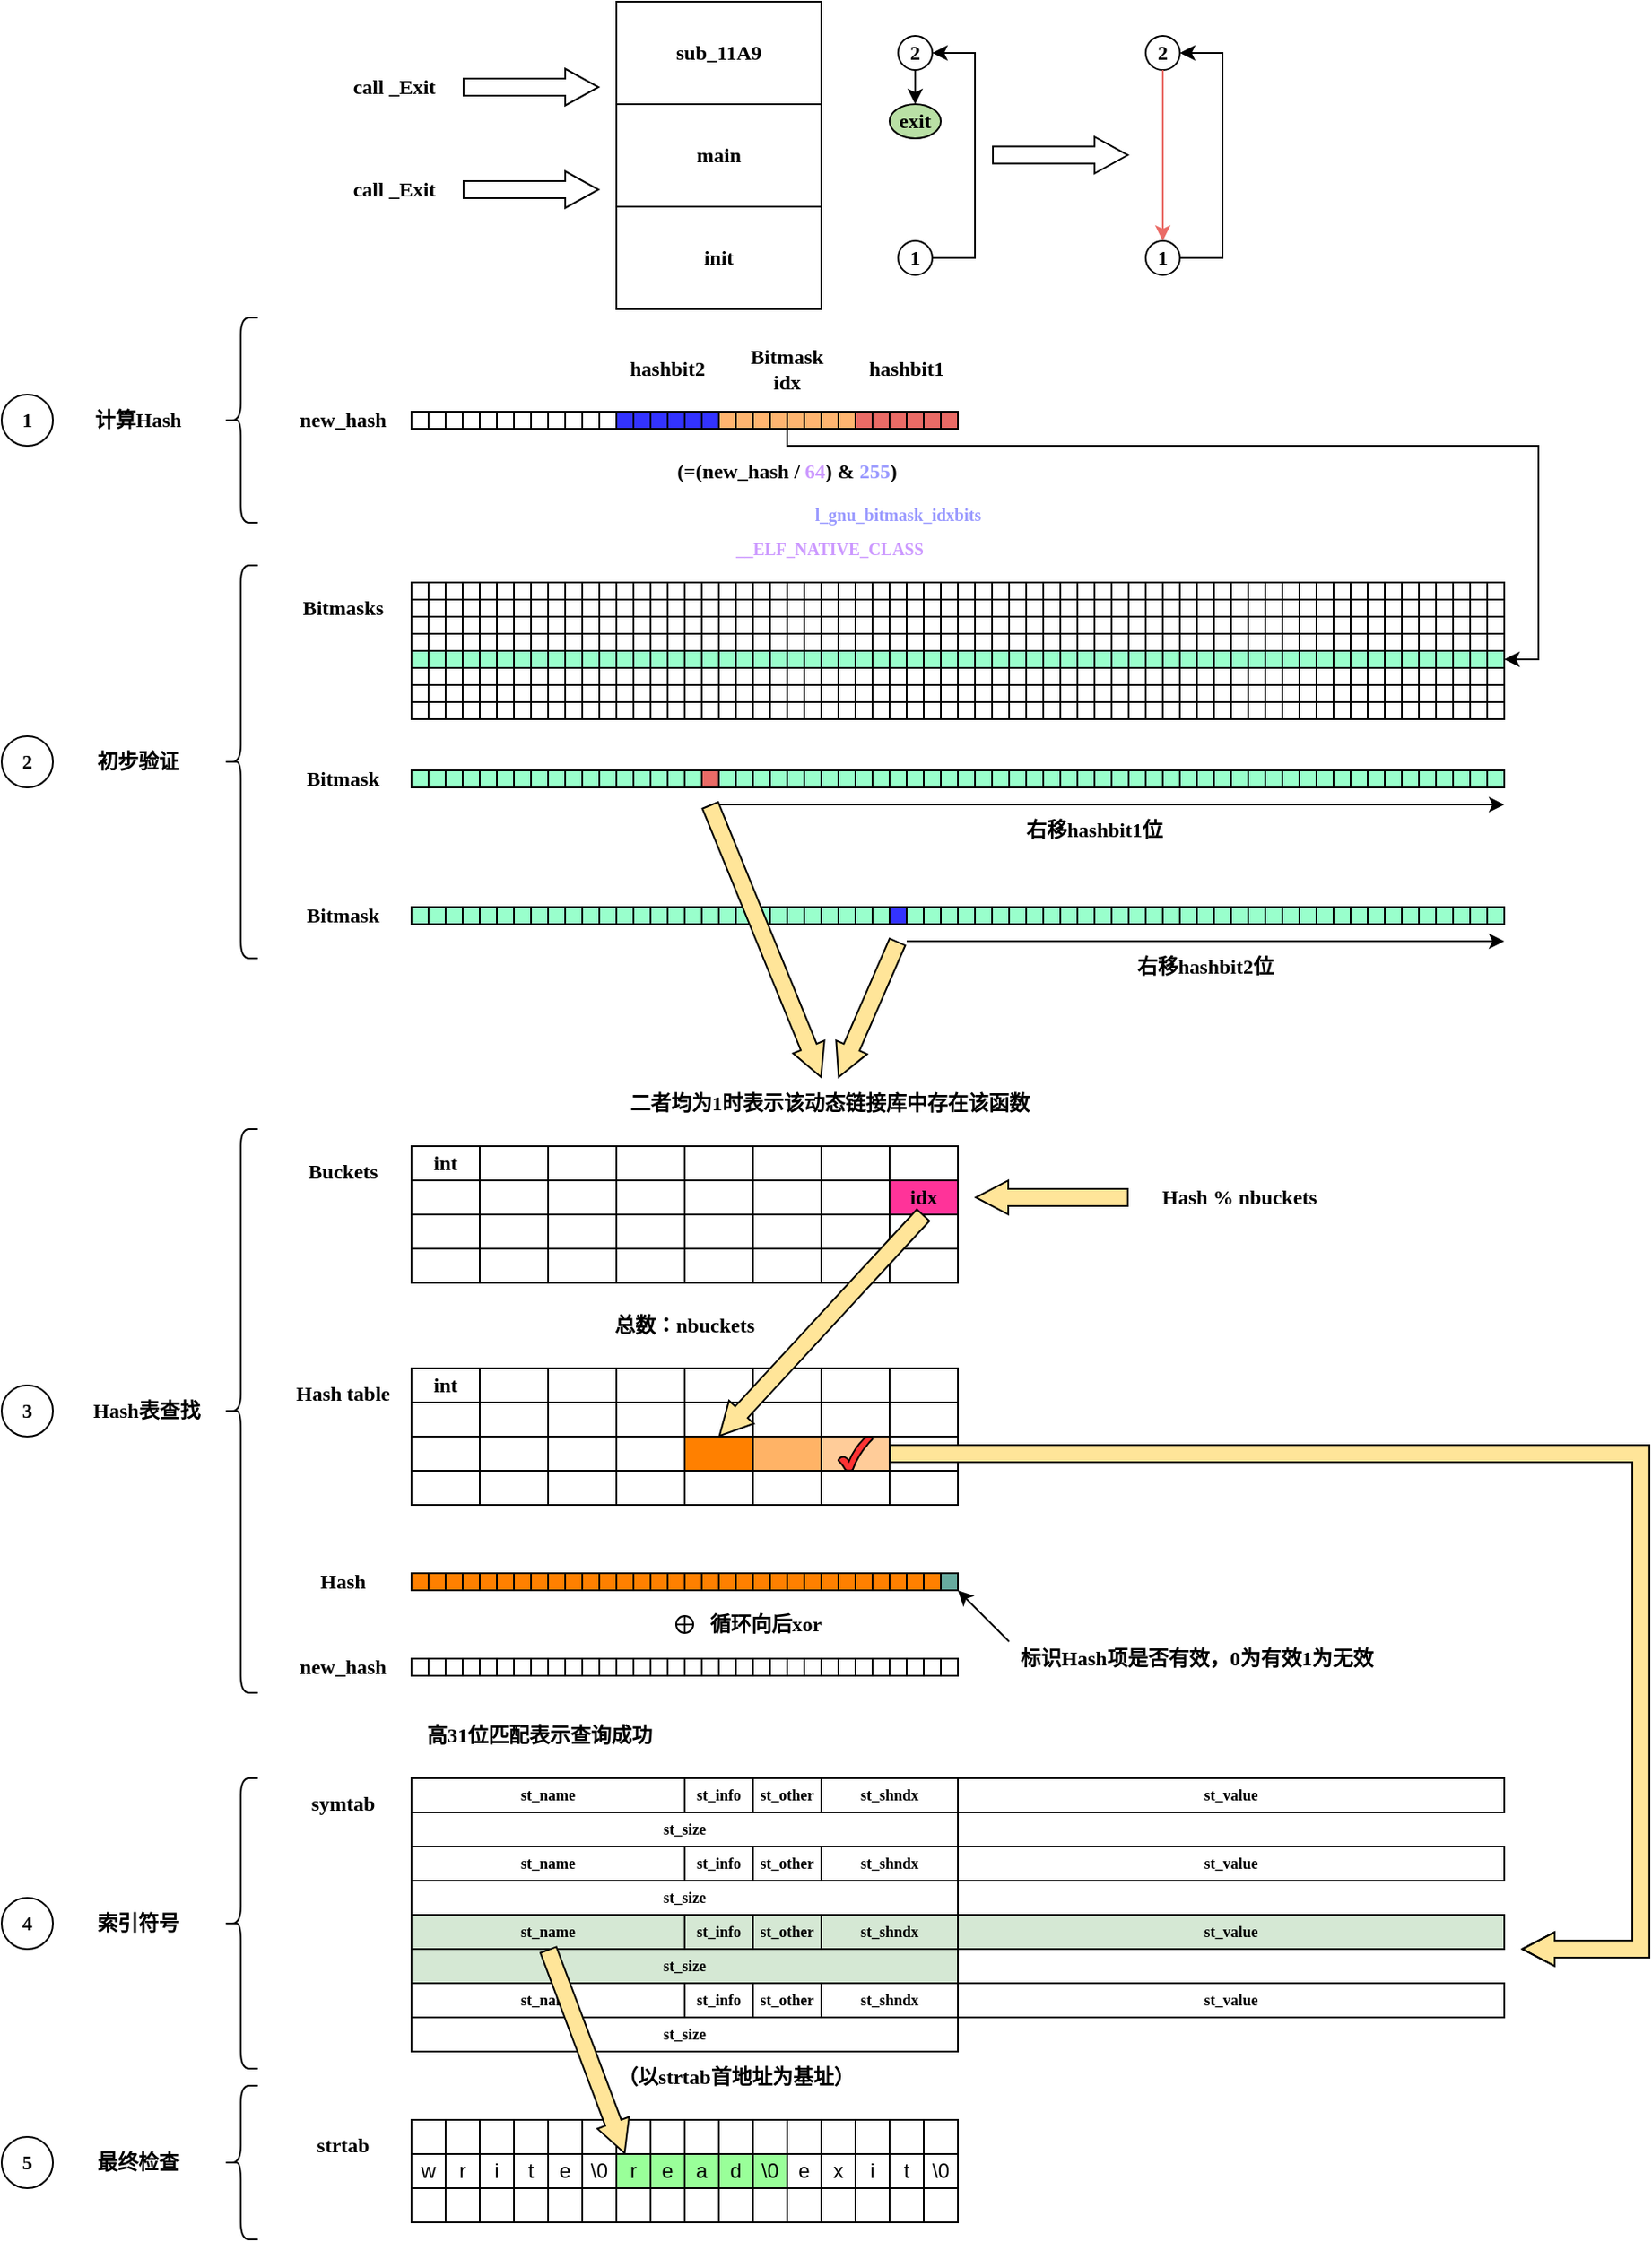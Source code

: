 <mxfile version="24.3.1" type="device">
  <diagram name="第 1 页" id="bbNHROHShoo6q8Vjb72r">
    <mxGraphModel dx="2901" dy="1195" grid="1" gridSize="10" guides="1" tooltips="1" connect="1" arrows="1" fold="1" page="1" pageScale="1" pageWidth="827" pageHeight="1169" math="0" shadow="0">
      <root>
        <mxCell id="0" />
        <mxCell id="1" parent="0" />
        <mxCell id="BNM-T1Jue4QC5lOj391S-1" value="sub_11A9" style="rounded=0;whiteSpace=wrap;html=1;fontFamily=寒蝉圆黑体;fontStyle=1" parent="1" vertex="1">
          <mxGeometry x="200" y="80" width="120" height="60" as="geometry" />
        </mxCell>
        <mxCell id="BNM-T1Jue4QC5lOj391S-2" value="main" style="rounded=0;whiteSpace=wrap;html=1;fontFamily=寒蝉圆黑体;fontStyle=1" parent="1" vertex="1">
          <mxGeometry x="200" y="140" width="120" height="60" as="geometry" />
        </mxCell>
        <mxCell id="BNM-T1Jue4QC5lOj391S-3" value="init" style="rounded=0;whiteSpace=wrap;html=1;fontFamily=寒蝉圆黑体;fontStyle=1" parent="1" vertex="1">
          <mxGeometry x="200" y="200" width="120" height="60" as="geometry" />
        </mxCell>
        <mxCell id="BNM-T1Jue4QC5lOj391S-5" value="" style="shape=flexArrow;endArrow=classic;html=1;rounded=0;endWidth=10.476;endSize=6.157;fontFamily=寒蝉圆黑体;fontStyle=1" parent="1" edge="1">
          <mxGeometry width="50" height="50" relative="1" as="geometry">
            <mxPoint x="110" y="130" as="sourcePoint" />
            <mxPoint x="190" y="130" as="targetPoint" />
          </mxGeometry>
        </mxCell>
        <mxCell id="BNM-T1Jue4QC5lOj391S-6" value="call _Exit" style="text;html=1;align=center;verticalAlign=middle;whiteSpace=wrap;rounded=0;fontFamily=寒蝉圆黑体;fontStyle=1" parent="1" vertex="1">
          <mxGeometry x="40" y="115" width="60" height="30" as="geometry" />
        </mxCell>
        <mxCell id="BNM-T1Jue4QC5lOj391S-7" value="" style="shape=flexArrow;endArrow=classic;html=1;rounded=0;endWidth=10.476;endSize=6.157;fontFamily=寒蝉圆黑体;fontStyle=1" parent="1" edge="1">
          <mxGeometry width="50" height="50" relative="1" as="geometry">
            <mxPoint x="110" y="190" as="sourcePoint" />
            <mxPoint x="190" y="190" as="targetPoint" />
          </mxGeometry>
        </mxCell>
        <mxCell id="BNM-T1Jue4QC5lOj391S-8" value="call _Exit" style="text;html=1;align=center;verticalAlign=middle;whiteSpace=wrap;rounded=0;fontFamily=寒蝉圆黑体;fontStyle=1" parent="1" vertex="1">
          <mxGeometry x="40" y="175" width="60" height="30" as="geometry" />
        </mxCell>
        <mxCell id="BNM-T1Jue4QC5lOj391S-9" value="1" style="ellipse;whiteSpace=wrap;html=1;aspect=fixed;fontFamily=寒蝉圆黑体;fontStyle=1" parent="1" vertex="1">
          <mxGeometry x="365" y="220" width="20" height="20" as="geometry" />
        </mxCell>
        <mxCell id="BNM-T1Jue4QC5lOj391S-10" value="" style="endArrow=classic;html=1;rounded=0;entryX=1;entryY=0.5;entryDx=0;entryDy=0;exitX=1;exitY=0.5;exitDx=0;exitDy=0;edgeStyle=orthogonalEdgeStyle;fontFamily=寒蝉圆黑体;fontStyle=1" parent="1" source="BNM-T1Jue4QC5lOj391S-9" target="BNM-T1Jue4QC5lOj391S-11" edge="1">
          <mxGeometry width="50" height="50" relative="1" as="geometry">
            <mxPoint x="395" y="230" as="sourcePoint" />
            <mxPoint x="395" y="110" as="targetPoint" />
            <Array as="points">
              <mxPoint x="410" y="230" />
              <mxPoint x="410" y="110" />
            </Array>
          </mxGeometry>
        </mxCell>
        <mxCell id="BNM-T1Jue4QC5lOj391S-11" value="2" style="ellipse;whiteSpace=wrap;html=1;aspect=fixed;fontFamily=寒蝉圆黑体;fontStyle=1" parent="1" vertex="1">
          <mxGeometry x="365" y="100" width="20" height="20" as="geometry" />
        </mxCell>
        <mxCell id="BNM-T1Jue4QC5lOj391S-12" value="" style="endArrow=classic;html=1;rounded=0;fontFamily=寒蝉圆黑体;fontStyle=1" parent="1" edge="1">
          <mxGeometry width="50" height="50" relative="1" as="geometry">
            <mxPoint x="375" y="120" as="sourcePoint" />
            <mxPoint x="375" y="140" as="targetPoint" />
          </mxGeometry>
        </mxCell>
        <mxCell id="BNM-T1Jue4QC5lOj391S-13" value="exit" style="ellipse;whiteSpace=wrap;html=1;fillColor=#B9E0A5;fontFamily=寒蝉圆黑体;fontStyle=1" parent="1" vertex="1">
          <mxGeometry x="360" y="140" width="30" height="20" as="geometry" />
        </mxCell>
        <mxCell id="BNM-T1Jue4QC5lOj391S-16" value="" style="shape=flexArrow;endArrow=classic;html=1;rounded=0;endWidth=10.476;endSize=6.157;fontFamily=寒蝉圆黑体;fontStyle=1" parent="1" edge="1">
          <mxGeometry width="50" height="50" relative="1" as="geometry">
            <mxPoint x="420" y="169.8" as="sourcePoint" />
            <mxPoint x="500" y="169.8" as="targetPoint" />
          </mxGeometry>
        </mxCell>
        <mxCell id="BNM-T1Jue4QC5lOj391S-17" value="1" style="ellipse;whiteSpace=wrap;html=1;aspect=fixed;fontFamily=寒蝉圆黑体;fontStyle=1" parent="1" vertex="1">
          <mxGeometry x="510" y="220" width="20" height="20" as="geometry" />
        </mxCell>
        <mxCell id="BNM-T1Jue4QC5lOj391S-18" value="" style="endArrow=classic;html=1;rounded=0;exitX=1;exitY=0.5;exitDx=0;exitDy=0;entryX=1;entryY=0.5;entryDx=0;entryDy=0;edgeStyle=orthogonalEdgeStyle;fontFamily=寒蝉圆黑体;fontStyle=1" parent="1" source="BNM-T1Jue4QC5lOj391S-17" target="BNM-T1Jue4QC5lOj391S-19" edge="1">
          <mxGeometry width="50" height="50" relative="1" as="geometry">
            <mxPoint x="540" y="230" as="sourcePoint" />
            <mxPoint x="540" y="110" as="targetPoint" />
            <Array as="points">
              <mxPoint x="555" y="230" />
              <mxPoint x="555" y="110" />
            </Array>
          </mxGeometry>
        </mxCell>
        <mxCell id="BNM-T1Jue4QC5lOj391S-19" value="2" style="ellipse;whiteSpace=wrap;html=1;aspect=fixed;fontFamily=寒蝉圆黑体;fontStyle=1" parent="1" vertex="1">
          <mxGeometry x="510" y="100" width="20" height="20" as="geometry" />
        </mxCell>
        <mxCell id="BNM-T1Jue4QC5lOj391S-20" value="" style="endArrow=classic;html=1;rounded=0;entryX=0.5;entryY=0;entryDx=0;entryDy=0;strokeColor=#EA6B66;fontFamily=寒蝉圆黑体;fontStyle=1" parent="1" target="BNM-T1Jue4QC5lOj391S-17" edge="1">
          <mxGeometry width="50" height="50" relative="1" as="geometry">
            <mxPoint x="520" y="120" as="sourcePoint" />
            <mxPoint x="520" y="140" as="targetPoint" />
          </mxGeometry>
        </mxCell>
        <mxCell id="LWlH-Xyy8nR4bj577k9X-33" value="" style="rounded=0;whiteSpace=wrap;html=1;" parent="1" vertex="1">
          <mxGeometry x="80" y="320" width="10" height="10" as="geometry" />
        </mxCell>
        <mxCell id="LWlH-Xyy8nR4bj577k9X-34" value="" style="rounded=0;whiteSpace=wrap;html=1;" parent="1" vertex="1">
          <mxGeometry x="90" y="320" width="10" height="10" as="geometry" />
        </mxCell>
        <mxCell id="LWlH-Xyy8nR4bj577k9X-35" value="" style="rounded=0;whiteSpace=wrap;html=1;" parent="1" vertex="1">
          <mxGeometry x="100" y="320" width="10" height="10" as="geometry" />
        </mxCell>
        <mxCell id="LWlH-Xyy8nR4bj577k9X-36" value="" style="rounded=0;whiteSpace=wrap;html=1;" parent="1" vertex="1">
          <mxGeometry x="110" y="320" width="10" height="10" as="geometry" />
        </mxCell>
        <mxCell id="LWlH-Xyy8nR4bj577k9X-37" value="" style="rounded=0;whiteSpace=wrap;html=1;" parent="1" vertex="1">
          <mxGeometry x="120" y="320" width="10" height="10" as="geometry" />
        </mxCell>
        <mxCell id="LWlH-Xyy8nR4bj577k9X-38" value="" style="rounded=0;whiteSpace=wrap;html=1;" parent="1" vertex="1">
          <mxGeometry x="130" y="320" width="10" height="10" as="geometry" />
        </mxCell>
        <mxCell id="LWlH-Xyy8nR4bj577k9X-39" value="" style="rounded=0;whiteSpace=wrap;html=1;" parent="1" vertex="1">
          <mxGeometry x="140" y="320" width="10" height="10" as="geometry" />
        </mxCell>
        <mxCell id="LWlH-Xyy8nR4bj577k9X-40" value="" style="rounded=0;whiteSpace=wrap;html=1;" parent="1" vertex="1">
          <mxGeometry x="150" y="320" width="10" height="10" as="geometry" />
        </mxCell>
        <mxCell id="LWlH-Xyy8nR4bj577k9X-41" value="" style="rounded=0;whiteSpace=wrap;html=1;" parent="1" vertex="1">
          <mxGeometry x="160" y="320" width="10" height="10" as="geometry" />
        </mxCell>
        <mxCell id="LWlH-Xyy8nR4bj577k9X-42" value="" style="rounded=0;whiteSpace=wrap;html=1;" parent="1" vertex="1">
          <mxGeometry x="170" y="320" width="10" height="10" as="geometry" />
        </mxCell>
        <mxCell id="LWlH-Xyy8nR4bj577k9X-43" value="" style="rounded=0;whiteSpace=wrap;html=1;" parent="1" vertex="1">
          <mxGeometry x="180" y="320" width="10" height="10" as="geometry" />
        </mxCell>
        <mxCell id="LWlH-Xyy8nR4bj577k9X-44" value="" style="rounded=0;whiteSpace=wrap;html=1;" parent="1" vertex="1">
          <mxGeometry x="190" y="320" width="10" height="10" as="geometry" />
        </mxCell>
        <mxCell id="LWlH-Xyy8nR4bj577k9X-45" value="" style="rounded=0;whiteSpace=wrap;html=1;fillColor=#3333FF;" parent="1" vertex="1">
          <mxGeometry x="200" y="320" width="10" height="10" as="geometry" />
        </mxCell>
        <mxCell id="LWlH-Xyy8nR4bj577k9X-46" value="" style="rounded=0;whiteSpace=wrap;html=1;fillColor=#3333FF;" parent="1" vertex="1">
          <mxGeometry x="210" y="320" width="10" height="10" as="geometry" />
        </mxCell>
        <mxCell id="LWlH-Xyy8nR4bj577k9X-47" value="" style="rounded=0;whiteSpace=wrap;html=1;fillColor=#3333FF;" parent="1" vertex="1">
          <mxGeometry x="220" y="320" width="10" height="10" as="geometry" />
        </mxCell>
        <mxCell id="LWlH-Xyy8nR4bj577k9X-48" value="" style="rounded=0;whiteSpace=wrap;html=1;fillColor=#3333FF;" parent="1" vertex="1">
          <mxGeometry x="230" y="320" width="10" height="10" as="geometry" />
        </mxCell>
        <mxCell id="LWlH-Xyy8nR4bj577k9X-49" value="" style="rounded=0;whiteSpace=wrap;html=1;fillColor=#3333FF;" parent="1" vertex="1">
          <mxGeometry x="240" y="320" width="10" height="10" as="geometry" />
        </mxCell>
        <mxCell id="LWlH-Xyy8nR4bj577k9X-50" value="" style="rounded=0;whiteSpace=wrap;html=1;fillColor=#3333FF;" parent="1" vertex="1">
          <mxGeometry x="250" y="320" width="10" height="10" as="geometry" />
        </mxCell>
        <mxCell id="LWlH-Xyy8nR4bj577k9X-51" value="" style="rounded=0;whiteSpace=wrap;html=1;fillColor=#FFB570;" parent="1" vertex="1">
          <mxGeometry x="260" y="320" width="10" height="10" as="geometry" />
        </mxCell>
        <mxCell id="LWlH-Xyy8nR4bj577k9X-52" value="" style="rounded=0;whiteSpace=wrap;html=1;fillColor=#FFB570;" parent="1" vertex="1">
          <mxGeometry x="270" y="320" width="10" height="10" as="geometry" />
        </mxCell>
        <mxCell id="LWlH-Xyy8nR4bj577k9X-53" value="" style="rounded=0;whiteSpace=wrap;html=1;fillColor=#FFB570;" parent="1" vertex="1">
          <mxGeometry x="280" y="320" width="10" height="10" as="geometry" />
        </mxCell>
        <mxCell id="LWlH-Xyy8nR4bj577k9X-54" value="" style="rounded=0;whiteSpace=wrap;html=1;fillColor=#FFB570;" parent="1" vertex="1">
          <mxGeometry x="290" y="320" width="10" height="10" as="geometry" />
        </mxCell>
        <mxCell id="LWlH-Xyy8nR4bj577k9X-758" style="edgeStyle=orthogonalEdgeStyle;rounded=0;orthogonalLoop=1;jettySize=auto;html=1;exitX=0;exitY=1;exitDx=0;exitDy=0;entryX=1;entryY=0.5;entryDx=0;entryDy=0;" parent="1" source="LWlH-Xyy8nR4bj577k9X-55" target="LWlH-Xyy8nR4bj577k9X-564" edge="1">
          <mxGeometry relative="1" as="geometry">
            <Array as="points">
              <mxPoint x="300" y="340" />
              <mxPoint x="740" y="340" />
              <mxPoint x="740" y="465" />
            </Array>
          </mxGeometry>
        </mxCell>
        <mxCell id="LWlH-Xyy8nR4bj577k9X-55" value="" style="rounded=0;whiteSpace=wrap;html=1;fillColor=#FFB570;" parent="1" vertex="1">
          <mxGeometry x="300" y="320" width="10" height="10" as="geometry" />
        </mxCell>
        <mxCell id="LWlH-Xyy8nR4bj577k9X-56" value="" style="rounded=0;whiteSpace=wrap;html=1;fillColor=#FFB570;" parent="1" vertex="1">
          <mxGeometry x="310" y="320" width="10" height="10" as="geometry" />
        </mxCell>
        <mxCell id="LWlH-Xyy8nR4bj577k9X-57" value="" style="rounded=0;whiteSpace=wrap;html=1;fillColor=#FFB570;" parent="1" vertex="1">
          <mxGeometry x="320" y="320" width="10" height="10" as="geometry" />
        </mxCell>
        <mxCell id="LWlH-Xyy8nR4bj577k9X-58" value="" style="rounded=0;whiteSpace=wrap;html=1;fillColor=#FFB570;" parent="1" vertex="1">
          <mxGeometry x="330" y="320" width="10" height="10" as="geometry" />
        </mxCell>
        <mxCell id="LWlH-Xyy8nR4bj577k9X-59" value="" style="rounded=0;whiteSpace=wrap;html=1;fillColor=#EA6B66;" parent="1" vertex="1">
          <mxGeometry x="340" y="320" width="10" height="10" as="geometry" />
        </mxCell>
        <mxCell id="LWlH-Xyy8nR4bj577k9X-60" value="" style="rounded=0;whiteSpace=wrap;html=1;fillColor=#EA6B66;" parent="1" vertex="1">
          <mxGeometry x="350" y="320" width="10" height="10" as="geometry" />
        </mxCell>
        <mxCell id="LWlH-Xyy8nR4bj577k9X-61" value="" style="rounded=0;whiteSpace=wrap;html=1;fillColor=#EA6B66;" parent="1" vertex="1">
          <mxGeometry x="360" y="320" width="10" height="10" as="geometry" />
        </mxCell>
        <mxCell id="LWlH-Xyy8nR4bj577k9X-62" value="" style="rounded=0;whiteSpace=wrap;html=1;fillColor=#EA6B66;" parent="1" vertex="1">
          <mxGeometry x="370" y="320" width="10" height="10" as="geometry" />
        </mxCell>
        <mxCell id="LWlH-Xyy8nR4bj577k9X-63" value="" style="rounded=0;whiteSpace=wrap;html=1;fillColor=#EA6B66;" parent="1" vertex="1">
          <mxGeometry x="380" y="320" width="10" height="10" as="geometry" />
        </mxCell>
        <mxCell id="LWlH-Xyy8nR4bj577k9X-64" value="" style="rounded=0;whiteSpace=wrap;html=1;fillColor=#EA6B66;" parent="1" vertex="1">
          <mxGeometry x="390" y="320" width="10" height="10" as="geometry" />
        </mxCell>
        <mxCell id="LWlH-Xyy8nR4bj577k9X-65" value="new_hash" style="text;html=1;align=center;verticalAlign=middle;whiteSpace=wrap;rounded=0;fontFamily=寒蝉圆黑体;fontStyle=1" parent="1" vertex="1">
          <mxGeometry x="10" y="310" width="60" height="30" as="geometry" />
        </mxCell>
        <mxCell id="LWlH-Xyy8nR4bj577k9X-66" value="hashbit1" style="text;html=1;align=center;verticalAlign=middle;whiteSpace=wrap;rounded=0;fontFamily=寒蝉圆黑体;fontStyle=1" parent="1" vertex="1">
          <mxGeometry x="340" y="280" width="60" height="30" as="geometry" />
        </mxCell>
        <mxCell id="LWlH-Xyy8nR4bj577k9X-67" value="hashbit2" style="text;html=1;align=center;verticalAlign=middle;whiteSpace=wrap;rounded=0;fontFamily=寒蝉圆黑体;fontStyle=1" parent="1" vertex="1">
          <mxGeometry x="200" y="280" width="60" height="30" as="geometry" />
        </mxCell>
        <mxCell id="LWlH-Xyy8nR4bj577k9X-68" value="" style="rounded=0;whiteSpace=wrap;html=1;fillColor=#99FFCC;" parent="1" vertex="1">
          <mxGeometry x="80" y="530" width="10" height="10" as="geometry" />
        </mxCell>
        <mxCell id="LWlH-Xyy8nR4bj577k9X-69" value="" style="rounded=0;whiteSpace=wrap;html=1;fillColor=#99FFCC;" parent="1" vertex="1">
          <mxGeometry x="90" y="530" width="10" height="10" as="geometry" />
        </mxCell>
        <mxCell id="LWlH-Xyy8nR4bj577k9X-70" value="" style="rounded=0;whiteSpace=wrap;html=1;fillColor=#99FFCC;" parent="1" vertex="1">
          <mxGeometry x="100" y="530" width="10" height="10" as="geometry" />
        </mxCell>
        <mxCell id="LWlH-Xyy8nR4bj577k9X-71" value="" style="rounded=0;whiteSpace=wrap;html=1;fillColor=#99FFCC;" parent="1" vertex="1">
          <mxGeometry x="110" y="530" width="10" height="10" as="geometry" />
        </mxCell>
        <mxCell id="LWlH-Xyy8nR4bj577k9X-72" value="" style="rounded=0;whiteSpace=wrap;html=1;fillColor=#99FFCC;" parent="1" vertex="1">
          <mxGeometry x="120" y="530" width="10" height="10" as="geometry" />
        </mxCell>
        <mxCell id="LWlH-Xyy8nR4bj577k9X-73" value="" style="rounded=0;whiteSpace=wrap;html=1;fillColor=#99FFCC;" parent="1" vertex="1">
          <mxGeometry x="130" y="530" width="10" height="10" as="geometry" />
        </mxCell>
        <mxCell id="LWlH-Xyy8nR4bj577k9X-74" value="" style="rounded=0;whiteSpace=wrap;html=1;fillColor=#99FFCC;" parent="1" vertex="1">
          <mxGeometry x="140" y="530" width="10" height="10" as="geometry" />
        </mxCell>
        <mxCell id="LWlH-Xyy8nR4bj577k9X-75" value="" style="rounded=0;whiteSpace=wrap;html=1;fillColor=#99FFCC;" parent="1" vertex="1">
          <mxGeometry x="150" y="530" width="10" height="10" as="geometry" />
        </mxCell>
        <mxCell id="LWlH-Xyy8nR4bj577k9X-76" value="" style="rounded=0;whiteSpace=wrap;html=1;fillColor=#99FFCC;" parent="1" vertex="1">
          <mxGeometry x="160" y="530" width="10" height="10" as="geometry" />
        </mxCell>
        <mxCell id="LWlH-Xyy8nR4bj577k9X-77" value="" style="rounded=0;whiteSpace=wrap;html=1;fillColor=#99FFCC;" parent="1" vertex="1">
          <mxGeometry x="170" y="530" width="10" height="10" as="geometry" />
        </mxCell>
        <mxCell id="LWlH-Xyy8nR4bj577k9X-78" value="" style="rounded=0;whiteSpace=wrap;html=1;fillColor=#99FFCC;" parent="1" vertex="1">
          <mxGeometry x="180" y="530" width="10" height="10" as="geometry" />
        </mxCell>
        <mxCell id="LWlH-Xyy8nR4bj577k9X-79" value="" style="rounded=0;whiteSpace=wrap;html=1;fillColor=#99FFCC;" parent="1" vertex="1">
          <mxGeometry x="190" y="530" width="10" height="10" as="geometry" />
        </mxCell>
        <mxCell id="LWlH-Xyy8nR4bj577k9X-80" value="" style="rounded=0;whiteSpace=wrap;html=1;fillColor=#99FFCC;" parent="1" vertex="1">
          <mxGeometry x="200" y="530" width="10" height="10" as="geometry" />
        </mxCell>
        <mxCell id="LWlH-Xyy8nR4bj577k9X-81" value="" style="rounded=0;whiteSpace=wrap;html=1;fillColor=#99FFCC;" parent="1" vertex="1">
          <mxGeometry x="210" y="530" width="10" height="10" as="geometry" />
        </mxCell>
        <mxCell id="LWlH-Xyy8nR4bj577k9X-82" value="" style="rounded=0;whiteSpace=wrap;html=1;fillColor=#99FFCC;" parent="1" vertex="1">
          <mxGeometry x="220" y="530" width="10" height="10" as="geometry" />
        </mxCell>
        <mxCell id="LWlH-Xyy8nR4bj577k9X-83" value="" style="rounded=0;whiteSpace=wrap;html=1;fillColor=#99FFCC;" parent="1" vertex="1">
          <mxGeometry x="230" y="530" width="10" height="10" as="geometry" />
        </mxCell>
        <mxCell id="LWlH-Xyy8nR4bj577k9X-84" value="" style="rounded=0;whiteSpace=wrap;html=1;fillColor=#99FFCC;" parent="1" vertex="1">
          <mxGeometry x="240" y="530" width="10" height="10" as="geometry" />
        </mxCell>
        <mxCell id="LWlH-Xyy8nR4bj577k9X-85" value="" style="rounded=0;whiteSpace=wrap;html=1;fillColor=#EA6B66;" parent="1" vertex="1">
          <mxGeometry x="250" y="530" width="10" height="10" as="geometry" />
        </mxCell>
        <mxCell id="LWlH-Xyy8nR4bj577k9X-86" value="" style="rounded=0;whiteSpace=wrap;html=1;fillColor=#99FFCC;" parent="1" vertex="1">
          <mxGeometry x="260" y="530" width="10" height="10" as="geometry" />
        </mxCell>
        <mxCell id="LWlH-Xyy8nR4bj577k9X-87" value="" style="rounded=0;whiteSpace=wrap;html=1;fillColor=#99FFCC;" parent="1" vertex="1">
          <mxGeometry x="270" y="530" width="10" height="10" as="geometry" />
        </mxCell>
        <mxCell id="LWlH-Xyy8nR4bj577k9X-88" value="" style="rounded=0;whiteSpace=wrap;html=1;fillColor=#99FFCC;" parent="1" vertex="1">
          <mxGeometry x="280" y="530" width="10" height="10" as="geometry" />
        </mxCell>
        <mxCell id="LWlH-Xyy8nR4bj577k9X-89" value="" style="rounded=0;whiteSpace=wrap;html=1;fillColor=#99FFCC;" parent="1" vertex="1">
          <mxGeometry x="290" y="530" width="10" height="10" as="geometry" />
        </mxCell>
        <mxCell id="LWlH-Xyy8nR4bj577k9X-90" value="" style="rounded=0;whiteSpace=wrap;html=1;fillColor=#99FFCC;" parent="1" vertex="1">
          <mxGeometry x="300" y="530" width="10" height="10" as="geometry" />
        </mxCell>
        <mxCell id="LWlH-Xyy8nR4bj577k9X-91" value="" style="rounded=0;whiteSpace=wrap;html=1;fillColor=#99FFCC;" parent="1" vertex="1">
          <mxGeometry x="310" y="530" width="10" height="10" as="geometry" />
        </mxCell>
        <mxCell id="LWlH-Xyy8nR4bj577k9X-92" value="" style="rounded=0;whiteSpace=wrap;html=1;fillColor=#99FFCC;" parent="1" vertex="1">
          <mxGeometry x="320" y="530" width="10" height="10" as="geometry" />
        </mxCell>
        <mxCell id="LWlH-Xyy8nR4bj577k9X-93" value="" style="rounded=0;whiteSpace=wrap;html=1;fillColor=#99FFCC;" parent="1" vertex="1">
          <mxGeometry x="330" y="530" width="10" height="10" as="geometry" />
        </mxCell>
        <mxCell id="LWlH-Xyy8nR4bj577k9X-94" value="" style="rounded=0;whiteSpace=wrap;html=1;fillColor=#99FFCC;" parent="1" vertex="1">
          <mxGeometry x="340" y="530" width="10" height="10" as="geometry" />
        </mxCell>
        <mxCell id="LWlH-Xyy8nR4bj577k9X-95" value="" style="rounded=0;whiteSpace=wrap;html=1;fillColor=#99FFCC;" parent="1" vertex="1">
          <mxGeometry x="350" y="530" width="10" height="10" as="geometry" />
        </mxCell>
        <mxCell id="LWlH-Xyy8nR4bj577k9X-96" value="" style="rounded=0;whiteSpace=wrap;html=1;fillColor=#99FFCC;" parent="1" vertex="1">
          <mxGeometry x="360" y="530" width="10" height="10" as="geometry" />
        </mxCell>
        <mxCell id="LWlH-Xyy8nR4bj577k9X-97" value="" style="rounded=0;whiteSpace=wrap;html=1;fillColor=#99FFCC;" parent="1" vertex="1">
          <mxGeometry x="370" y="530" width="10" height="10" as="geometry" />
        </mxCell>
        <mxCell id="LWlH-Xyy8nR4bj577k9X-98" value="" style="rounded=0;whiteSpace=wrap;html=1;fillColor=#99FFCC;" parent="1" vertex="1">
          <mxGeometry x="380" y="530" width="10" height="10" as="geometry" />
        </mxCell>
        <mxCell id="LWlH-Xyy8nR4bj577k9X-99" value="" style="rounded=0;whiteSpace=wrap;html=1;fillColor=#99FFCC;" parent="1" vertex="1">
          <mxGeometry x="390" y="530" width="10" height="10" as="geometry" />
        </mxCell>
        <mxCell id="LWlH-Xyy8nR4bj577k9X-100" value="" style="rounded=0;whiteSpace=wrap;html=1;fillColor=#99FFCC;" parent="1" vertex="1">
          <mxGeometry x="400" y="530" width="10" height="10" as="geometry" />
        </mxCell>
        <mxCell id="LWlH-Xyy8nR4bj577k9X-101" value="" style="rounded=0;whiteSpace=wrap;html=1;fillColor=#99FFCC;" parent="1" vertex="1">
          <mxGeometry x="410" y="530" width="10" height="10" as="geometry" />
        </mxCell>
        <mxCell id="LWlH-Xyy8nR4bj577k9X-102" value="" style="rounded=0;whiteSpace=wrap;html=1;fillColor=#99FFCC;" parent="1" vertex="1">
          <mxGeometry x="420" y="530" width="10" height="10" as="geometry" />
        </mxCell>
        <mxCell id="LWlH-Xyy8nR4bj577k9X-103" value="" style="rounded=0;whiteSpace=wrap;html=1;fillColor=#99FFCC;" parent="1" vertex="1">
          <mxGeometry x="430" y="530" width="10" height="10" as="geometry" />
        </mxCell>
        <mxCell id="LWlH-Xyy8nR4bj577k9X-104" value="" style="rounded=0;whiteSpace=wrap;html=1;fillColor=#99FFCC;" parent="1" vertex="1">
          <mxGeometry x="440" y="530" width="10" height="10" as="geometry" />
        </mxCell>
        <mxCell id="LWlH-Xyy8nR4bj577k9X-105" value="" style="rounded=0;whiteSpace=wrap;html=1;fillColor=#99FFCC;" parent="1" vertex="1">
          <mxGeometry x="450" y="530" width="10" height="10" as="geometry" />
        </mxCell>
        <mxCell id="LWlH-Xyy8nR4bj577k9X-106" value="" style="rounded=0;whiteSpace=wrap;html=1;fillColor=#99FFCC;" parent="1" vertex="1">
          <mxGeometry x="460" y="530" width="10" height="10" as="geometry" />
        </mxCell>
        <mxCell id="LWlH-Xyy8nR4bj577k9X-107" value="" style="rounded=0;whiteSpace=wrap;html=1;fillColor=#99FFCC;" parent="1" vertex="1">
          <mxGeometry x="470" y="530" width="10" height="10" as="geometry" />
        </mxCell>
        <mxCell id="LWlH-Xyy8nR4bj577k9X-108" value="" style="rounded=0;whiteSpace=wrap;html=1;fillColor=#99FFCC;" parent="1" vertex="1">
          <mxGeometry x="480" y="530" width="10" height="10" as="geometry" />
        </mxCell>
        <mxCell id="LWlH-Xyy8nR4bj577k9X-109" value="" style="rounded=0;whiteSpace=wrap;html=1;fillColor=#99FFCC;" parent="1" vertex="1">
          <mxGeometry x="490" y="530" width="10" height="10" as="geometry" />
        </mxCell>
        <mxCell id="LWlH-Xyy8nR4bj577k9X-110" value="" style="rounded=0;whiteSpace=wrap;html=1;fillColor=#99FFCC;" parent="1" vertex="1">
          <mxGeometry x="500" y="530" width="10" height="10" as="geometry" />
        </mxCell>
        <mxCell id="LWlH-Xyy8nR4bj577k9X-111" value="" style="rounded=0;whiteSpace=wrap;html=1;fillColor=#99FFCC;" parent="1" vertex="1">
          <mxGeometry x="510" y="530" width="10" height="10" as="geometry" />
        </mxCell>
        <mxCell id="LWlH-Xyy8nR4bj577k9X-112" value="" style="rounded=0;whiteSpace=wrap;html=1;fillColor=#99FFCC;" parent="1" vertex="1">
          <mxGeometry x="520" y="530" width="10" height="10" as="geometry" />
        </mxCell>
        <mxCell id="LWlH-Xyy8nR4bj577k9X-113" value="" style="rounded=0;whiteSpace=wrap;html=1;fillColor=#99FFCC;" parent="1" vertex="1">
          <mxGeometry x="530" y="530" width="10" height="10" as="geometry" />
        </mxCell>
        <mxCell id="LWlH-Xyy8nR4bj577k9X-114" value="" style="rounded=0;whiteSpace=wrap;html=1;fillColor=#99FFCC;" parent="1" vertex="1">
          <mxGeometry x="540" y="530" width="10" height="10" as="geometry" />
        </mxCell>
        <mxCell id="LWlH-Xyy8nR4bj577k9X-115" value="" style="rounded=0;whiteSpace=wrap;html=1;fillColor=#99FFCC;" parent="1" vertex="1">
          <mxGeometry x="550" y="530" width="10" height="10" as="geometry" />
        </mxCell>
        <mxCell id="LWlH-Xyy8nR4bj577k9X-116" value="" style="rounded=0;whiteSpace=wrap;html=1;fillColor=#99FFCC;" parent="1" vertex="1">
          <mxGeometry x="560" y="530" width="10" height="10" as="geometry" />
        </mxCell>
        <mxCell id="LWlH-Xyy8nR4bj577k9X-117" value="" style="rounded=0;whiteSpace=wrap;html=1;fillColor=#99FFCC;" parent="1" vertex="1">
          <mxGeometry x="570" y="530" width="10" height="10" as="geometry" />
        </mxCell>
        <mxCell id="LWlH-Xyy8nR4bj577k9X-118" value="" style="rounded=0;whiteSpace=wrap;html=1;fillColor=#99FFCC;" parent="1" vertex="1">
          <mxGeometry x="580" y="530" width="10" height="10" as="geometry" />
        </mxCell>
        <mxCell id="LWlH-Xyy8nR4bj577k9X-119" value="" style="rounded=0;whiteSpace=wrap;html=1;fillColor=#99FFCC;" parent="1" vertex="1">
          <mxGeometry x="590" y="530" width="10" height="10" as="geometry" />
        </mxCell>
        <mxCell id="LWlH-Xyy8nR4bj577k9X-120" value="" style="rounded=0;whiteSpace=wrap;html=1;fillColor=#99FFCC;" parent="1" vertex="1">
          <mxGeometry x="600" y="530" width="10" height="10" as="geometry" />
        </mxCell>
        <mxCell id="LWlH-Xyy8nR4bj577k9X-121" value="" style="rounded=0;whiteSpace=wrap;html=1;fillColor=#99FFCC;" parent="1" vertex="1">
          <mxGeometry x="610" y="530" width="10" height="10" as="geometry" />
        </mxCell>
        <mxCell id="LWlH-Xyy8nR4bj577k9X-122" value="" style="rounded=0;whiteSpace=wrap;html=1;fillColor=#99FFCC;" parent="1" vertex="1">
          <mxGeometry x="620" y="530" width="10" height="10" as="geometry" />
        </mxCell>
        <mxCell id="LWlH-Xyy8nR4bj577k9X-123" value="" style="rounded=0;whiteSpace=wrap;html=1;fillColor=#99FFCC;" parent="1" vertex="1">
          <mxGeometry x="630" y="530" width="10" height="10" as="geometry" />
        </mxCell>
        <mxCell id="LWlH-Xyy8nR4bj577k9X-124" value="" style="rounded=0;whiteSpace=wrap;html=1;fillColor=#99FFCC;" parent="1" vertex="1">
          <mxGeometry x="640" y="530" width="10" height="10" as="geometry" />
        </mxCell>
        <mxCell id="LWlH-Xyy8nR4bj577k9X-125" value="" style="rounded=0;whiteSpace=wrap;html=1;fillColor=#99FFCC;" parent="1" vertex="1">
          <mxGeometry x="650" y="530" width="10" height="10" as="geometry" />
        </mxCell>
        <mxCell id="LWlH-Xyy8nR4bj577k9X-126" value="" style="rounded=0;whiteSpace=wrap;html=1;fillColor=#99FFCC;" parent="1" vertex="1">
          <mxGeometry x="660" y="530" width="10" height="10" as="geometry" />
        </mxCell>
        <mxCell id="LWlH-Xyy8nR4bj577k9X-127" value="" style="rounded=0;whiteSpace=wrap;html=1;fillColor=#99FFCC;" parent="1" vertex="1">
          <mxGeometry x="670" y="530" width="10" height="10" as="geometry" />
        </mxCell>
        <mxCell id="LWlH-Xyy8nR4bj577k9X-128" value="" style="rounded=0;whiteSpace=wrap;html=1;fillColor=#99FFCC;" parent="1" vertex="1">
          <mxGeometry x="680" y="530" width="10" height="10" as="geometry" />
        </mxCell>
        <mxCell id="LWlH-Xyy8nR4bj577k9X-129" value="" style="rounded=0;whiteSpace=wrap;html=1;fillColor=#99FFCC;" parent="1" vertex="1">
          <mxGeometry x="690" y="530" width="10" height="10" as="geometry" />
        </mxCell>
        <mxCell id="LWlH-Xyy8nR4bj577k9X-130" value="" style="rounded=0;whiteSpace=wrap;html=1;fillColor=#99FFCC;" parent="1" vertex="1">
          <mxGeometry x="700" y="530" width="10" height="10" as="geometry" />
        </mxCell>
        <mxCell id="LWlH-Xyy8nR4bj577k9X-131" value="" style="rounded=0;whiteSpace=wrap;html=1;fillColor=#99FFCC;" parent="1" vertex="1">
          <mxGeometry x="710" y="530" width="10" height="10" as="geometry" />
        </mxCell>
        <mxCell id="LWlH-Xyy8nR4bj577k9X-132" value="Bitmask" style="text;html=1;align=center;verticalAlign=middle;whiteSpace=wrap;rounded=0;fontFamily=寒蝉圆黑体;fontStyle=1" parent="1" vertex="1">
          <mxGeometry x="10" y="520" width="60" height="30" as="geometry" />
        </mxCell>
        <mxCell id="LWlH-Xyy8nR4bj577k9X-134" value="" style="endArrow=classic;html=1;rounded=0;" parent="1" edge="1">
          <mxGeometry width="50" height="50" relative="1" as="geometry">
            <mxPoint x="260" y="550" as="sourcePoint" />
            <mxPoint x="720" y="550" as="targetPoint" />
          </mxGeometry>
        </mxCell>
        <mxCell id="LWlH-Xyy8nR4bj577k9X-135" value="右移hashbit1位" style="text;html=1;align=center;verticalAlign=middle;whiteSpace=wrap;rounded=0;fontFamily=寒蝉圆黑体;fontStyle=1" parent="1" vertex="1">
          <mxGeometry x="430" y="550" width="100" height="30" as="geometry" />
        </mxCell>
        <mxCell id="LWlH-Xyy8nR4bj577k9X-136" value="" style="rounded=0;whiteSpace=wrap;html=1;fillColor=#99FFCC;" parent="1" vertex="1">
          <mxGeometry x="80" y="610" width="10" height="10" as="geometry" />
        </mxCell>
        <mxCell id="LWlH-Xyy8nR4bj577k9X-137" value="" style="rounded=0;whiteSpace=wrap;html=1;fillColor=#99FFCC;" parent="1" vertex="1">
          <mxGeometry x="90" y="610" width="10" height="10" as="geometry" />
        </mxCell>
        <mxCell id="LWlH-Xyy8nR4bj577k9X-138" value="" style="rounded=0;whiteSpace=wrap;html=1;fillColor=#99FFCC;" parent="1" vertex="1">
          <mxGeometry x="100" y="610" width="10" height="10" as="geometry" />
        </mxCell>
        <mxCell id="LWlH-Xyy8nR4bj577k9X-139" value="" style="rounded=0;whiteSpace=wrap;html=1;fillColor=#99FFCC;" parent="1" vertex="1">
          <mxGeometry x="110" y="610" width="10" height="10" as="geometry" />
        </mxCell>
        <mxCell id="LWlH-Xyy8nR4bj577k9X-140" value="" style="rounded=0;whiteSpace=wrap;html=1;fillColor=#99FFCC;" parent="1" vertex="1">
          <mxGeometry x="120" y="610" width="10" height="10" as="geometry" />
        </mxCell>
        <mxCell id="LWlH-Xyy8nR4bj577k9X-141" value="" style="rounded=0;whiteSpace=wrap;html=1;fillColor=#99FFCC;" parent="1" vertex="1">
          <mxGeometry x="130" y="610" width="10" height="10" as="geometry" />
        </mxCell>
        <mxCell id="LWlH-Xyy8nR4bj577k9X-142" value="" style="rounded=0;whiteSpace=wrap;html=1;fillColor=#99FFCC;" parent="1" vertex="1">
          <mxGeometry x="140" y="610" width="10" height="10" as="geometry" />
        </mxCell>
        <mxCell id="LWlH-Xyy8nR4bj577k9X-143" value="" style="rounded=0;whiteSpace=wrap;html=1;fillColor=#99FFCC;" parent="1" vertex="1">
          <mxGeometry x="150" y="610" width="10" height="10" as="geometry" />
        </mxCell>
        <mxCell id="LWlH-Xyy8nR4bj577k9X-144" value="" style="rounded=0;whiteSpace=wrap;html=1;fillColor=#99FFCC;" parent="1" vertex="1">
          <mxGeometry x="160" y="610" width="10" height="10" as="geometry" />
        </mxCell>
        <mxCell id="LWlH-Xyy8nR4bj577k9X-145" value="" style="rounded=0;whiteSpace=wrap;html=1;fillColor=#99FFCC;" parent="1" vertex="1">
          <mxGeometry x="170" y="610" width="10" height="10" as="geometry" />
        </mxCell>
        <mxCell id="LWlH-Xyy8nR4bj577k9X-146" value="" style="rounded=0;whiteSpace=wrap;html=1;fillColor=#99FFCC;" parent="1" vertex="1">
          <mxGeometry x="180" y="610" width="10" height="10" as="geometry" />
        </mxCell>
        <mxCell id="LWlH-Xyy8nR4bj577k9X-147" value="" style="rounded=0;whiteSpace=wrap;html=1;fillColor=#99FFCC;" parent="1" vertex="1">
          <mxGeometry x="190" y="610" width="10" height="10" as="geometry" />
        </mxCell>
        <mxCell id="LWlH-Xyy8nR4bj577k9X-148" value="" style="rounded=0;whiteSpace=wrap;html=1;fillColor=#99FFCC;" parent="1" vertex="1">
          <mxGeometry x="200" y="610" width="10" height="10" as="geometry" />
        </mxCell>
        <mxCell id="LWlH-Xyy8nR4bj577k9X-149" value="" style="rounded=0;whiteSpace=wrap;html=1;fillColor=#99FFCC;" parent="1" vertex="1">
          <mxGeometry x="210" y="610" width="10" height="10" as="geometry" />
        </mxCell>
        <mxCell id="LWlH-Xyy8nR4bj577k9X-150" value="" style="rounded=0;whiteSpace=wrap;html=1;fillColor=#99FFCC;" parent="1" vertex="1">
          <mxGeometry x="220" y="610" width="10" height="10" as="geometry" />
        </mxCell>
        <mxCell id="LWlH-Xyy8nR4bj577k9X-151" value="" style="rounded=0;whiteSpace=wrap;html=1;fillColor=#99FFCC;" parent="1" vertex="1">
          <mxGeometry x="230" y="610" width="10" height="10" as="geometry" />
        </mxCell>
        <mxCell id="LWlH-Xyy8nR4bj577k9X-152" value="" style="rounded=0;whiteSpace=wrap;html=1;fillColor=#99FFCC;" parent="1" vertex="1">
          <mxGeometry x="240" y="610" width="10" height="10" as="geometry" />
        </mxCell>
        <mxCell id="LWlH-Xyy8nR4bj577k9X-153" value="" style="rounded=0;whiteSpace=wrap;html=1;fillColor=#99FFCC;" parent="1" vertex="1">
          <mxGeometry x="250" y="610" width="10" height="10" as="geometry" />
        </mxCell>
        <mxCell id="LWlH-Xyy8nR4bj577k9X-154" value="" style="rounded=0;whiteSpace=wrap;html=1;fillColor=#99FFCC;" parent="1" vertex="1">
          <mxGeometry x="260" y="610" width="10" height="10" as="geometry" />
        </mxCell>
        <mxCell id="LWlH-Xyy8nR4bj577k9X-155" value="" style="rounded=0;whiteSpace=wrap;html=1;fillColor=#99FFCC;" parent="1" vertex="1">
          <mxGeometry x="270" y="610" width="10" height="10" as="geometry" />
        </mxCell>
        <mxCell id="LWlH-Xyy8nR4bj577k9X-156" value="" style="rounded=0;whiteSpace=wrap;html=1;fillColor=#99FFCC;" parent="1" vertex="1">
          <mxGeometry x="280" y="610" width="10" height="10" as="geometry" />
        </mxCell>
        <mxCell id="LWlH-Xyy8nR4bj577k9X-157" value="" style="rounded=0;whiteSpace=wrap;html=1;fillColor=#99FFCC;" parent="1" vertex="1">
          <mxGeometry x="290" y="610" width="10" height="10" as="geometry" />
        </mxCell>
        <mxCell id="LWlH-Xyy8nR4bj577k9X-158" value="" style="rounded=0;whiteSpace=wrap;html=1;fillColor=#99FFCC;" parent="1" vertex="1">
          <mxGeometry x="300" y="610" width="10" height="10" as="geometry" />
        </mxCell>
        <mxCell id="LWlH-Xyy8nR4bj577k9X-159" value="" style="rounded=0;whiteSpace=wrap;html=1;fillColor=#99FFCC;" parent="1" vertex="1">
          <mxGeometry x="310" y="610" width="10" height="10" as="geometry" />
        </mxCell>
        <mxCell id="LWlH-Xyy8nR4bj577k9X-160" value="" style="rounded=0;whiteSpace=wrap;html=1;fillColor=#99FFCC;" parent="1" vertex="1">
          <mxGeometry x="320" y="610" width="10" height="10" as="geometry" />
        </mxCell>
        <mxCell id="LWlH-Xyy8nR4bj577k9X-161" value="" style="rounded=0;whiteSpace=wrap;html=1;fillColor=#99FFCC;" parent="1" vertex="1">
          <mxGeometry x="330" y="610" width="10" height="10" as="geometry" />
        </mxCell>
        <mxCell id="LWlH-Xyy8nR4bj577k9X-162" value="" style="rounded=0;whiteSpace=wrap;html=1;fillColor=#99FFCC;" parent="1" vertex="1">
          <mxGeometry x="340" y="610" width="10" height="10" as="geometry" />
        </mxCell>
        <mxCell id="LWlH-Xyy8nR4bj577k9X-163" value="" style="rounded=0;whiteSpace=wrap;html=1;fillColor=#99FFCC;" parent="1" vertex="1">
          <mxGeometry x="350" y="610" width="10" height="10" as="geometry" />
        </mxCell>
        <mxCell id="LWlH-Xyy8nR4bj577k9X-164" value="" style="rounded=0;whiteSpace=wrap;html=1;fillColor=#3333FF;" parent="1" vertex="1">
          <mxGeometry x="360" y="610" width="10" height="10" as="geometry" />
        </mxCell>
        <mxCell id="LWlH-Xyy8nR4bj577k9X-165" value="" style="rounded=0;whiteSpace=wrap;html=1;fillColor=#99FFCC;" parent="1" vertex="1">
          <mxGeometry x="370" y="610" width="10" height="10" as="geometry" />
        </mxCell>
        <mxCell id="LWlH-Xyy8nR4bj577k9X-166" value="" style="rounded=0;whiteSpace=wrap;html=1;fillColor=#99FFCC;" parent="1" vertex="1">
          <mxGeometry x="380" y="610" width="10" height="10" as="geometry" />
        </mxCell>
        <mxCell id="LWlH-Xyy8nR4bj577k9X-167" value="" style="rounded=0;whiteSpace=wrap;html=1;fillColor=#99FFCC;" parent="1" vertex="1">
          <mxGeometry x="390" y="610" width="10" height="10" as="geometry" />
        </mxCell>
        <mxCell id="LWlH-Xyy8nR4bj577k9X-168" value="" style="rounded=0;whiteSpace=wrap;html=1;fillColor=#99FFCC;" parent="1" vertex="1">
          <mxGeometry x="400" y="610" width="10" height="10" as="geometry" />
        </mxCell>
        <mxCell id="LWlH-Xyy8nR4bj577k9X-169" value="" style="rounded=0;whiteSpace=wrap;html=1;fillColor=#99FFCC;" parent="1" vertex="1">
          <mxGeometry x="410" y="610" width="10" height="10" as="geometry" />
        </mxCell>
        <mxCell id="LWlH-Xyy8nR4bj577k9X-170" value="" style="rounded=0;whiteSpace=wrap;html=1;fillColor=#99FFCC;" parent="1" vertex="1">
          <mxGeometry x="420" y="610" width="10" height="10" as="geometry" />
        </mxCell>
        <mxCell id="LWlH-Xyy8nR4bj577k9X-171" value="" style="rounded=0;whiteSpace=wrap;html=1;fillColor=#99FFCC;" parent="1" vertex="1">
          <mxGeometry x="430" y="610" width="10" height="10" as="geometry" />
        </mxCell>
        <mxCell id="LWlH-Xyy8nR4bj577k9X-172" value="" style="rounded=0;whiteSpace=wrap;html=1;fillColor=#99FFCC;" parent="1" vertex="1">
          <mxGeometry x="440" y="610" width="10" height="10" as="geometry" />
        </mxCell>
        <mxCell id="LWlH-Xyy8nR4bj577k9X-173" value="" style="rounded=0;whiteSpace=wrap;html=1;fillColor=#99FFCC;" parent="1" vertex="1">
          <mxGeometry x="450" y="610" width="10" height="10" as="geometry" />
        </mxCell>
        <mxCell id="LWlH-Xyy8nR4bj577k9X-174" value="" style="rounded=0;whiteSpace=wrap;html=1;fillColor=#99FFCC;" parent="1" vertex="1">
          <mxGeometry x="460" y="610" width="10" height="10" as="geometry" />
        </mxCell>
        <mxCell id="LWlH-Xyy8nR4bj577k9X-175" value="" style="rounded=0;whiteSpace=wrap;html=1;fillColor=#99FFCC;" parent="1" vertex="1">
          <mxGeometry x="470" y="610" width="10" height="10" as="geometry" />
        </mxCell>
        <mxCell id="LWlH-Xyy8nR4bj577k9X-176" value="" style="rounded=0;whiteSpace=wrap;html=1;fillColor=#99FFCC;" parent="1" vertex="1">
          <mxGeometry x="480" y="610" width="10" height="10" as="geometry" />
        </mxCell>
        <mxCell id="LWlH-Xyy8nR4bj577k9X-177" value="" style="rounded=0;whiteSpace=wrap;html=1;fillColor=#99FFCC;" parent="1" vertex="1">
          <mxGeometry x="490" y="610" width="10" height="10" as="geometry" />
        </mxCell>
        <mxCell id="LWlH-Xyy8nR4bj577k9X-178" value="" style="rounded=0;whiteSpace=wrap;html=1;fillColor=#99FFCC;" parent="1" vertex="1">
          <mxGeometry x="500" y="610" width="10" height="10" as="geometry" />
        </mxCell>
        <mxCell id="LWlH-Xyy8nR4bj577k9X-179" value="" style="rounded=0;whiteSpace=wrap;html=1;fillColor=#99FFCC;" parent="1" vertex="1">
          <mxGeometry x="510" y="610" width="10" height="10" as="geometry" />
        </mxCell>
        <mxCell id="LWlH-Xyy8nR4bj577k9X-180" value="" style="rounded=0;whiteSpace=wrap;html=1;fillColor=#99FFCC;" parent="1" vertex="1">
          <mxGeometry x="520" y="610" width="10" height="10" as="geometry" />
        </mxCell>
        <mxCell id="LWlH-Xyy8nR4bj577k9X-181" value="" style="rounded=0;whiteSpace=wrap;html=1;fillColor=#99FFCC;" parent="1" vertex="1">
          <mxGeometry x="530" y="610" width="10" height="10" as="geometry" />
        </mxCell>
        <mxCell id="LWlH-Xyy8nR4bj577k9X-182" value="" style="rounded=0;whiteSpace=wrap;html=1;fillColor=#99FFCC;" parent="1" vertex="1">
          <mxGeometry x="540" y="610" width="10" height="10" as="geometry" />
        </mxCell>
        <mxCell id="LWlH-Xyy8nR4bj577k9X-183" value="" style="rounded=0;whiteSpace=wrap;html=1;fillColor=#99FFCC;" parent="1" vertex="1">
          <mxGeometry x="550" y="610" width="10" height="10" as="geometry" />
        </mxCell>
        <mxCell id="LWlH-Xyy8nR4bj577k9X-184" value="" style="rounded=0;whiteSpace=wrap;html=1;fillColor=#99FFCC;" parent="1" vertex="1">
          <mxGeometry x="560" y="610" width="10" height="10" as="geometry" />
        </mxCell>
        <mxCell id="LWlH-Xyy8nR4bj577k9X-185" value="" style="rounded=0;whiteSpace=wrap;html=1;fillColor=#99FFCC;" parent="1" vertex="1">
          <mxGeometry x="570" y="610" width="10" height="10" as="geometry" />
        </mxCell>
        <mxCell id="LWlH-Xyy8nR4bj577k9X-186" value="" style="rounded=0;whiteSpace=wrap;html=1;fillColor=#99FFCC;" parent="1" vertex="1">
          <mxGeometry x="580" y="610" width="10" height="10" as="geometry" />
        </mxCell>
        <mxCell id="LWlH-Xyy8nR4bj577k9X-187" value="" style="rounded=0;whiteSpace=wrap;html=1;fillColor=#99FFCC;" parent="1" vertex="1">
          <mxGeometry x="590" y="610" width="10" height="10" as="geometry" />
        </mxCell>
        <mxCell id="LWlH-Xyy8nR4bj577k9X-188" value="" style="rounded=0;whiteSpace=wrap;html=1;fillColor=#99FFCC;" parent="1" vertex="1">
          <mxGeometry x="600" y="610" width="10" height="10" as="geometry" />
        </mxCell>
        <mxCell id="LWlH-Xyy8nR4bj577k9X-189" value="" style="rounded=0;whiteSpace=wrap;html=1;fillColor=#99FFCC;" parent="1" vertex="1">
          <mxGeometry x="610" y="610" width="10" height="10" as="geometry" />
        </mxCell>
        <mxCell id="LWlH-Xyy8nR4bj577k9X-190" value="" style="rounded=0;whiteSpace=wrap;html=1;fillColor=#99FFCC;" parent="1" vertex="1">
          <mxGeometry x="620" y="610" width="10" height="10" as="geometry" />
        </mxCell>
        <mxCell id="LWlH-Xyy8nR4bj577k9X-191" value="" style="rounded=0;whiteSpace=wrap;html=1;fillColor=#99FFCC;" parent="1" vertex="1">
          <mxGeometry x="630" y="610" width="10" height="10" as="geometry" />
        </mxCell>
        <mxCell id="LWlH-Xyy8nR4bj577k9X-192" value="" style="rounded=0;whiteSpace=wrap;html=1;fillColor=#99FFCC;" parent="1" vertex="1">
          <mxGeometry x="640" y="610" width="10" height="10" as="geometry" />
        </mxCell>
        <mxCell id="LWlH-Xyy8nR4bj577k9X-193" value="" style="rounded=0;whiteSpace=wrap;html=1;fillColor=#99FFCC;" parent="1" vertex="1">
          <mxGeometry x="650" y="610" width="10" height="10" as="geometry" />
        </mxCell>
        <mxCell id="LWlH-Xyy8nR4bj577k9X-194" value="" style="rounded=0;whiteSpace=wrap;html=1;fillColor=#99FFCC;" parent="1" vertex="1">
          <mxGeometry x="660" y="610" width="10" height="10" as="geometry" />
        </mxCell>
        <mxCell id="LWlH-Xyy8nR4bj577k9X-195" value="" style="rounded=0;whiteSpace=wrap;html=1;fillColor=#99FFCC;" parent="1" vertex="1">
          <mxGeometry x="670" y="610" width="10" height="10" as="geometry" />
        </mxCell>
        <mxCell id="LWlH-Xyy8nR4bj577k9X-196" value="" style="rounded=0;whiteSpace=wrap;html=1;fillColor=#99FFCC;" parent="1" vertex="1">
          <mxGeometry x="680" y="610" width="10" height="10" as="geometry" />
        </mxCell>
        <mxCell id="LWlH-Xyy8nR4bj577k9X-197" value="" style="rounded=0;whiteSpace=wrap;html=1;fillColor=#99FFCC;" parent="1" vertex="1">
          <mxGeometry x="690" y="610" width="10" height="10" as="geometry" />
        </mxCell>
        <mxCell id="LWlH-Xyy8nR4bj577k9X-198" value="" style="rounded=0;whiteSpace=wrap;html=1;fillColor=#99FFCC;" parent="1" vertex="1">
          <mxGeometry x="700" y="610" width="10" height="10" as="geometry" />
        </mxCell>
        <mxCell id="LWlH-Xyy8nR4bj577k9X-199" value="" style="rounded=0;whiteSpace=wrap;html=1;fillColor=#99FFCC;" parent="1" vertex="1">
          <mxGeometry x="710" y="610" width="10" height="10" as="geometry" />
        </mxCell>
        <mxCell id="LWlH-Xyy8nR4bj577k9X-200" value="" style="endArrow=classic;html=1;rounded=0;" parent="1" edge="1">
          <mxGeometry width="50" height="50" relative="1" as="geometry">
            <mxPoint x="370" y="630" as="sourcePoint" />
            <mxPoint x="720" y="630" as="targetPoint" />
          </mxGeometry>
        </mxCell>
        <mxCell id="LWlH-Xyy8nR4bj577k9X-201" value="右移hashbit2位" style="text;html=1;align=center;verticalAlign=middle;whiteSpace=wrap;rounded=0;fontFamily=寒蝉圆黑体;fontStyle=1" parent="1" vertex="1">
          <mxGeometry x="495" y="630" width="100" height="30" as="geometry" />
        </mxCell>
        <mxCell id="LWlH-Xyy8nR4bj577k9X-202" value="Bitmask" style="text;html=1;align=center;verticalAlign=middle;whiteSpace=wrap;rounded=0;fontFamily=寒蝉圆黑体;fontStyle=1" parent="1" vertex="1">
          <mxGeometry x="10" y="600" width="60" height="30" as="geometry" />
        </mxCell>
        <mxCell id="LWlH-Xyy8nR4bj577k9X-203" value="" style="shape=flexArrow;endArrow=classic;html=1;rounded=0;fillColor=#FFE599;endWidth=8.8;endSize=6;" parent="1" edge="1">
          <mxGeometry width="50" height="50" relative="1" as="geometry">
            <mxPoint x="254.8" y="550" as="sourcePoint" />
            <mxPoint x="320" y="710" as="targetPoint" />
          </mxGeometry>
        </mxCell>
        <mxCell id="LWlH-Xyy8nR4bj577k9X-204" value="" style="shape=flexArrow;endArrow=classic;html=1;rounded=0;fillColor=#FFE599;endWidth=8.8;endSize=6;" parent="1" edge="1">
          <mxGeometry width="50" height="50" relative="1" as="geometry">
            <mxPoint x="364.8" y="630" as="sourcePoint" />
            <mxPoint x="330" y="710" as="targetPoint" />
          </mxGeometry>
        </mxCell>
        <mxCell id="LWlH-Xyy8nR4bj577k9X-205" value="二者均为1时表示该动态链接库中存在该函数" style="text;html=1;align=center;verticalAlign=middle;whiteSpace=wrap;rounded=0;fontFamily=寒蝉圆黑体;fontStyle=1" parent="1" vertex="1">
          <mxGeometry x="200" y="710" width="250" height="30" as="geometry" />
        </mxCell>
        <mxCell id="LWlH-Xyy8nR4bj577k9X-206" value="Bitmask&lt;div&gt;idx&lt;/div&gt;" style="text;html=1;align=center;verticalAlign=middle;whiteSpace=wrap;rounded=0;fontFamily=寒蝉圆黑体;fontStyle=1" parent="1" vertex="1">
          <mxGeometry x="270" y="280" width="60" height="30" as="geometry" />
        </mxCell>
        <mxCell id="LWlH-Xyy8nR4bj577k9X-207" value="(=(new_hash / &lt;font color=&quot;#cc99ff&quot;&gt;64&lt;/font&gt;) &amp;amp; &lt;font color=&quot;#9999ff&quot;&gt;255&lt;/font&gt;)" style="text;html=1;align=center;verticalAlign=middle;whiteSpace=wrap;rounded=0;fontFamily=寒蝉圆黑体;fontStyle=1" parent="1" vertex="1">
          <mxGeometry x="220" y="340" width="160" height="30" as="geometry" />
        </mxCell>
        <mxCell id="LWlH-Xyy8nR4bj577k9X-210" value="&lt;font color=&quot;#9999ff&quot; style=&quot;font-size: 10px;&quot;&gt;l_gnu_bitmask_idxbits&lt;/font&gt;" style="text;html=1;align=center;verticalAlign=middle;whiteSpace=wrap;rounded=0;fontFamily=寒蝉圆黑体;fontStyle=1" parent="1" vertex="1">
          <mxGeometry x="300" y="370" width="130" height="20" as="geometry" />
        </mxCell>
        <mxCell id="LWlH-Xyy8nR4bj577k9X-211" value="&lt;font color=&quot;#cc99ff&quot; style=&quot;font-size: 10px;&quot;&gt;__ELF_NATIVE_CLASS&lt;/font&gt;" style="text;html=1;align=center;verticalAlign=middle;whiteSpace=wrap;rounded=0;fontFamily=寒蝉圆黑体;fontStyle=1" parent="1" vertex="1">
          <mxGeometry x="260" y="390" width="130" height="20" as="geometry" />
        </mxCell>
        <mxCell id="LWlH-Xyy8nR4bj577k9X-212" value="&lt;font face=&quot;寒蝉圆黑体&quot;&gt;&lt;b&gt;int&lt;/b&gt;&lt;/font&gt;" style="rounded=0;whiteSpace=wrap;html=1;" parent="1" vertex="1">
          <mxGeometry x="80" y="750" width="40" height="20" as="geometry" />
        </mxCell>
        <mxCell id="LWlH-Xyy8nR4bj577k9X-213" value="" style="rounded=0;whiteSpace=wrap;html=1;" parent="1" vertex="1">
          <mxGeometry x="120" y="750" width="40" height="20" as="geometry" />
        </mxCell>
        <mxCell id="LWlH-Xyy8nR4bj577k9X-214" value="" style="rounded=0;whiteSpace=wrap;html=1;" parent="1" vertex="1">
          <mxGeometry x="160" y="750" width="40" height="20" as="geometry" />
        </mxCell>
        <mxCell id="LWlH-Xyy8nR4bj577k9X-215" value="" style="rounded=0;whiteSpace=wrap;html=1;" parent="1" vertex="1">
          <mxGeometry x="200" y="750" width="40" height="20" as="geometry" />
        </mxCell>
        <mxCell id="LWlH-Xyy8nR4bj577k9X-216" value="" style="rounded=0;whiteSpace=wrap;html=1;" parent="1" vertex="1">
          <mxGeometry x="240" y="750" width="40" height="20" as="geometry" />
        </mxCell>
        <mxCell id="LWlH-Xyy8nR4bj577k9X-217" value="" style="rounded=0;whiteSpace=wrap;html=1;" parent="1" vertex="1">
          <mxGeometry x="280" y="750" width="40" height="20" as="geometry" />
        </mxCell>
        <mxCell id="LWlH-Xyy8nR4bj577k9X-218" value="" style="rounded=0;whiteSpace=wrap;html=1;" parent="1" vertex="1">
          <mxGeometry x="320" y="750" width="40" height="20" as="geometry" />
        </mxCell>
        <mxCell id="LWlH-Xyy8nR4bj577k9X-219" value="" style="rounded=0;whiteSpace=wrap;html=1;" parent="1" vertex="1">
          <mxGeometry x="360" y="750" width="40" height="20" as="geometry" />
        </mxCell>
        <mxCell id="LWlH-Xyy8nR4bj577k9X-220" value="" style="rounded=0;whiteSpace=wrap;html=1;" parent="1" vertex="1">
          <mxGeometry x="80" y="770" width="40" height="20" as="geometry" />
        </mxCell>
        <mxCell id="LWlH-Xyy8nR4bj577k9X-221" value="" style="rounded=0;whiteSpace=wrap;html=1;" parent="1" vertex="1">
          <mxGeometry x="120" y="770" width="40" height="20" as="geometry" />
        </mxCell>
        <mxCell id="LWlH-Xyy8nR4bj577k9X-222" value="" style="rounded=0;whiteSpace=wrap;html=1;" parent="1" vertex="1">
          <mxGeometry x="160" y="770" width="40" height="20" as="geometry" />
        </mxCell>
        <mxCell id="LWlH-Xyy8nR4bj577k9X-223" value="" style="rounded=0;whiteSpace=wrap;html=1;" parent="1" vertex="1">
          <mxGeometry x="200" y="770" width="40" height="20" as="geometry" />
        </mxCell>
        <mxCell id="LWlH-Xyy8nR4bj577k9X-224" value="" style="rounded=0;whiteSpace=wrap;html=1;" parent="1" vertex="1">
          <mxGeometry x="240" y="770" width="40" height="20" as="geometry" />
        </mxCell>
        <mxCell id="LWlH-Xyy8nR4bj577k9X-225" value="" style="rounded=0;whiteSpace=wrap;html=1;" parent="1" vertex="1">
          <mxGeometry x="280" y="770" width="40" height="20" as="geometry" />
        </mxCell>
        <mxCell id="LWlH-Xyy8nR4bj577k9X-226" value="" style="rounded=0;whiteSpace=wrap;html=1;" parent="1" vertex="1">
          <mxGeometry x="320" y="770" width="40" height="20" as="geometry" />
        </mxCell>
        <mxCell id="LWlH-Xyy8nR4bj577k9X-227" value="&lt;b style=&quot;font-family: 寒蝉圆黑体;&quot;&gt;idx&lt;/b&gt;" style="rounded=0;whiteSpace=wrap;html=1;fillColor=#FF3399;" parent="1" vertex="1">
          <mxGeometry x="360" y="770" width="40" height="20" as="geometry" />
        </mxCell>
        <mxCell id="LWlH-Xyy8nR4bj577k9X-228" value="" style="rounded=0;whiteSpace=wrap;html=1;" parent="1" vertex="1">
          <mxGeometry x="80" y="790" width="40" height="20" as="geometry" />
        </mxCell>
        <mxCell id="LWlH-Xyy8nR4bj577k9X-229" value="" style="rounded=0;whiteSpace=wrap;html=1;" parent="1" vertex="1">
          <mxGeometry x="120" y="790" width="40" height="20" as="geometry" />
        </mxCell>
        <mxCell id="LWlH-Xyy8nR4bj577k9X-230" value="" style="rounded=0;whiteSpace=wrap;html=1;" parent="1" vertex="1">
          <mxGeometry x="160" y="790" width="40" height="20" as="geometry" />
        </mxCell>
        <mxCell id="LWlH-Xyy8nR4bj577k9X-231" value="" style="rounded=0;whiteSpace=wrap;html=1;" parent="1" vertex="1">
          <mxGeometry x="200" y="790" width="40" height="20" as="geometry" />
        </mxCell>
        <mxCell id="LWlH-Xyy8nR4bj577k9X-232" value="" style="rounded=0;whiteSpace=wrap;html=1;" parent="1" vertex="1">
          <mxGeometry x="240" y="790" width="40" height="20" as="geometry" />
        </mxCell>
        <mxCell id="LWlH-Xyy8nR4bj577k9X-233" value="" style="rounded=0;whiteSpace=wrap;html=1;" parent="1" vertex="1">
          <mxGeometry x="280" y="790" width="40" height="20" as="geometry" />
        </mxCell>
        <mxCell id="LWlH-Xyy8nR4bj577k9X-234" value="" style="rounded=0;whiteSpace=wrap;html=1;" parent="1" vertex="1">
          <mxGeometry x="320" y="790" width="40" height="20" as="geometry" />
        </mxCell>
        <mxCell id="LWlH-Xyy8nR4bj577k9X-235" value="" style="rounded=0;whiteSpace=wrap;html=1;" parent="1" vertex="1">
          <mxGeometry x="360" y="790" width="40" height="20" as="geometry" />
        </mxCell>
        <mxCell id="LWlH-Xyy8nR4bj577k9X-236" value="" style="rounded=0;whiteSpace=wrap;html=1;" parent="1" vertex="1">
          <mxGeometry x="80" y="810" width="40" height="20" as="geometry" />
        </mxCell>
        <mxCell id="LWlH-Xyy8nR4bj577k9X-237" value="" style="rounded=0;whiteSpace=wrap;html=1;" parent="1" vertex="1">
          <mxGeometry x="120" y="810" width="40" height="20" as="geometry" />
        </mxCell>
        <mxCell id="LWlH-Xyy8nR4bj577k9X-238" value="" style="rounded=0;whiteSpace=wrap;html=1;" parent="1" vertex="1">
          <mxGeometry x="160" y="810" width="40" height="20" as="geometry" />
        </mxCell>
        <mxCell id="LWlH-Xyy8nR4bj577k9X-239" value="" style="rounded=0;whiteSpace=wrap;html=1;" parent="1" vertex="1">
          <mxGeometry x="200" y="810" width="40" height="20" as="geometry" />
        </mxCell>
        <mxCell id="LWlH-Xyy8nR4bj577k9X-240" value="" style="rounded=0;whiteSpace=wrap;html=1;" parent="1" vertex="1">
          <mxGeometry x="240" y="810" width="40" height="20" as="geometry" />
        </mxCell>
        <mxCell id="LWlH-Xyy8nR4bj577k9X-241" value="" style="rounded=0;whiteSpace=wrap;html=1;" parent="1" vertex="1">
          <mxGeometry x="280" y="810" width="40" height="20" as="geometry" />
        </mxCell>
        <mxCell id="LWlH-Xyy8nR4bj577k9X-242" value="" style="rounded=0;whiteSpace=wrap;html=1;" parent="1" vertex="1">
          <mxGeometry x="320" y="810" width="40" height="20" as="geometry" />
        </mxCell>
        <mxCell id="LWlH-Xyy8nR4bj577k9X-243" value="" style="rounded=0;whiteSpace=wrap;html=1;" parent="1" vertex="1">
          <mxGeometry x="360" y="810" width="40" height="20" as="geometry" />
        </mxCell>
        <mxCell id="LWlH-Xyy8nR4bj577k9X-244" value="Buckets" style="text;html=1;align=center;verticalAlign=middle;whiteSpace=wrap;rounded=0;fontFamily=寒蝉圆黑体;fontStyle=1" parent="1" vertex="1">
          <mxGeometry x="10" y="750" width="60" height="30" as="geometry" />
        </mxCell>
        <mxCell id="LWlH-Xyy8nR4bj577k9X-245" value="" style="rounded=0;whiteSpace=wrap;html=1;" parent="1" vertex="1">
          <mxGeometry x="80" y="420" width="10" height="10" as="geometry" />
        </mxCell>
        <mxCell id="LWlH-Xyy8nR4bj577k9X-246" value="" style="rounded=0;whiteSpace=wrap;html=1;" parent="1" vertex="1">
          <mxGeometry x="90" y="420" width="10" height="10" as="geometry" />
        </mxCell>
        <mxCell id="LWlH-Xyy8nR4bj577k9X-247" value="" style="rounded=0;whiteSpace=wrap;html=1;" parent="1" vertex="1">
          <mxGeometry x="100" y="420" width="10" height="10" as="geometry" />
        </mxCell>
        <mxCell id="LWlH-Xyy8nR4bj577k9X-248" value="" style="rounded=0;whiteSpace=wrap;html=1;" parent="1" vertex="1">
          <mxGeometry x="110" y="420" width="10" height="10" as="geometry" />
        </mxCell>
        <mxCell id="LWlH-Xyy8nR4bj577k9X-249" value="" style="rounded=0;whiteSpace=wrap;html=1;" parent="1" vertex="1">
          <mxGeometry x="120" y="420" width="10" height="10" as="geometry" />
        </mxCell>
        <mxCell id="LWlH-Xyy8nR4bj577k9X-250" value="" style="rounded=0;whiteSpace=wrap;html=1;" parent="1" vertex="1">
          <mxGeometry x="130" y="420" width="10" height="10" as="geometry" />
        </mxCell>
        <mxCell id="LWlH-Xyy8nR4bj577k9X-251" value="" style="rounded=0;whiteSpace=wrap;html=1;" parent="1" vertex="1">
          <mxGeometry x="140" y="420" width="10" height="10" as="geometry" />
        </mxCell>
        <mxCell id="LWlH-Xyy8nR4bj577k9X-252" value="" style="rounded=0;whiteSpace=wrap;html=1;" parent="1" vertex="1">
          <mxGeometry x="150" y="420" width="10" height="10" as="geometry" />
        </mxCell>
        <mxCell id="LWlH-Xyy8nR4bj577k9X-253" value="" style="rounded=0;whiteSpace=wrap;html=1;" parent="1" vertex="1">
          <mxGeometry x="160" y="420" width="10" height="10" as="geometry" />
        </mxCell>
        <mxCell id="LWlH-Xyy8nR4bj577k9X-254" value="" style="rounded=0;whiteSpace=wrap;html=1;" parent="1" vertex="1">
          <mxGeometry x="170" y="420" width="10" height="10" as="geometry" />
        </mxCell>
        <mxCell id="LWlH-Xyy8nR4bj577k9X-255" value="" style="rounded=0;whiteSpace=wrap;html=1;" parent="1" vertex="1">
          <mxGeometry x="180" y="420" width="10" height="10" as="geometry" />
        </mxCell>
        <mxCell id="LWlH-Xyy8nR4bj577k9X-256" value="" style="rounded=0;whiteSpace=wrap;html=1;" parent="1" vertex="1">
          <mxGeometry x="190" y="420" width="10" height="10" as="geometry" />
        </mxCell>
        <mxCell id="LWlH-Xyy8nR4bj577k9X-257" value="" style="rounded=0;whiteSpace=wrap;html=1;" parent="1" vertex="1">
          <mxGeometry x="200" y="420" width="10" height="10" as="geometry" />
        </mxCell>
        <mxCell id="LWlH-Xyy8nR4bj577k9X-258" value="" style="rounded=0;whiteSpace=wrap;html=1;" parent="1" vertex="1">
          <mxGeometry x="210" y="420" width="10" height="10" as="geometry" />
        </mxCell>
        <mxCell id="LWlH-Xyy8nR4bj577k9X-259" value="" style="rounded=0;whiteSpace=wrap;html=1;" parent="1" vertex="1">
          <mxGeometry x="220" y="420" width="10" height="10" as="geometry" />
        </mxCell>
        <mxCell id="LWlH-Xyy8nR4bj577k9X-260" value="" style="rounded=0;whiteSpace=wrap;html=1;" parent="1" vertex="1">
          <mxGeometry x="230" y="420" width="10" height="10" as="geometry" />
        </mxCell>
        <mxCell id="LWlH-Xyy8nR4bj577k9X-261" value="" style="rounded=0;whiteSpace=wrap;html=1;" parent="1" vertex="1">
          <mxGeometry x="240" y="420" width="10" height="10" as="geometry" />
        </mxCell>
        <mxCell id="LWlH-Xyy8nR4bj577k9X-262" value="" style="rounded=0;whiteSpace=wrap;html=1;fillColor=#FFFFFF;" parent="1" vertex="1">
          <mxGeometry x="250" y="420" width="10" height="10" as="geometry" />
        </mxCell>
        <mxCell id="LWlH-Xyy8nR4bj577k9X-263" value="" style="rounded=0;whiteSpace=wrap;html=1;" parent="1" vertex="1">
          <mxGeometry x="260" y="420" width="10" height="10" as="geometry" />
        </mxCell>
        <mxCell id="LWlH-Xyy8nR4bj577k9X-264" value="" style="rounded=0;whiteSpace=wrap;html=1;" parent="1" vertex="1">
          <mxGeometry x="270" y="420" width="10" height="10" as="geometry" />
        </mxCell>
        <mxCell id="LWlH-Xyy8nR4bj577k9X-265" value="" style="rounded=0;whiteSpace=wrap;html=1;" parent="1" vertex="1">
          <mxGeometry x="280" y="420" width="10" height="10" as="geometry" />
        </mxCell>
        <mxCell id="LWlH-Xyy8nR4bj577k9X-266" value="" style="rounded=0;whiteSpace=wrap;html=1;" parent="1" vertex="1">
          <mxGeometry x="290" y="420" width="10" height="10" as="geometry" />
        </mxCell>
        <mxCell id="LWlH-Xyy8nR4bj577k9X-267" value="" style="rounded=0;whiteSpace=wrap;html=1;" parent="1" vertex="1">
          <mxGeometry x="300" y="420" width="10" height="10" as="geometry" />
        </mxCell>
        <mxCell id="LWlH-Xyy8nR4bj577k9X-268" value="" style="rounded=0;whiteSpace=wrap;html=1;" parent="1" vertex="1">
          <mxGeometry x="310" y="420" width="10" height="10" as="geometry" />
        </mxCell>
        <mxCell id="LWlH-Xyy8nR4bj577k9X-269" value="" style="rounded=0;whiteSpace=wrap;html=1;" parent="1" vertex="1">
          <mxGeometry x="320" y="420" width="10" height="10" as="geometry" />
        </mxCell>
        <mxCell id="LWlH-Xyy8nR4bj577k9X-270" value="" style="rounded=0;whiteSpace=wrap;html=1;" parent="1" vertex="1">
          <mxGeometry x="330" y="420" width="10" height="10" as="geometry" />
        </mxCell>
        <mxCell id="LWlH-Xyy8nR4bj577k9X-271" value="" style="rounded=0;whiteSpace=wrap;html=1;" parent="1" vertex="1">
          <mxGeometry x="340" y="420" width="10" height="10" as="geometry" />
        </mxCell>
        <mxCell id="LWlH-Xyy8nR4bj577k9X-272" value="" style="rounded=0;whiteSpace=wrap;html=1;" parent="1" vertex="1">
          <mxGeometry x="350" y="420" width="10" height="10" as="geometry" />
        </mxCell>
        <mxCell id="LWlH-Xyy8nR4bj577k9X-273" value="" style="rounded=0;whiteSpace=wrap;html=1;" parent="1" vertex="1">
          <mxGeometry x="360" y="420" width="10" height="10" as="geometry" />
        </mxCell>
        <mxCell id="LWlH-Xyy8nR4bj577k9X-274" value="" style="rounded=0;whiteSpace=wrap;html=1;" parent="1" vertex="1">
          <mxGeometry x="370" y="420" width="10" height="10" as="geometry" />
        </mxCell>
        <mxCell id="LWlH-Xyy8nR4bj577k9X-275" value="" style="rounded=0;whiteSpace=wrap;html=1;" parent="1" vertex="1">
          <mxGeometry x="380" y="420" width="10" height="10" as="geometry" />
        </mxCell>
        <mxCell id="LWlH-Xyy8nR4bj577k9X-276" value="" style="rounded=0;whiteSpace=wrap;html=1;" parent="1" vertex="1">
          <mxGeometry x="390" y="420" width="10" height="10" as="geometry" />
        </mxCell>
        <mxCell id="LWlH-Xyy8nR4bj577k9X-277" value="" style="rounded=0;whiteSpace=wrap;html=1;" parent="1" vertex="1">
          <mxGeometry x="400" y="420" width="10" height="10" as="geometry" />
        </mxCell>
        <mxCell id="LWlH-Xyy8nR4bj577k9X-278" value="" style="rounded=0;whiteSpace=wrap;html=1;" parent="1" vertex="1">
          <mxGeometry x="410" y="420" width="10" height="10" as="geometry" />
        </mxCell>
        <mxCell id="LWlH-Xyy8nR4bj577k9X-279" value="" style="rounded=0;whiteSpace=wrap;html=1;" parent="1" vertex="1">
          <mxGeometry x="420" y="420" width="10" height="10" as="geometry" />
        </mxCell>
        <mxCell id="LWlH-Xyy8nR4bj577k9X-280" value="" style="rounded=0;whiteSpace=wrap;html=1;" parent="1" vertex="1">
          <mxGeometry x="430" y="420" width="10" height="10" as="geometry" />
        </mxCell>
        <mxCell id="LWlH-Xyy8nR4bj577k9X-281" value="" style="rounded=0;whiteSpace=wrap;html=1;" parent="1" vertex="1">
          <mxGeometry x="440" y="420" width="10" height="10" as="geometry" />
        </mxCell>
        <mxCell id="LWlH-Xyy8nR4bj577k9X-282" value="" style="rounded=0;whiteSpace=wrap;html=1;" parent="1" vertex="1">
          <mxGeometry x="450" y="420" width="10" height="10" as="geometry" />
        </mxCell>
        <mxCell id="LWlH-Xyy8nR4bj577k9X-283" value="" style="rounded=0;whiteSpace=wrap;html=1;" parent="1" vertex="1">
          <mxGeometry x="460" y="420" width="10" height="10" as="geometry" />
        </mxCell>
        <mxCell id="LWlH-Xyy8nR4bj577k9X-284" value="" style="rounded=0;whiteSpace=wrap;html=1;" parent="1" vertex="1">
          <mxGeometry x="470" y="420" width="10" height="10" as="geometry" />
        </mxCell>
        <mxCell id="LWlH-Xyy8nR4bj577k9X-285" value="" style="rounded=0;whiteSpace=wrap;html=1;" parent="1" vertex="1">
          <mxGeometry x="480" y="420" width="10" height="10" as="geometry" />
        </mxCell>
        <mxCell id="LWlH-Xyy8nR4bj577k9X-286" value="" style="rounded=0;whiteSpace=wrap;html=1;" parent="1" vertex="1">
          <mxGeometry x="490" y="420" width="10" height="10" as="geometry" />
        </mxCell>
        <mxCell id="LWlH-Xyy8nR4bj577k9X-287" value="" style="rounded=0;whiteSpace=wrap;html=1;fillColor=default;" parent="1" vertex="1">
          <mxGeometry x="500" y="420" width="10" height="10" as="geometry" />
        </mxCell>
        <mxCell id="LWlH-Xyy8nR4bj577k9X-288" value="" style="rounded=0;whiteSpace=wrap;html=1;fillColor=default;" parent="1" vertex="1">
          <mxGeometry x="510" y="420" width="10" height="10" as="geometry" />
        </mxCell>
        <mxCell id="LWlH-Xyy8nR4bj577k9X-289" value="" style="rounded=0;whiteSpace=wrap;html=1;fillColor=default;" parent="1" vertex="1">
          <mxGeometry x="520" y="420" width="10" height="10" as="geometry" />
        </mxCell>
        <mxCell id="LWlH-Xyy8nR4bj577k9X-290" value="" style="rounded=0;whiteSpace=wrap;html=1;fillColor=default;" parent="1" vertex="1">
          <mxGeometry x="530" y="420" width="10" height="10" as="geometry" />
        </mxCell>
        <mxCell id="LWlH-Xyy8nR4bj577k9X-291" value="" style="rounded=0;whiteSpace=wrap;html=1;fillColor=default;" parent="1" vertex="1">
          <mxGeometry x="540" y="420" width="10" height="10" as="geometry" />
        </mxCell>
        <mxCell id="LWlH-Xyy8nR4bj577k9X-292" value="" style="rounded=0;whiteSpace=wrap;html=1;fillColor=default;" parent="1" vertex="1">
          <mxGeometry x="550" y="420" width="10" height="10" as="geometry" />
        </mxCell>
        <mxCell id="LWlH-Xyy8nR4bj577k9X-293" value="" style="rounded=0;whiteSpace=wrap;html=1;fillColor=default;" parent="1" vertex="1">
          <mxGeometry x="560" y="420" width="10" height="10" as="geometry" />
        </mxCell>
        <mxCell id="LWlH-Xyy8nR4bj577k9X-294" value="" style="rounded=0;whiteSpace=wrap;html=1;fillColor=default;" parent="1" vertex="1">
          <mxGeometry x="570" y="420" width="10" height="10" as="geometry" />
        </mxCell>
        <mxCell id="LWlH-Xyy8nR4bj577k9X-295" value="" style="rounded=0;whiteSpace=wrap;html=1;fillColor=default;" parent="1" vertex="1">
          <mxGeometry x="580" y="420" width="10" height="10" as="geometry" />
        </mxCell>
        <mxCell id="LWlH-Xyy8nR4bj577k9X-296" value="" style="rounded=0;whiteSpace=wrap;html=1;fillColor=default;" parent="1" vertex="1">
          <mxGeometry x="590" y="420" width="10" height="10" as="geometry" />
        </mxCell>
        <mxCell id="LWlH-Xyy8nR4bj577k9X-297" value="" style="rounded=0;whiteSpace=wrap;html=1;fillColor=default;" parent="1" vertex="1">
          <mxGeometry x="600" y="420" width="10" height="10" as="geometry" />
        </mxCell>
        <mxCell id="LWlH-Xyy8nR4bj577k9X-298" value="" style="rounded=0;whiteSpace=wrap;html=1;fillColor=default;" parent="1" vertex="1">
          <mxGeometry x="610" y="420" width="10" height="10" as="geometry" />
        </mxCell>
        <mxCell id="LWlH-Xyy8nR4bj577k9X-299" value="" style="rounded=0;whiteSpace=wrap;html=1;fillColor=default;" parent="1" vertex="1">
          <mxGeometry x="620" y="420" width="10" height="10" as="geometry" />
        </mxCell>
        <mxCell id="LWlH-Xyy8nR4bj577k9X-300" value="" style="rounded=0;whiteSpace=wrap;html=1;fillColor=default;" parent="1" vertex="1">
          <mxGeometry x="630" y="420" width="10" height="10" as="geometry" />
        </mxCell>
        <mxCell id="LWlH-Xyy8nR4bj577k9X-301" value="" style="rounded=0;whiteSpace=wrap;html=1;fillColor=default;" parent="1" vertex="1">
          <mxGeometry x="640" y="420" width="10" height="10" as="geometry" />
        </mxCell>
        <mxCell id="LWlH-Xyy8nR4bj577k9X-302" value="" style="rounded=0;whiteSpace=wrap;html=1;fillColor=default;" parent="1" vertex="1">
          <mxGeometry x="650" y="420" width="10" height="10" as="geometry" />
        </mxCell>
        <mxCell id="LWlH-Xyy8nR4bj577k9X-303" value="" style="rounded=0;whiteSpace=wrap;html=1;fillColor=default;" parent="1" vertex="1">
          <mxGeometry x="660" y="420" width="10" height="10" as="geometry" />
        </mxCell>
        <mxCell id="LWlH-Xyy8nR4bj577k9X-304" value="" style="rounded=0;whiteSpace=wrap;html=1;fillColor=default;" parent="1" vertex="1">
          <mxGeometry x="670" y="420" width="10" height="10" as="geometry" />
        </mxCell>
        <mxCell id="LWlH-Xyy8nR4bj577k9X-305" value="" style="rounded=0;whiteSpace=wrap;html=1;fillColor=default;" parent="1" vertex="1">
          <mxGeometry x="680" y="420" width="10" height="10" as="geometry" />
        </mxCell>
        <mxCell id="LWlH-Xyy8nR4bj577k9X-306" value="" style="rounded=0;whiteSpace=wrap;html=1;fillColor=default;" parent="1" vertex="1">
          <mxGeometry x="690" y="420" width="10" height="10" as="geometry" />
        </mxCell>
        <mxCell id="LWlH-Xyy8nR4bj577k9X-307" value="" style="rounded=0;whiteSpace=wrap;html=1;fillColor=default;" parent="1" vertex="1">
          <mxGeometry x="700" y="420" width="10" height="10" as="geometry" />
        </mxCell>
        <mxCell id="LWlH-Xyy8nR4bj577k9X-308" value="" style="rounded=0;whiteSpace=wrap;html=1;fillColor=default;" parent="1" vertex="1">
          <mxGeometry x="710" y="420" width="10" height="10" as="geometry" />
        </mxCell>
        <mxCell id="LWlH-Xyy8nR4bj577k9X-309" value="" style="rounded=0;whiteSpace=wrap;html=1;" parent="1" vertex="1">
          <mxGeometry x="80" y="430" width="10" height="10" as="geometry" />
        </mxCell>
        <mxCell id="LWlH-Xyy8nR4bj577k9X-310" value="" style="rounded=0;whiteSpace=wrap;html=1;" parent="1" vertex="1">
          <mxGeometry x="90" y="430" width="10" height="10" as="geometry" />
        </mxCell>
        <mxCell id="LWlH-Xyy8nR4bj577k9X-311" value="" style="rounded=0;whiteSpace=wrap;html=1;" parent="1" vertex="1">
          <mxGeometry x="100" y="430" width="10" height="10" as="geometry" />
        </mxCell>
        <mxCell id="LWlH-Xyy8nR4bj577k9X-312" value="" style="rounded=0;whiteSpace=wrap;html=1;" parent="1" vertex="1">
          <mxGeometry x="110" y="430" width="10" height="10" as="geometry" />
        </mxCell>
        <mxCell id="LWlH-Xyy8nR4bj577k9X-313" value="" style="rounded=0;whiteSpace=wrap;html=1;" parent="1" vertex="1">
          <mxGeometry x="120" y="430" width="10" height="10" as="geometry" />
        </mxCell>
        <mxCell id="LWlH-Xyy8nR4bj577k9X-314" value="" style="rounded=0;whiteSpace=wrap;html=1;" parent="1" vertex="1">
          <mxGeometry x="130" y="430" width="10" height="10" as="geometry" />
        </mxCell>
        <mxCell id="LWlH-Xyy8nR4bj577k9X-315" value="" style="rounded=0;whiteSpace=wrap;html=1;" parent="1" vertex="1">
          <mxGeometry x="140" y="430" width="10" height="10" as="geometry" />
        </mxCell>
        <mxCell id="LWlH-Xyy8nR4bj577k9X-316" value="" style="rounded=0;whiteSpace=wrap;html=1;" parent="1" vertex="1">
          <mxGeometry x="150" y="430" width="10" height="10" as="geometry" />
        </mxCell>
        <mxCell id="LWlH-Xyy8nR4bj577k9X-317" value="" style="rounded=0;whiteSpace=wrap;html=1;" parent="1" vertex="1">
          <mxGeometry x="160" y="430" width="10" height="10" as="geometry" />
        </mxCell>
        <mxCell id="LWlH-Xyy8nR4bj577k9X-318" value="" style="rounded=0;whiteSpace=wrap;html=1;" parent="1" vertex="1">
          <mxGeometry x="170" y="430" width="10" height="10" as="geometry" />
        </mxCell>
        <mxCell id="LWlH-Xyy8nR4bj577k9X-319" value="" style="rounded=0;whiteSpace=wrap;html=1;" parent="1" vertex="1">
          <mxGeometry x="180" y="430" width="10" height="10" as="geometry" />
        </mxCell>
        <mxCell id="LWlH-Xyy8nR4bj577k9X-320" value="" style="rounded=0;whiteSpace=wrap;html=1;" parent="1" vertex="1">
          <mxGeometry x="190" y="430" width="10" height="10" as="geometry" />
        </mxCell>
        <mxCell id="LWlH-Xyy8nR4bj577k9X-321" value="" style="rounded=0;whiteSpace=wrap;html=1;" parent="1" vertex="1">
          <mxGeometry x="200" y="430" width="10" height="10" as="geometry" />
        </mxCell>
        <mxCell id="LWlH-Xyy8nR4bj577k9X-322" value="" style="rounded=0;whiteSpace=wrap;html=1;" parent="1" vertex="1">
          <mxGeometry x="210" y="430" width="10" height="10" as="geometry" />
        </mxCell>
        <mxCell id="LWlH-Xyy8nR4bj577k9X-323" value="" style="rounded=0;whiteSpace=wrap;html=1;" parent="1" vertex="1">
          <mxGeometry x="220" y="430" width="10" height="10" as="geometry" />
        </mxCell>
        <mxCell id="LWlH-Xyy8nR4bj577k9X-324" value="" style="rounded=0;whiteSpace=wrap;html=1;" parent="1" vertex="1">
          <mxGeometry x="230" y="430" width="10" height="10" as="geometry" />
        </mxCell>
        <mxCell id="LWlH-Xyy8nR4bj577k9X-325" value="" style="rounded=0;whiteSpace=wrap;html=1;" parent="1" vertex="1">
          <mxGeometry x="240" y="430" width="10" height="10" as="geometry" />
        </mxCell>
        <mxCell id="LWlH-Xyy8nR4bj577k9X-326" value="" style="rounded=0;whiteSpace=wrap;html=1;fillColor=#FFFFFF;" parent="1" vertex="1">
          <mxGeometry x="250" y="430" width="10" height="10" as="geometry" />
        </mxCell>
        <mxCell id="LWlH-Xyy8nR4bj577k9X-327" value="" style="rounded=0;whiteSpace=wrap;html=1;" parent="1" vertex="1">
          <mxGeometry x="260" y="430" width="10" height="10" as="geometry" />
        </mxCell>
        <mxCell id="LWlH-Xyy8nR4bj577k9X-328" value="" style="rounded=0;whiteSpace=wrap;html=1;" parent="1" vertex="1">
          <mxGeometry x="270" y="430" width="10" height="10" as="geometry" />
        </mxCell>
        <mxCell id="LWlH-Xyy8nR4bj577k9X-329" value="" style="rounded=0;whiteSpace=wrap;html=1;" parent="1" vertex="1">
          <mxGeometry x="280" y="430" width="10" height="10" as="geometry" />
        </mxCell>
        <mxCell id="LWlH-Xyy8nR4bj577k9X-330" value="" style="rounded=0;whiteSpace=wrap;html=1;" parent="1" vertex="1">
          <mxGeometry x="290" y="430" width="10" height="10" as="geometry" />
        </mxCell>
        <mxCell id="LWlH-Xyy8nR4bj577k9X-331" value="" style="rounded=0;whiteSpace=wrap;html=1;" parent="1" vertex="1">
          <mxGeometry x="300" y="430" width="10" height="10" as="geometry" />
        </mxCell>
        <mxCell id="LWlH-Xyy8nR4bj577k9X-332" value="" style="rounded=0;whiteSpace=wrap;html=1;" parent="1" vertex="1">
          <mxGeometry x="310" y="430" width="10" height="10" as="geometry" />
        </mxCell>
        <mxCell id="LWlH-Xyy8nR4bj577k9X-333" value="" style="rounded=0;whiteSpace=wrap;html=1;" parent="1" vertex="1">
          <mxGeometry x="320" y="430" width="10" height="10" as="geometry" />
        </mxCell>
        <mxCell id="LWlH-Xyy8nR4bj577k9X-334" value="" style="rounded=0;whiteSpace=wrap;html=1;" parent="1" vertex="1">
          <mxGeometry x="330" y="430" width="10" height="10" as="geometry" />
        </mxCell>
        <mxCell id="LWlH-Xyy8nR4bj577k9X-335" value="" style="rounded=0;whiteSpace=wrap;html=1;" parent="1" vertex="1">
          <mxGeometry x="340" y="430" width="10" height="10" as="geometry" />
        </mxCell>
        <mxCell id="LWlH-Xyy8nR4bj577k9X-336" value="" style="rounded=0;whiteSpace=wrap;html=1;" parent="1" vertex="1">
          <mxGeometry x="350" y="430" width="10" height="10" as="geometry" />
        </mxCell>
        <mxCell id="LWlH-Xyy8nR4bj577k9X-337" value="" style="rounded=0;whiteSpace=wrap;html=1;" parent="1" vertex="1">
          <mxGeometry x="360" y="430" width="10" height="10" as="geometry" />
        </mxCell>
        <mxCell id="LWlH-Xyy8nR4bj577k9X-338" value="" style="rounded=0;whiteSpace=wrap;html=1;" parent="1" vertex="1">
          <mxGeometry x="370" y="430" width="10" height="10" as="geometry" />
        </mxCell>
        <mxCell id="LWlH-Xyy8nR4bj577k9X-339" value="" style="rounded=0;whiteSpace=wrap;html=1;" parent="1" vertex="1">
          <mxGeometry x="380" y="430" width="10" height="10" as="geometry" />
        </mxCell>
        <mxCell id="LWlH-Xyy8nR4bj577k9X-340" value="" style="rounded=0;whiteSpace=wrap;html=1;" parent="1" vertex="1">
          <mxGeometry x="390" y="430" width="10" height="10" as="geometry" />
        </mxCell>
        <mxCell id="LWlH-Xyy8nR4bj577k9X-341" value="" style="rounded=0;whiteSpace=wrap;html=1;" parent="1" vertex="1">
          <mxGeometry x="400" y="430" width="10" height="10" as="geometry" />
        </mxCell>
        <mxCell id="LWlH-Xyy8nR4bj577k9X-342" value="" style="rounded=0;whiteSpace=wrap;html=1;" parent="1" vertex="1">
          <mxGeometry x="410" y="430" width="10" height="10" as="geometry" />
        </mxCell>
        <mxCell id="LWlH-Xyy8nR4bj577k9X-343" value="" style="rounded=0;whiteSpace=wrap;html=1;" parent="1" vertex="1">
          <mxGeometry x="420" y="430" width="10" height="10" as="geometry" />
        </mxCell>
        <mxCell id="LWlH-Xyy8nR4bj577k9X-344" value="" style="rounded=0;whiteSpace=wrap;html=1;" parent="1" vertex="1">
          <mxGeometry x="430" y="430" width="10" height="10" as="geometry" />
        </mxCell>
        <mxCell id="LWlH-Xyy8nR4bj577k9X-345" value="" style="rounded=0;whiteSpace=wrap;html=1;" parent="1" vertex="1">
          <mxGeometry x="440" y="430" width="10" height="10" as="geometry" />
        </mxCell>
        <mxCell id="LWlH-Xyy8nR4bj577k9X-346" value="" style="rounded=0;whiteSpace=wrap;html=1;" parent="1" vertex="1">
          <mxGeometry x="450" y="430" width="10" height="10" as="geometry" />
        </mxCell>
        <mxCell id="LWlH-Xyy8nR4bj577k9X-347" value="" style="rounded=0;whiteSpace=wrap;html=1;" parent="1" vertex="1">
          <mxGeometry x="460" y="430" width="10" height="10" as="geometry" />
        </mxCell>
        <mxCell id="LWlH-Xyy8nR4bj577k9X-348" value="" style="rounded=0;whiteSpace=wrap;html=1;" parent="1" vertex="1">
          <mxGeometry x="470" y="430" width="10" height="10" as="geometry" />
        </mxCell>
        <mxCell id="LWlH-Xyy8nR4bj577k9X-349" value="" style="rounded=0;whiteSpace=wrap;html=1;" parent="1" vertex="1">
          <mxGeometry x="480" y="430" width="10" height="10" as="geometry" />
        </mxCell>
        <mxCell id="LWlH-Xyy8nR4bj577k9X-350" value="" style="rounded=0;whiteSpace=wrap;html=1;" parent="1" vertex="1">
          <mxGeometry x="490" y="430" width="10" height="10" as="geometry" />
        </mxCell>
        <mxCell id="LWlH-Xyy8nR4bj577k9X-351" value="" style="rounded=0;whiteSpace=wrap;html=1;fillColor=default;" parent="1" vertex="1">
          <mxGeometry x="500" y="430" width="10" height="10" as="geometry" />
        </mxCell>
        <mxCell id="LWlH-Xyy8nR4bj577k9X-352" value="" style="rounded=0;whiteSpace=wrap;html=1;fillColor=default;" parent="1" vertex="1">
          <mxGeometry x="510" y="430" width="10" height="10" as="geometry" />
        </mxCell>
        <mxCell id="LWlH-Xyy8nR4bj577k9X-353" value="" style="rounded=0;whiteSpace=wrap;html=1;fillColor=default;" parent="1" vertex="1">
          <mxGeometry x="520" y="430" width="10" height="10" as="geometry" />
        </mxCell>
        <mxCell id="LWlH-Xyy8nR4bj577k9X-354" value="" style="rounded=0;whiteSpace=wrap;html=1;fillColor=default;" parent="1" vertex="1">
          <mxGeometry x="530" y="430" width="10" height="10" as="geometry" />
        </mxCell>
        <mxCell id="LWlH-Xyy8nR4bj577k9X-355" value="" style="rounded=0;whiteSpace=wrap;html=1;fillColor=default;" parent="1" vertex="1">
          <mxGeometry x="540" y="430" width="10" height="10" as="geometry" />
        </mxCell>
        <mxCell id="LWlH-Xyy8nR4bj577k9X-356" value="" style="rounded=0;whiteSpace=wrap;html=1;fillColor=default;" parent="1" vertex="1">
          <mxGeometry x="550" y="430" width="10" height="10" as="geometry" />
        </mxCell>
        <mxCell id="LWlH-Xyy8nR4bj577k9X-357" value="" style="rounded=0;whiteSpace=wrap;html=1;fillColor=default;" parent="1" vertex="1">
          <mxGeometry x="560" y="430" width="10" height="10" as="geometry" />
        </mxCell>
        <mxCell id="LWlH-Xyy8nR4bj577k9X-358" value="" style="rounded=0;whiteSpace=wrap;html=1;fillColor=default;" parent="1" vertex="1">
          <mxGeometry x="570" y="430" width="10" height="10" as="geometry" />
        </mxCell>
        <mxCell id="LWlH-Xyy8nR4bj577k9X-359" value="" style="rounded=0;whiteSpace=wrap;html=1;fillColor=default;" parent="1" vertex="1">
          <mxGeometry x="580" y="430" width="10" height="10" as="geometry" />
        </mxCell>
        <mxCell id="LWlH-Xyy8nR4bj577k9X-360" value="" style="rounded=0;whiteSpace=wrap;html=1;fillColor=default;" parent="1" vertex="1">
          <mxGeometry x="590" y="430" width="10" height="10" as="geometry" />
        </mxCell>
        <mxCell id="LWlH-Xyy8nR4bj577k9X-361" value="" style="rounded=0;whiteSpace=wrap;html=1;fillColor=default;" parent="1" vertex="1">
          <mxGeometry x="600" y="430" width="10" height="10" as="geometry" />
        </mxCell>
        <mxCell id="LWlH-Xyy8nR4bj577k9X-362" value="" style="rounded=0;whiteSpace=wrap;html=1;fillColor=default;" parent="1" vertex="1">
          <mxGeometry x="610" y="430" width="10" height="10" as="geometry" />
        </mxCell>
        <mxCell id="LWlH-Xyy8nR4bj577k9X-363" value="" style="rounded=0;whiteSpace=wrap;html=1;fillColor=default;" parent="1" vertex="1">
          <mxGeometry x="620" y="430" width="10" height="10" as="geometry" />
        </mxCell>
        <mxCell id="LWlH-Xyy8nR4bj577k9X-364" value="" style="rounded=0;whiteSpace=wrap;html=1;fillColor=default;" parent="1" vertex="1">
          <mxGeometry x="630" y="430" width="10" height="10" as="geometry" />
        </mxCell>
        <mxCell id="LWlH-Xyy8nR4bj577k9X-365" value="" style="rounded=0;whiteSpace=wrap;html=1;fillColor=default;" parent="1" vertex="1">
          <mxGeometry x="640" y="430" width="10" height="10" as="geometry" />
        </mxCell>
        <mxCell id="LWlH-Xyy8nR4bj577k9X-366" value="" style="rounded=0;whiteSpace=wrap;html=1;fillColor=default;" parent="1" vertex="1">
          <mxGeometry x="650" y="430" width="10" height="10" as="geometry" />
        </mxCell>
        <mxCell id="LWlH-Xyy8nR4bj577k9X-367" value="" style="rounded=0;whiteSpace=wrap;html=1;fillColor=default;" parent="1" vertex="1">
          <mxGeometry x="660" y="430" width="10" height="10" as="geometry" />
        </mxCell>
        <mxCell id="LWlH-Xyy8nR4bj577k9X-368" value="" style="rounded=0;whiteSpace=wrap;html=1;fillColor=default;" parent="1" vertex="1">
          <mxGeometry x="670" y="430" width="10" height="10" as="geometry" />
        </mxCell>
        <mxCell id="LWlH-Xyy8nR4bj577k9X-369" value="" style="rounded=0;whiteSpace=wrap;html=1;fillColor=default;" parent="1" vertex="1">
          <mxGeometry x="680" y="430" width="10" height="10" as="geometry" />
        </mxCell>
        <mxCell id="LWlH-Xyy8nR4bj577k9X-370" value="" style="rounded=0;whiteSpace=wrap;html=1;fillColor=default;" parent="1" vertex="1">
          <mxGeometry x="690" y="430" width="10" height="10" as="geometry" />
        </mxCell>
        <mxCell id="LWlH-Xyy8nR4bj577k9X-371" value="" style="rounded=0;whiteSpace=wrap;html=1;fillColor=default;" parent="1" vertex="1">
          <mxGeometry x="700" y="430" width="10" height="10" as="geometry" />
        </mxCell>
        <mxCell id="LWlH-Xyy8nR4bj577k9X-372" value="" style="rounded=0;whiteSpace=wrap;html=1;fillColor=default;" parent="1" vertex="1">
          <mxGeometry x="710" y="430" width="10" height="10" as="geometry" />
        </mxCell>
        <mxCell id="LWlH-Xyy8nR4bj577k9X-373" value="" style="rounded=0;whiteSpace=wrap;html=1;" parent="1" vertex="1">
          <mxGeometry x="80" y="440" width="10" height="10" as="geometry" />
        </mxCell>
        <mxCell id="LWlH-Xyy8nR4bj577k9X-374" value="" style="rounded=0;whiteSpace=wrap;html=1;" parent="1" vertex="1">
          <mxGeometry x="90" y="440" width="10" height="10" as="geometry" />
        </mxCell>
        <mxCell id="LWlH-Xyy8nR4bj577k9X-375" value="" style="rounded=0;whiteSpace=wrap;html=1;" parent="1" vertex="1">
          <mxGeometry x="100" y="440" width="10" height="10" as="geometry" />
        </mxCell>
        <mxCell id="LWlH-Xyy8nR4bj577k9X-376" value="" style="rounded=0;whiteSpace=wrap;html=1;" parent="1" vertex="1">
          <mxGeometry x="110" y="440" width="10" height="10" as="geometry" />
        </mxCell>
        <mxCell id="LWlH-Xyy8nR4bj577k9X-377" value="" style="rounded=0;whiteSpace=wrap;html=1;" parent="1" vertex="1">
          <mxGeometry x="120" y="440" width="10" height="10" as="geometry" />
        </mxCell>
        <mxCell id="LWlH-Xyy8nR4bj577k9X-378" value="" style="rounded=0;whiteSpace=wrap;html=1;" parent="1" vertex="1">
          <mxGeometry x="130" y="440" width="10" height="10" as="geometry" />
        </mxCell>
        <mxCell id="LWlH-Xyy8nR4bj577k9X-379" value="" style="rounded=0;whiteSpace=wrap;html=1;" parent="1" vertex="1">
          <mxGeometry x="140" y="440" width="10" height="10" as="geometry" />
        </mxCell>
        <mxCell id="LWlH-Xyy8nR4bj577k9X-380" value="" style="rounded=0;whiteSpace=wrap;html=1;" parent="1" vertex="1">
          <mxGeometry x="150" y="440" width="10" height="10" as="geometry" />
        </mxCell>
        <mxCell id="LWlH-Xyy8nR4bj577k9X-381" value="" style="rounded=0;whiteSpace=wrap;html=1;" parent="1" vertex="1">
          <mxGeometry x="160" y="440" width="10" height="10" as="geometry" />
        </mxCell>
        <mxCell id="LWlH-Xyy8nR4bj577k9X-382" value="" style="rounded=0;whiteSpace=wrap;html=1;" parent="1" vertex="1">
          <mxGeometry x="170" y="440" width="10" height="10" as="geometry" />
        </mxCell>
        <mxCell id="LWlH-Xyy8nR4bj577k9X-383" value="" style="rounded=0;whiteSpace=wrap;html=1;" parent="1" vertex="1">
          <mxGeometry x="180" y="440" width="10" height="10" as="geometry" />
        </mxCell>
        <mxCell id="LWlH-Xyy8nR4bj577k9X-384" value="" style="rounded=0;whiteSpace=wrap;html=1;" parent="1" vertex="1">
          <mxGeometry x="190" y="440" width="10" height="10" as="geometry" />
        </mxCell>
        <mxCell id="LWlH-Xyy8nR4bj577k9X-385" value="" style="rounded=0;whiteSpace=wrap;html=1;" parent="1" vertex="1">
          <mxGeometry x="200" y="440" width="10" height="10" as="geometry" />
        </mxCell>
        <mxCell id="LWlH-Xyy8nR4bj577k9X-386" value="" style="rounded=0;whiteSpace=wrap;html=1;" parent="1" vertex="1">
          <mxGeometry x="210" y="440" width="10" height="10" as="geometry" />
        </mxCell>
        <mxCell id="LWlH-Xyy8nR4bj577k9X-387" value="" style="rounded=0;whiteSpace=wrap;html=1;" parent="1" vertex="1">
          <mxGeometry x="220" y="440" width="10" height="10" as="geometry" />
        </mxCell>
        <mxCell id="LWlH-Xyy8nR4bj577k9X-388" value="" style="rounded=0;whiteSpace=wrap;html=1;" parent="1" vertex="1">
          <mxGeometry x="230" y="440" width="10" height="10" as="geometry" />
        </mxCell>
        <mxCell id="LWlH-Xyy8nR4bj577k9X-389" value="" style="rounded=0;whiteSpace=wrap;html=1;" parent="1" vertex="1">
          <mxGeometry x="240" y="440" width="10" height="10" as="geometry" />
        </mxCell>
        <mxCell id="LWlH-Xyy8nR4bj577k9X-390" value="" style="rounded=0;whiteSpace=wrap;html=1;fillColor=#FFFFFF;" parent="1" vertex="1">
          <mxGeometry x="250" y="440" width="10" height="10" as="geometry" />
        </mxCell>
        <mxCell id="LWlH-Xyy8nR4bj577k9X-391" value="" style="rounded=0;whiteSpace=wrap;html=1;" parent="1" vertex="1">
          <mxGeometry x="260" y="440" width="10" height="10" as="geometry" />
        </mxCell>
        <mxCell id="LWlH-Xyy8nR4bj577k9X-392" value="" style="rounded=0;whiteSpace=wrap;html=1;" parent="1" vertex="1">
          <mxGeometry x="270" y="440" width="10" height="10" as="geometry" />
        </mxCell>
        <mxCell id="LWlH-Xyy8nR4bj577k9X-393" value="" style="rounded=0;whiteSpace=wrap;html=1;" parent="1" vertex="1">
          <mxGeometry x="280" y="440" width="10" height="10" as="geometry" />
        </mxCell>
        <mxCell id="LWlH-Xyy8nR4bj577k9X-394" value="" style="rounded=0;whiteSpace=wrap;html=1;" parent="1" vertex="1">
          <mxGeometry x="290" y="440" width="10" height="10" as="geometry" />
        </mxCell>
        <mxCell id="LWlH-Xyy8nR4bj577k9X-395" value="" style="rounded=0;whiteSpace=wrap;html=1;" parent="1" vertex="1">
          <mxGeometry x="300" y="440" width="10" height="10" as="geometry" />
        </mxCell>
        <mxCell id="LWlH-Xyy8nR4bj577k9X-396" value="" style="rounded=0;whiteSpace=wrap;html=1;" parent="1" vertex="1">
          <mxGeometry x="310" y="440" width="10" height="10" as="geometry" />
        </mxCell>
        <mxCell id="LWlH-Xyy8nR4bj577k9X-397" value="" style="rounded=0;whiteSpace=wrap;html=1;" parent="1" vertex="1">
          <mxGeometry x="320" y="440" width="10" height="10" as="geometry" />
        </mxCell>
        <mxCell id="LWlH-Xyy8nR4bj577k9X-398" value="" style="rounded=0;whiteSpace=wrap;html=1;" parent="1" vertex="1">
          <mxGeometry x="330" y="440" width="10" height="10" as="geometry" />
        </mxCell>
        <mxCell id="LWlH-Xyy8nR4bj577k9X-399" value="" style="rounded=0;whiteSpace=wrap;html=1;" parent="1" vertex="1">
          <mxGeometry x="340" y="440" width="10" height="10" as="geometry" />
        </mxCell>
        <mxCell id="LWlH-Xyy8nR4bj577k9X-400" value="" style="rounded=0;whiteSpace=wrap;html=1;" parent="1" vertex="1">
          <mxGeometry x="350" y="440" width="10" height="10" as="geometry" />
        </mxCell>
        <mxCell id="LWlH-Xyy8nR4bj577k9X-401" value="" style="rounded=0;whiteSpace=wrap;html=1;" parent="1" vertex="1">
          <mxGeometry x="360" y="440" width="10" height="10" as="geometry" />
        </mxCell>
        <mxCell id="LWlH-Xyy8nR4bj577k9X-402" value="" style="rounded=0;whiteSpace=wrap;html=1;" parent="1" vertex="1">
          <mxGeometry x="370" y="440" width="10" height="10" as="geometry" />
        </mxCell>
        <mxCell id="LWlH-Xyy8nR4bj577k9X-403" value="" style="rounded=0;whiteSpace=wrap;html=1;" parent="1" vertex="1">
          <mxGeometry x="380" y="440" width="10" height="10" as="geometry" />
        </mxCell>
        <mxCell id="LWlH-Xyy8nR4bj577k9X-404" value="" style="rounded=0;whiteSpace=wrap;html=1;" parent="1" vertex="1">
          <mxGeometry x="390" y="440" width="10" height="10" as="geometry" />
        </mxCell>
        <mxCell id="LWlH-Xyy8nR4bj577k9X-405" value="" style="rounded=0;whiteSpace=wrap;html=1;" parent="1" vertex="1">
          <mxGeometry x="400" y="440" width="10" height="10" as="geometry" />
        </mxCell>
        <mxCell id="LWlH-Xyy8nR4bj577k9X-406" value="" style="rounded=0;whiteSpace=wrap;html=1;" parent="1" vertex="1">
          <mxGeometry x="410" y="440" width="10" height="10" as="geometry" />
        </mxCell>
        <mxCell id="LWlH-Xyy8nR4bj577k9X-407" value="" style="rounded=0;whiteSpace=wrap;html=1;" parent="1" vertex="1">
          <mxGeometry x="420" y="440" width="10" height="10" as="geometry" />
        </mxCell>
        <mxCell id="LWlH-Xyy8nR4bj577k9X-408" value="" style="rounded=0;whiteSpace=wrap;html=1;" parent="1" vertex="1">
          <mxGeometry x="430" y="440" width="10" height="10" as="geometry" />
        </mxCell>
        <mxCell id="LWlH-Xyy8nR4bj577k9X-409" value="" style="rounded=0;whiteSpace=wrap;html=1;" parent="1" vertex="1">
          <mxGeometry x="440" y="440" width="10" height="10" as="geometry" />
        </mxCell>
        <mxCell id="LWlH-Xyy8nR4bj577k9X-410" value="" style="rounded=0;whiteSpace=wrap;html=1;" parent="1" vertex="1">
          <mxGeometry x="450" y="440" width="10" height="10" as="geometry" />
        </mxCell>
        <mxCell id="LWlH-Xyy8nR4bj577k9X-411" value="" style="rounded=0;whiteSpace=wrap;html=1;" parent="1" vertex="1">
          <mxGeometry x="460" y="440" width="10" height="10" as="geometry" />
        </mxCell>
        <mxCell id="LWlH-Xyy8nR4bj577k9X-412" value="" style="rounded=0;whiteSpace=wrap;html=1;" parent="1" vertex="1">
          <mxGeometry x="470" y="440" width="10" height="10" as="geometry" />
        </mxCell>
        <mxCell id="LWlH-Xyy8nR4bj577k9X-413" value="" style="rounded=0;whiteSpace=wrap;html=1;" parent="1" vertex="1">
          <mxGeometry x="480" y="440" width="10" height="10" as="geometry" />
        </mxCell>
        <mxCell id="LWlH-Xyy8nR4bj577k9X-414" value="" style="rounded=0;whiteSpace=wrap;html=1;" parent="1" vertex="1">
          <mxGeometry x="490" y="440" width="10" height="10" as="geometry" />
        </mxCell>
        <mxCell id="LWlH-Xyy8nR4bj577k9X-415" value="" style="rounded=0;whiteSpace=wrap;html=1;fillColor=default;" parent="1" vertex="1">
          <mxGeometry x="500" y="440" width="10" height="10" as="geometry" />
        </mxCell>
        <mxCell id="LWlH-Xyy8nR4bj577k9X-416" value="" style="rounded=0;whiteSpace=wrap;html=1;fillColor=default;" parent="1" vertex="1">
          <mxGeometry x="510" y="440" width="10" height="10" as="geometry" />
        </mxCell>
        <mxCell id="LWlH-Xyy8nR4bj577k9X-417" value="" style="rounded=0;whiteSpace=wrap;html=1;fillColor=default;" parent="1" vertex="1">
          <mxGeometry x="520" y="440" width="10" height="10" as="geometry" />
        </mxCell>
        <mxCell id="LWlH-Xyy8nR4bj577k9X-418" value="" style="rounded=0;whiteSpace=wrap;html=1;fillColor=default;" parent="1" vertex="1">
          <mxGeometry x="530" y="440" width="10" height="10" as="geometry" />
        </mxCell>
        <mxCell id="LWlH-Xyy8nR4bj577k9X-419" value="" style="rounded=0;whiteSpace=wrap;html=1;fillColor=default;" parent="1" vertex="1">
          <mxGeometry x="540" y="440" width="10" height="10" as="geometry" />
        </mxCell>
        <mxCell id="LWlH-Xyy8nR4bj577k9X-420" value="" style="rounded=0;whiteSpace=wrap;html=1;fillColor=default;" parent="1" vertex="1">
          <mxGeometry x="550" y="440" width="10" height="10" as="geometry" />
        </mxCell>
        <mxCell id="LWlH-Xyy8nR4bj577k9X-421" value="" style="rounded=0;whiteSpace=wrap;html=1;fillColor=default;" parent="1" vertex="1">
          <mxGeometry x="560" y="440" width="10" height="10" as="geometry" />
        </mxCell>
        <mxCell id="LWlH-Xyy8nR4bj577k9X-422" value="" style="rounded=0;whiteSpace=wrap;html=1;fillColor=default;" parent="1" vertex="1">
          <mxGeometry x="570" y="440" width="10" height="10" as="geometry" />
        </mxCell>
        <mxCell id="LWlH-Xyy8nR4bj577k9X-423" value="" style="rounded=0;whiteSpace=wrap;html=1;fillColor=default;" parent="1" vertex="1">
          <mxGeometry x="580" y="440" width="10" height="10" as="geometry" />
        </mxCell>
        <mxCell id="LWlH-Xyy8nR4bj577k9X-424" value="" style="rounded=0;whiteSpace=wrap;html=1;fillColor=default;" parent="1" vertex="1">
          <mxGeometry x="590" y="440" width="10" height="10" as="geometry" />
        </mxCell>
        <mxCell id="LWlH-Xyy8nR4bj577k9X-425" value="" style="rounded=0;whiteSpace=wrap;html=1;fillColor=default;" parent="1" vertex="1">
          <mxGeometry x="600" y="440" width="10" height="10" as="geometry" />
        </mxCell>
        <mxCell id="LWlH-Xyy8nR4bj577k9X-426" value="" style="rounded=0;whiteSpace=wrap;html=1;fillColor=default;" parent="1" vertex="1">
          <mxGeometry x="610" y="440" width="10" height="10" as="geometry" />
        </mxCell>
        <mxCell id="LWlH-Xyy8nR4bj577k9X-427" value="" style="rounded=0;whiteSpace=wrap;html=1;fillColor=default;" parent="1" vertex="1">
          <mxGeometry x="620" y="440" width="10" height="10" as="geometry" />
        </mxCell>
        <mxCell id="LWlH-Xyy8nR4bj577k9X-428" value="" style="rounded=0;whiteSpace=wrap;html=1;fillColor=default;" parent="1" vertex="1">
          <mxGeometry x="630" y="440" width="10" height="10" as="geometry" />
        </mxCell>
        <mxCell id="LWlH-Xyy8nR4bj577k9X-429" value="" style="rounded=0;whiteSpace=wrap;html=1;fillColor=default;" parent="1" vertex="1">
          <mxGeometry x="640" y="440" width="10" height="10" as="geometry" />
        </mxCell>
        <mxCell id="LWlH-Xyy8nR4bj577k9X-430" value="" style="rounded=0;whiteSpace=wrap;html=1;fillColor=default;" parent="1" vertex="1">
          <mxGeometry x="650" y="440" width="10" height="10" as="geometry" />
        </mxCell>
        <mxCell id="LWlH-Xyy8nR4bj577k9X-431" value="" style="rounded=0;whiteSpace=wrap;html=1;fillColor=default;" parent="1" vertex="1">
          <mxGeometry x="660" y="440" width="10" height="10" as="geometry" />
        </mxCell>
        <mxCell id="LWlH-Xyy8nR4bj577k9X-432" value="" style="rounded=0;whiteSpace=wrap;html=1;fillColor=default;" parent="1" vertex="1">
          <mxGeometry x="670" y="440" width="10" height="10" as="geometry" />
        </mxCell>
        <mxCell id="LWlH-Xyy8nR4bj577k9X-433" value="" style="rounded=0;whiteSpace=wrap;html=1;fillColor=default;" parent="1" vertex="1">
          <mxGeometry x="680" y="440" width="10" height="10" as="geometry" />
        </mxCell>
        <mxCell id="LWlH-Xyy8nR4bj577k9X-434" value="" style="rounded=0;whiteSpace=wrap;html=1;fillColor=default;" parent="1" vertex="1">
          <mxGeometry x="690" y="440" width="10" height="10" as="geometry" />
        </mxCell>
        <mxCell id="LWlH-Xyy8nR4bj577k9X-435" value="" style="rounded=0;whiteSpace=wrap;html=1;fillColor=default;" parent="1" vertex="1">
          <mxGeometry x="700" y="440" width="10" height="10" as="geometry" />
        </mxCell>
        <mxCell id="LWlH-Xyy8nR4bj577k9X-436" value="" style="rounded=0;whiteSpace=wrap;html=1;fillColor=default;" parent="1" vertex="1">
          <mxGeometry x="710" y="440" width="10" height="10" as="geometry" />
        </mxCell>
        <mxCell id="LWlH-Xyy8nR4bj577k9X-437" value="" style="rounded=0;whiteSpace=wrap;html=1;" parent="1" vertex="1">
          <mxGeometry x="80" y="450" width="10" height="10" as="geometry" />
        </mxCell>
        <mxCell id="LWlH-Xyy8nR4bj577k9X-438" value="" style="rounded=0;whiteSpace=wrap;html=1;" parent="1" vertex="1">
          <mxGeometry x="90" y="450" width="10" height="10" as="geometry" />
        </mxCell>
        <mxCell id="LWlH-Xyy8nR4bj577k9X-439" value="" style="rounded=0;whiteSpace=wrap;html=1;" parent="1" vertex="1">
          <mxGeometry x="100" y="450" width="10" height="10" as="geometry" />
        </mxCell>
        <mxCell id="LWlH-Xyy8nR4bj577k9X-440" value="" style="rounded=0;whiteSpace=wrap;html=1;" parent="1" vertex="1">
          <mxGeometry x="110" y="450" width="10" height="10" as="geometry" />
        </mxCell>
        <mxCell id="LWlH-Xyy8nR4bj577k9X-441" value="" style="rounded=0;whiteSpace=wrap;html=1;" parent="1" vertex="1">
          <mxGeometry x="120" y="450" width="10" height="10" as="geometry" />
        </mxCell>
        <mxCell id="LWlH-Xyy8nR4bj577k9X-442" value="" style="rounded=0;whiteSpace=wrap;html=1;" parent="1" vertex="1">
          <mxGeometry x="130" y="450" width="10" height="10" as="geometry" />
        </mxCell>
        <mxCell id="LWlH-Xyy8nR4bj577k9X-443" value="" style="rounded=0;whiteSpace=wrap;html=1;" parent="1" vertex="1">
          <mxGeometry x="140" y="450" width="10" height="10" as="geometry" />
        </mxCell>
        <mxCell id="LWlH-Xyy8nR4bj577k9X-444" value="" style="rounded=0;whiteSpace=wrap;html=1;" parent="1" vertex="1">
          <mxGeometry x="150" y="450" width="10" height="10" as="geometry" />
        </mxCell>
        <mxCell id="LWlH-Xyy8nR4bj577k9X-445" value="" style="rounded=0;whiteSpace=wrap;html=1;" parent="1" vertex="1">
          <mxGeometry x="160" y="450" width="10" height="10" as="geometry" />
        </mxCell>
        <mxCell id="LWlH-Xyy8nR4bj577k9X-446" value="" style="rounded=0;whiteSpace=wrap;html=1;" parent="1" vertex="1">
          <mxGeometry x="170" y="450" width="10" height="10" as="geometry" />
        </mxCell>
        <mxCell id="LWlH-Xyy8nR4bj577k9X-447" value="" style="rounded=0;whiteSpace=wrap;html=1;" parent="1" vertex="1">
          <mxGeometry x="180" y="450" width="10" height="10" as="geometry" />
        </mxCell>
        <mxCell id="LWlH-Xyy8nR4bj577k9X-448" value="" style="rounded=0;whiteSpace=wrap;html=1;" parent="1" vertex="1">
          <mxGeometry x="190" y="450" width="10" height="10" as="geometry" />
        </mxCell>
        <mxCell id="LWlH-Xyy8nR4bj577k9X-449" value="" style="rounded=0;whiteSpace=wrap;html=1;" parent="1" vertex="1">
          <mxGeometry x="200" y="450" width="10" height="10" as="geometry" />
        </mxCell>
        <mxCell id="LWlH-Xyy8nR4bj577k9X-450" value="" style="rounded=0;whiteSpace=wrap;html=1;" parent="1" vertex="1">
          <mxGeometry x="210" y="450" width="10" height="10" as="geometry" />
        </mxCell>
        <mxCell id="LWlH-Xyy8nR4bj577k9X-451" value="" style="rounded=0;whiteSpace=wrap;html=1;" parent="1" vertex="1">
          <mxGeometry x="220" y="450" width="10" height="10" as="geometry" />
        </mxCell>
        <mxCell id="LWlH-Xyy8nR4bj577k9X-452" value="" style="rounded=0;whiteSpace=wrap;html=1;" parent="1" vertex="1">
          <mxGeometry x="230" y="450" width="10" height="10" as="geometry" />
        </mxCell>
        <mxCell id="LWlH-Xyy8nR4bj577k9X-453" value="" style="rounded=0;whiteSpace=wrap;html=1;" parent="1" vertex="1">
          <mxGeometry x="240" y="450" width="10" height="10" as="geometry" />
        </mxCell>
        <mxCell id="LWlH-Xyy8nR4bj577k9X-454" value="" style="rounded=0;whiteSpace=wrap;html=1;fillColor=#FFFFFF;" parent="1" vertex="1">
          <mxGeometry x="250" y="450" width="10" height="10" as="geometry" />
        </mxCell>
        <mxCell id="LWlH-Xyy8nR4bj577k9X-455" value="" style="rounded=0;whiteSpace=wrap;html=1;" parent="1" vertex="1">
          <mxGeometry x="260" y="450" width="10" height="10" as="geometry" />
        </mxCell>
        <mxCell id="LWlH-Xyy8nR4bj577k9X-456" value="" style="rounded=0;whiteSpace=wrap;html=1;" parent="1" vertex="1">
          <mxGeometry x="270" y="450" width="10" height="10" as="geometry" />
        </mxCell>
        <mxCell id="LWlH-Xyy8nR4bj577k9X-457" value="" style="rounded=0;whiteSpace=wrap;html=1;" parent="1" vertex="1">
          <mxGeometry x="280" y="450" width="10" height="10" as="geometry" />
        </mxCell>
        <mxCell id="LWlH-Xyy8nR4bj577k9X-458" value="" style="rounded=0;whiteSpace=wrap;html=1;" parent="1" vertex="1">
          <mxGeometry x="290" y="450" width="10" height="10" as="geometry" />
        </mxCell>
        <mxCell id="LWlH-Xyy8nR4bj577k9X-459" value="" style="rounded=0;whiteSpace=wrap;html=1;" parent="1" vertex="1">
          <mxGeometry x="300" y="450" width="10" height="10" as="geometry" />
        </mxCell>
        <mxCell id="LWlH-Xyy8nR4bj577k9X-460" value="" style="rounded=0;whiteSpace=wrap;html=1;" parent="1" vertex="1">
          <mxGeometry x="310" y="450" width="10" height="10" as="geometry" />
        </mxCell>
        <mxCell id="LWlH-Xyy8nR4bj577k9X-461" value="" style="rounded=0;whiteSpace=wrap;html=1;" parent="1" vertex="1">
          <mxGeometry x="320" y="450" width="10" height="10" as="geometry" />
        </mxCell>
        <mxCell id="LWlH-Xyy8nR4bj577k9X-462" value="" style="rounded=0;whiteSpace=wrap;html=1;" parent="1" vertex="1">
          <mxGeometry x="330" y="450" width="10" height="10" as="geometry" />
        </mxCell>
        <mxCell id="LWlH-Xyy8nR4bj577k9X-463" value="" style="rounded=0;whiteSpace=wrap;html=1;" parent="1" vertex="1">
          <mxGeometry x="340" y="450" width="10" height="10" as="geometry" />
        </mxCell>
        <mxCell id="LWlH-Xyy8nR4bj577k9X-464" value="" style="rounded=0;whiteSpace=wrap;html=1;" parent="1" vertex="1">
          <mxGeometry x="350" y="450" width="10" height="10" as="geometry" />
        </mxCell>
        <mxCell id="LWlH-Xyy8nR4bj577k9X-465" value="" style="rounded=0;whiteSpace=wrap;html=1;" parent="1" vertex="1">
          <mxGeometry x="360" y="450" width="10" height="10" as="geometry" />
        </mxCell>
        <mxCell id="LWlH-Xyy8nR4bj577k9X-466" value="" style="rounded=0;whiteSpace=wrap;html=1;" parent="1" vertex="1">
          <mxGeometry x="370" y="450" width="10" height="10" as="geometry" />
        </mxCell>
        <mxCell id="LWlH-Xyy8nR4bj577k9X-467" value="" style="rounded=0;whiteSpace=wrap;html=1;" parent="1" vertex="1">
          <mxGeometry x="380" y="450" width="10" height="10" as="geometry" />
        </mxCell>
        <mxCell id="LWlH-Xyy8nR4bj577k9X-468" value="" style="rounded=0;whiteSpace=wrap;html=1;" parent="1" vertex="1">
          <mxGeometry x="390" y="450" width="10" height="10" as="geometry" />
        </mxCell>
        <mxCell id="LWlH-Xyy8nR4bj577k9X-469" value="" style="rounded=0;whiteSpace=wrap;html=1;" parent="1" vertex="1">
          <mxGeometry x="400" y="450" width="10" height="10" as="geometry" />
        </mxCell>
        <mxCell id="LWlH-Xyy8nR4bj577k9X-470" value="" style="rounded=0;whiteSpace=wrap;html=1;" parent="1" vertex="1">
          <mxGeometry x="410" y="450" width="10" height="10" as="geometry" />
        </mxCell>
        <mxCell id="LWlH-Xyy8nR4bj577k9X-471" value="" style="rounded=0;whiteSpace=wrap;html=1;" parent="1" vertex="1">
          <mxGeometry x="420" y="450" width="10" height="10" as="geometry" />
        </mxCell>
        <mxCell id="LWlH-Xyy8nR4bj577k9X-472" value="" style="rounded=0;whiteSpace=wrap;html=1;" parent="1" vertex="1">
          <mxGeometry x="430" y="450" width="10" height="10" as="geometry" />
        </mxCell>
        <mxCell id="LWlH-Xyy8nR4bj577k9X-473" value="" style="rounded=0;whiteSpace=wrap;html=1;" parent="1" vertex="1">
          <mxGeometry x="440" y="450" width="10" height="10" as="geometry" />
        </mxCell>
        <mxCell id="LWlH-Xyy8nR4bj577k9X-474" value="" style="rounded=0;whiteSpace=wrap;html=1;" parent="1" vertex="1">
          <mxGeometry x="450" y="450" width="10" height="10" as="geometry" />
        </mxCell>
        <mxCell id="LWlH-Xyy8nR4bj577k9X-475" value="" style="rounded=0;whiteSpace=wrap;html=1;" parent="1" vertex="1">
          <mxGeometry x="460" y="450" width="10" height="10" as="geometry" />
        </mxCell>
        <mxCell id="LWlH-Xyy8nR4bj577k9X-476" value="" style="rounded=0;whiteSpace=wrap;html=1;" parent="1" vertex="1">
          <mxGeometry x="470" y="450" width="10" height="10" as="geometry" />
        </mxCell>
        <mxCell id="LWlH-Xyy8nR4bj577k9X-477" value="" style="rounded=0;whiteSpace=wrap;html=1;" parent="1" vertex="1">
          <mxGeometry x="480" y="450" width="10" height="10" as="geometry" />
        </mxCell>
        <mxCell id="LWlH-Xyy8nR4bj577k9X-478" value="" style="rounded=0;whiteSpace=wrap;html=1;" parent="1" vertex="1">
          <mxGeometry x="490" y="450" width="10" height="10" as="geometry" />
        </mxCell>
        <mxCell id="LWlH-Xyy8nR4bj577k9X-479" value="" style="rounded=0;whiteSpace=wrap;html=1;fillColor=default;" parent="1" vertex="1">
          <mxGeometry x="500" y="450" width="10" height="10" as="geometry" />
        </mxCell>
        <mxCell id="LWlH-Xyy8nR4bj577k9X-480" value="" style="rounded=0;whiteSpace=wrap;html=1;fillColor=default;" parent="1" vertex="1">
          <mxGeometry x="510" y="450" width="10" height="10" as="geometry" />
        </mxCell>
        <mxCell id="LWlH-Xyy8nR4bj577k9X-481" value="" style="rounded=0;whiteSpace=wrap;html=1;fillColor=default;" parent="1" vertex="1">
          <mxGeometry x="520" y="450" width="10" height="10" as="geometry" />
        </mxCell>
        <mxCell id="LWlH-Xyy8nR4bj577k9X-482" value="" style="rounded=0;whiteSpace=wrap;html=1;fillColor=default;" parent="1" vertex="1">
          <mxGeometry x="530" y="450" width="10" height="10" as="geometry" />
        </mxCell>
        <mxCell id="LWlH-Xyy8nR4bj577k9X-483" value="" style="rounded=0;whiteSpace=wrap;html=1;fillColor=default;" parent="1" vertex="1">
          <mxGeometry x="540" y="450" width="10" height="10" as="geometry" />
        </mxCell>
        <mxCell id="LWlH-Xyy8nR4bj577k9X-484" value="" style="rounded=0;whiteSpace=wrap;html=1;fillColor=default;" parent="1" vertex="1">
          <mxGeometry x="550" y="450" width="10" height="10" as="geometry" />
        </mxCell>
        <mxCell id="LWlH-Xyy8nR4bj577k9X-485" value="" style="rounded=0;whiteSpace=wrap;html=1;fillColor=default;" parent="1" vertex="1">
          <mxGeometry x="560" y="450" width="10" height="10" as="geometry" />
        </mxCell>
        <mxCell id="LWlH-Xyy8nR4bj577k9X-486" value="" style="rounded=0;whiteSpace=wrap;html=1;fillColor=default;" parent="1" vertex="1">
          <mxGeometry x="570" y="450" width="10" height="10" as="geometry" />
        </mxCell>
        <mxCell id="LWlH-Xyy8nR4bj577k9X-487" value="" style="rounded=0;whiteSpace=wrap;html=1;fillColor=default;" parent="1" vertex="1">
          <mxGeometry x="580" y="450" width="10" height="10" as="geometry" />
        </mxCell>
        <mxCell id="LWlH-Xyy8nR4bj577k9X-488" value="" style="rounded=0;whiteSpace=wrap;html=1;fillColor=default;" parent="1" vertex="1">
          <mxGeometry x="590" y="450" width="10" height="10" as="geometry" />
        </mxCell>
        <mxCell id="LWlH-Xyy8nR4bj577k9X-489" value="" style="rounded=0;whiteSpace=wrap;html=1;fillColor=default;" parent="1" vertex="1">
          <mxGeometry x="600" y="450" width="10" height="10" as="geometry" />
        </mxCell>
        <mxCell id="LWlH-Xyy8nR4bj577k9X-490" value="" style="rounded=0;whiteSpace=wrap;html=1;fillColor=default;" parent="1" vertex="1">
          <mxGeometry x="610" y="450" width="10" height="10" as="geometry" />
        </mxCell>
        <mxCell id="LWlH-Xyy8nR4bj577k9X-491" value="" style="rounded=0;whiteSpace=wrap;html=1;fillColor=default;" parent="1" vertex="1">
          <mxGeometry x="620" y="450" width="10" height="10" as="geometry" />
        </mxCell>
        <mxCell id="LWlH-Xyy8nR4bj577k9X-492" value="" style="rounded=0;whiteSpace=wrap;html=1;fillColor=default;" parent="1" vertex="1">
          <mxGeometry x="630" y="450" width="10" height="10" as="geometry" />
        </mxCell>
        <mxCell id="LWlH-Xyy8nR4bj577k9X-493" value="" style="rounded=0;whiteSpace=wrap;html=1;fillColor=default;" parent="1" vertex="1">
          <mxGeometry x="640" y="450" width="10" height="10" as="geometry" />
        </mxCell>
        <mxCell id="LWlH-Xyy8nR4bj577k9X-494" value="" style="rounded=0;whiteSpace=wrap;html=1;fillColor=default;" parent="1" vertex="1">
          <mxGeometry x="650" y="450" width="10" height="10" as="geometry" />
        </mxCell>
        <mxCell id="LWlH-Xyy8nR4bj577k9X-495" value="" style="rounded=0;whiteSpace=wrap;html=1;fillColor=default;" parent="1" vertex="1">
          <mxGeometry x="660" y="450" width="10" height="10" as="geometry" />
        </mxCell>
        <mxCell id="LWlH-Xyy8nR4bj577k9X-496" value="" style="rounded=0;whiteSpace=wrap;html=1;fillColor=default;" parent="1" vertex="1">
          <mxGeometry x="670" y="450" width="10" height="10" as="geometry" />
        </mxCell>
        <mxCell id="LWlH-Xyy8nR4bj577k9X-497" value="" style="rounded=0;whiteSpace=wrap;html=1;fillColor=default;" parent="1" vertex="1">
          <mxGeometry x="680" y="450" width="10" height="10" as="geometry" />
        </mxCell>
        <mxCell id="LWlH-Xyy8nR4bj577k9X-498" value="" style="rounded=0;whiteSpace=wrap;html=1;fillColor=default;" parent="1" vertex="1">
          <mxGeometry x="690" y="450" width="10" height="10" as="geometry" />
        </mxCell>
        <mxCell id="LWlH-Xyy8nR4bj577k9X-499" value="" style="rounded=0;whiteSpace=wrap;html=1;fillColor=default;" parent="1" vertex="1">
          <mxGeometry x="700" y="450" width="10" height="10" as="geometry" />
        </mxCell>
        <mxCell id="LWlH-Xyy8nR4bj577k9X-500" value="" style="rounded=0;whiteSpace=wrap;html=1;fillColor=default;" parent="1" vertex="1">
          <mxGeometry x="710" y="450" width="10" height="10" as="geometry" />
        </mxCell>
        <mxCell id="LWlH-Xyy8nR4bj577k9X-501" value="" style="rounded=0;whiteSpace=wrap;html=1;fillColor=#99FFCC;" parent="1" vertex="1">
          <mxGeometry x="80" y="460" width="10" height="10" as="geometry" />
        </mxCell>
        <mxCell id="LWlH-Xyy8nR4bj577k9X-502" value="" style="rounded=0;whiteSpace=wrap;html=1;fillColor=#99FFCC;" parent="1" vertex="1">
          <mxGeometry x="90" y="460" width="10" height="10" as="geometry" />
        </mxCell>
        <mxCell id="LWlH-Xyy8nR4bj577k9X-503" value="" style="rounded=0;whiteSpace=wrap;html=1;fillColor=#99FFCC;" parent="1" vertex="1">
          <mxGeometry x="100" y="460" width="10" height="10" as="geometry" />
        </mxCell>
        <mxCell id="LWlH-Xyy8nR4bj577k9X-504" value="" style="rounded=0;whiteSpace=wrap;html=1;fillColor=#99FFCC;" parent="1" vertex="1">
          <mxGeometry x="110" y="460" width="10" height="10" as="geometry" />
        </mxCell>
        <mxCell id="LWlH-Xyy8nR4bj577k9X-505" value="" style="rounded=0;whiteSpace=wrap;html=1;fillColor=#99FFCC;" parent="1" vertex="1">
          <mxGeometry x="120" y="460" width="10" height="10" as="geometry" />
        </mxCell>
        <mxCell id="LWlH-Xyy8nR4bj577k9X-506" value="" style="rounded=0;whiteSpace=wrap;html=1;fillColor=#99FFCC;" parent="1" vertex="1">
          <mxGeometry x="130" y="460" width="10" height="10" as="geometry" />
        </mxCell>
        <mxCell id="LWlH-Xyy8nR4bj577k9X-507" value="" style="rounded=0;whiteSpace=wrap;html=1;fillColor=#99FFCC;" parent="1" vertex="1">
          <mxGeometry x="140" y="460" width="10" height="10" as="geometry" />
        </mxCell>
        <mxCell id="LWlH-Xyy8nR4bj577k9X-508" value="" style="rounded=0;whiteSpace=wrap;html=1;fillColor=#99FFCC;" parent="1" vertex="1">
          <mxGeometry x="150" y="460" width="10" height="10" as="geometry" />
        </mxCell>
        <mxCell id="LWlH-Xyy8nR4bj577k9X-509" value="" style="rounded=0;whiteSpace=wrap;html=1;fillColor=#99FFCC;" parent="1" vertex="1">
          <mxGeometry x="160" y="460" width="10" height="10" as="geometry" />
        </mxCell>
        <mxCell id="LWlH-Xyy8nR4bj577k9X-510" value="" style="rounded=0;whiteSpace=wrap;html=1;fillColor=#99FFCC;" parent="1" vertex="1">
          <mxGeometry x="170" y="460" width="10" height="10" as="geometry" />
        </mxCell>
        <mxCell id="LWlH-Xyy8nR4bj577k9X-511" value="" style="rounded=0;whiteSpace=wrap;html=1;fillColor=#99FFCC;" parent="1" vertex="1">
          <mxGeometry x="180" y="460" width="10" height="10" as="geometry" />
        </mxCell>
        <mxCell id="LWlH-Xyy8nR4bj577k9X-512" value="" style="rounded=0;whiteSpace=wrap;html=1;fillColor=#99FFCC;" parent="1" vertex="1">
          <mxGeometry x="190" y="460" width="10" height="10" as="geometry" />
        </mxCell>
        <mxCell id="LWlH-Xyy8nR4bj577k9X-513" value="" style="rounded=0;whiteSpace=wrap;html=1;fillColor=#99FFCC;" parent="1" vertex="1">
          <mxGeometry x="200" y="460" width="10" height="10" as="geometry" />
        </mxCell>
        <mxCell id="LWlH-Xyy8nR4bj577k9X-514" value="" style="rounded=0;whiteSpace=wrap;html=1;fillColor=#99FFCC;" parent="1" vertex="1">
          <mxGeometry x="210" y="460" width="10" height="10" as="geometry" />
        </mxCell>
        <mxCell id="LWlH-Xyy8nR4bj577k9X-515" value="" style="rounded=0;whiteSpace=wrap;html=1;fillColor=#99FFCC;" parent="1" vertex="1">
          <mxGeometry x="220" y="460" width="10" height="10" as="geometry" />
        </mxCell>
        <mxCell id="LWlH-Xyy8nR4bj577k9X-516" value="" style="rounded=0;whiteSpace=wrap;html=1;fillColor=#99FFCC;" parent="1" vertex="1">
          <mxGeometry x="230" y="460" width="10" height="10" as="geometry" />
        </mxCell>
        <mxCell id="LWlH-Xyy8nR4bj577k9X-517" value="" style="rounded=0;whiteSpace=wrap;html=1;fillColor=#99FFCC;" parent="1" vertex="1">
          <mxGeometry x="240" y="460" width="10" height="10" as="geometry" />
        </mxCell>
        <mxCell id="LWlH-Xyy8nR4bj577k9X-518" value="" style="rounded=0;whiteSpace=wrap;html=1;fillColor=#99FFCC;" parent="1" vertex="1">
          <mxGeometry x="250" y="460" width="10" height="10" as="geometry" />
        </mxCell>
        <mxCell id="LWlH-Xyy8nR4bj577k9X-519" value="" style="rounded=0;whiteSpace=wrap;html=1;fillColor=#99FFCC;" parent="1" vertex="1">
          <mxGeometry x="260" y="460" width="10" height="10" as="geometry" />
        </mxCell>
        <mxCell id="LWlH-Xyy8nR4bj577k9X-520" value="" style="rounded=0;whiteSpace=wrap;html=1;fillColor=#99FFCC;" parent="1" vertex="1">
          <mxGeometry x="270" y="460" width="10" height="10" as="geometry" />
        </mxCell>
        <mxCell id="LWlH-Xyy8nR4bj577k9X-521" value="" style="rounded=0;whiteSpace=wrap;html=1;fillColor=#99FFCC;" parent="1" vertex="1">
          <mxGeometry x="280" y="460" width="10" height="10" as="geometry" />
        </mxCell>
        <mxCell id="LWlH-Xyy8nR4bj577k9X-522" value="" style="rounded=0;whiteSpace=wrap;html=1;fillColor=#99FFCC;" parent="1" vertex="1">
          <mxGeometry x="290" y="460" width="10" height="10" as="geometry" />
        </mxCell>
        <mxCell id="LWlH-Xyy8nR4bj577k9X-523" value="" style="rounded=0;whiteSpace=wrap;html=1;fillColor=#99FFCC;" parent="1" vertex="1">
          <mxGeometry x="300" y="460" width="10" height="10" as="geometry" />
        </mxCell>
        <mxCell id="LWlH-Xyy8nR4bj577k9X-524" value="" style="rounded=0;whiteSpace=wrap;html=1;fillColor=#99FFCC;" parent="1" vertex="1">
          <mxGeometry x="310" y="460" width="10" height="10" as="geometry" />
        </mxCell>
        <mxCell id="LWlH-Xyy8nR4bj577k9X-525" value="" style="rounded=0;whiteSpace=wrap;html=1;fillColor=#99FFCC;" parent="1" vertex="1">
          <mxGeometry x="320" y="460" width="10" height="10" as="geometry" />
        </mxCell>
        <mxCell id="LWlH-Xyy8nR4bj577k9X-526" value="" style="rounded=0;whiteSpace=wrap;html=1;fillColor=#99FFCC;" parent="1" vertex="1">
          <mxGeometry x="330" y="460" width="10" height="10" as="geometry" />
        </mxCell>
        <mxCell id="LWlH-Xyy8nR4bj577k9X-527" value="" style="rounded=0;whiteSpace=wrap;html=1;fillColor=#99FFCC;" parent="1" vertex="1">
          <mxGeometry x="340" y="460" width="10" height="10" as="geometry" />
        </mxCell>
        <mxCell id="LWlH-Xyy8nR4bj577k9X-528" value="" style="rounded=0;whiteSpace=wrap;html=1;fillColor=#99FFCC;" parent="1" vertex="1">
          <mxGeometry x="350" y="460" width="10" height="10" as="geometry" />
        </mxCell>
        <mxCell id="LWlH-Xyy8nR4bj577k9X-529" value="" style="rounded=0;whiteSpace=wrap;html=1;fillColor=#99FFCC;" parent="1" vertex="1">
          <mxGeometry x="360" y="460" width="10" height="10" as="geometry" />
        </mxCell>
        <mxCell id="LWlH-Xyy8nR4bj577k9X-530" value="" style="rounded=0;whiteSpace=wrap;html=1;fillColor=#99FFCC;" parent="1" vertex="1">
          <mxGeometry x="370" y="460" width="10" height="10" as="geometry" />
        </mxCell>
        <mxCell id="LWlH-Xyy8nR4bj577k9X-531" value="" style="rounded=0;whiteSpace=wrap;html=1;fillColor=#99FFCC;" parent="1" vertex="1">
          <mxGeometry x="380" y="460" width="10" height="10" as="geometry" />
        </mxCell>
        <mxCell id="LWlH-Xyy8nR4bj577k9X-532" value="" style="rounded=0;whiteSpace=wrap;html=1;fillColor=#99FFCC;" parent="1" vertex="1">
          <mxGeometry x="390" y="460" width="10" height="10" as="geometry" />
        </mxCell>
        <mxCell id="LWlH-Xyy8nR4bj577k9X-533" value="" style="rounded=0;whiteSpace=wrap;html=1;fillColor=#99FFCC;" parent="1" vertex="1">
          <mxGeometry x="400" y="460" width="10" height="10" as="geometry" />
        </mxCell>
        <mxCell id="LWlH-Xyy8nR4bj577k9X-534" value="" style="rounded=0;whiteSpace=wrap;html=1;fillColor=#99FFCC;" parent="1" vertex="1">
          <mxGeometry x="410" y="460" width="10" height="10" as="geometry" />
        </mxCell>
        <mxCell id="LWlH-Xyy8nR4bj577k9X-535" value="" style="rounded=0;whiteSpace=wrap;html=1;fillColor=#99FFCC;" parent="1" vertex="1">
          <mxGeometry x="420" y="460" width="10" height="10" as="geometry" />
        </mxCell>
        <mxCell id="LWlH-Xyy8nR4bj577k9X-536" value="" style="rounded=0;whiteSpace=wrap;html=1;fillColor=#99FFCC;" parent="1" vertex="1">
          <mxGeometry x="430" y="460" width="10" height="10" as="geometry" />
        </mxCell>
        <mxCell id="LWlH-Xyy8nR4bj577k9X-537" value="" style="rounded=0;whiteSpace=wrap;html=1;fillColor=#99FFCC;" parent="1" vertex="1">
          <mxGeometry x="440" y="460" width="10" height="10" as="geometry" />
        </mxCell>
        <mxCell id="LWlH-Xyy8nR4bj577k9X-538" value="" style="rounded=0;whiteSpace=wrap;html=1;fillColor=#99FFCC;" parent="1" vertex="1">
          <mxGeometry x="450" y="460" width="10" height="10" as="geometry" />
        </mxCell>
        <mxCell id="LWlH-Xyy8nR4bj577k9X-539" value="" style="rounded=0;whiteSpace=wrap;html=1;fillColor=#99FFCC;" parent="1" vertex="1">
          <mxGeometry x="460" y="460" width="10" height="10" as="geometry" />
        </mxCell>
        <mxCell id="LWlH-Xyy8nR4bj577k9X-540" value="" style="rounded=0;whiteSpace=wrap;html=1;fillColor=#99FFCC;" parent="1" vertex="1">
          <mxGeometry x="470" y="460" width="10" height="10" as="geometry" />
        </mxCell>
        <mxCell id="LWlH-Xyy8nR4bj577k9X-541" value="" style="rounded=0;whiteSpace=wrap;html=1;fillColor=#99FFCC;" parent="1" vertex="1">
          <mxGeometry x="480" y="460" width="10" height="10" as="geometry" />
        </mxCell>
        <mxCell id="LWlH-Xyy8nR4bj577k9X-542" value="" style="rounded=0;whiteSpace=wrap;html=1;fillColor=#99FFCC;" parent="1" vertex="1">
          <mxGeometry x="490" y="460" width="10" height="10" as="geometry" />
        </mxCell>
        <mxCell id="LWlH-Xyy8nR4bj577k9X-543" value="" style="rounded=0;whiteSpace=wrap;html=1;fillColor=#99FFCC;" parent="1" vertex="1">
          <mxGeometry x="500" y="460" width="10" height="10" as="geometry" />
        </mxCell>
        <mxCell id="LWlH-Xyy8nR4bj577k9X-544" value="" style="rounded=0;whiteSpace=wrap;html=1;fillColor=#99FFCC;" parent="1" vertex="1">
          <mxGeometry x="510" y="460" width="10" height="10" as="geometry" />
        </mxCell>
        <mxCell id="LWlH-Xyy8nR4bj577k9X-545" value="" style="rounded=0;whiteSpace=wrap;html=1;fillColor=#99FFCC;" parent="1" vertex="1">
          <mxGeometry x="520" y="460" width="10" height="10" as="geometry" />
        </mxCell>
        <mxCell id="LWlH-Xyy8nR4bj577k9X-546" value="" style="rounded=0;whiteSpace=wrap;html=1;fillColor=#99FFCC;" parent="1" vertex="1">
          <mxGeometry x="530" y="460" width="10" height="10" as="geometry" />
        </mxCell>
        <mxCell id="LWlH-Xyy8nR4bj577k9X-547" value="" style="rounded=0;whiteSpace=wrap;html=1;fillColor=#99FFCC;" parent="1" vertex="1">
          <mxGeometry x="540" y="460" width="10" height="10" as="geometry" />
        </mxCell>
        <mxCell id="LWlH-Xyy8nR4bj577k9X-548" value="" style="rounded=0;whiteSpace=wrap;html=1;fillColor=#99FFCC;" parent="1" vertex="1">
          <mxGeometry x="550" y="460" width="10" height="10" as="geometry" />
        </mxCell>
        <mxCell id="LWlH-Xyy8nR4bj577k9X-549" value="" style="rounded=0;whiteSpace=wrap;html=1;fillColor=#99FFCC;" parent="1" vertex="1">
          <mxGeometry x="560" y="460" width="10" height="10" as="geometry" />
        </mxCell>
        <mxCell id="LWlH-Xyy8nR4bj577k9X-550" value="" style="rounded=0;whiteSpace=wrap;html=1;fillColor=#99FFCC;" parent="1" vertex="1">
          <mxGeometry x="570" y="460" width="10" height="10" as="geometry" />
        </mxCell>
        <mxCell id="LWlH-Xyy8nR4bj577k9X-551" value="" style="rounded=0;whiteSpace=wrap;html=1;fillColor=#99FFCC;" parent="1" vertex="1">
          <mxGeometry x="580" y="460" width="10" height="10" as="geometry" />
        </mxCell>
        <mxCell id="LWlH-Xyy8nR4bj577k9X-552" value="" style="rounded=0;whiteSpace=wrap;html=1;fillColor=#99FFCC;" parent="1" vertex="1">
          <mxGeometry x="590" y="460" width="10" height="10" as="geometry" />
        </mxCell>
        <mxCell id="LWlH-Xyy8nR4bj577k9X-553" value="" style="rounded=0;whiteSpace=wrap;html=1;fillColor=#99FFCC;" parent="1" vertex="1">
          <mxGeometry x="600" y="460" width="10" height="10" as="geometry" />
        </mxCell>
        <mxCell id="LWlH-Xyy8nR4bj577k9X-554" value="" style="rounded=0;whiteSpace=wrap;html=1;fillColor=#99FFCC;" parent="1" vertex="1">
          <mxGeometry x="610" y="460" width="10" height="10" as="geometry" />
        </mxCell>
        <mxCell id="LWlH-Xyy8nR4bj577k9X-555" value="" style="rounded=0;whiteSpace=wrap;html=1;fillColor=#99FFCC;" parent="1" vertex="1">
          <mxGeometry x="620" y="460" width="10" height="10" as="geometry" />
        </mxCell>
        <mxCell id="LWlH-Xyy8nR4bj577k9X-556" value="" style="rounded=0;whiteSpace=wrap;html=1;fillColor=#99FFCC;" parent="1" vertex="1">
          <mxGeometry x="630" y="460" width="10" height="10" as="geometry" />
        </mxCell>
        <mxCell id="LWlH-Xyy8nR4bj577k9X-557" value="" style="rounded=0;whiteSpace=wrap;html=1;fillColor=#99FFCC;" parent="1" vertex="1">
          <mxGeometry x="640" y="460" width="10" height="10" as="geometry" />
        </mxCell>
        <mxCell id="LWlH-Xyy8nR4bj577k9X-558" value="" style="rounded=0;whiteSpace=wrap;html=1;fillColor=#99FFCC;" parent="1" vertex="1">
          <mxGeometry x="650" y="460" width="10" height="10" as="geometry" />
        </mxCell>
        <mxCell id="LWlH-Xyy8nR4bj577k9X-559" value="" style="rounded=0;whiteSpace=wrap;html=1;fillColor=#99FFCC;" parent="1" vertex="1">
          <mxGeometry x="660" y="460" width="10" height="10" as="geometry" />
        </mxCell>
        <mxCell id="LWlH-Xyy8nR4bj577k9X-560" value="" style="rounded=0;whiteSpace=wrap;html=1;fillColor=#99FFCC;" parent="1" vertex="1">
          <mxGeometry x="670" y="460" width="10" height="10" as="geometry" />
        </mxCell>
        <mxCell id="LWlH-Xyy8nR4bj577k9X-561" value="" style="rounded=0;whiteSpace=wrap;html=1;fillColor=#99FFCC;" parent="1" vertex="1">
          <mxGeometry x="680" y="460" width="10" height="10" as="geometry" />
        </mxCell>
        <mxCell id="LWlH-Xyy8nR4bj577k9X-562" value="" style="rounded=0;whiteSpace=wrap;html=1;fillColor=#99FFCC;" parent="1" vertex="1">
          <mxGeometry x="690" y="460" width="10" height="10" as="geometry" />
        </mxCell>
        <mxCell id="LWlH-Xyy8nR4bj577k9X-563" value="" style="rounded=0;whiteSpace=wrap;html=1;fillColor=#99FFCC;" parent="1" vertex="1">
          <mxGeometry x="700" y="460" width="10" height="10" as="geometry" />
        </mxCell>
        <mxCell id="LWlH-Xyy8nR4bj577k9X-564" value="" style="rounded=0;whiteSpace=wrap;html=1;fillColor=#99FFCC;" parent="1" vertex="1">
          <mxGeometry x="710" y="460" width="10" height="10" as="geometry" />
        </mxCell>
        <mxCell id="LWlH-Xyy8nR4bj577k9X-565" value="" style="rounded=0;whiteSpace=wrap;html=1;" parent="1" vertex="1">
          <mxGeometry x="80" y="470" width="10" height="10" as="geometry" />
        </mxCell>
        <mxCell id="LWlH-Xyy8nR4bj577k9X-566" value="" style="rounded=0;whiteSpace=wrap;html=1;" parent="1" vertex="1">
          <mxGeometry x="90" y="470" width="10" height="10" as="geometry" />
        </mxCell>
        <mxCell id="LWlH-Xyy8nR4bj577k9X-567" value="" style="rounded=0;whiteSpace=wrap;html=1;" parent="1" vertex="1">
          <mxGeometry x="100" y="470" width="10" height="10" as="geometry" />
        </mxCell>
        <mxCell id="LWlH-Xyy8nR4bj577k9X-568" value="" style="rounded=0;whiteSpace=wrap;html=1;" parent="1" vertex="1">
          <mxGeometry x="110" y="470" width="10" height="10" as="geometry" />
        </mxCell>
        <mxCell id="LWlH-Xyy8nR4bj577k9X-569" value="" style="rounded=0;whiteSpace=wrap;html=1;" parent="1" vertex="1">
          <mxGeometry x="120" y="470" width="10" height="10" as="geometry" />
        </mxCell>
        <mxCell id="LWlH-Xyy8nR4bj577k9X-570" value="" style="rounded=0;whiteSpace=wrap;html=1;" parent="1" vertex="1">
          <mxGeometry x="130" y="470" width="10" height="10" as="geometry" />
        </mxCell>
        <mxCell id="LWlH-Xyy8nR4bj577k9X-571" value="" style="rounded=0;whiteSpace=wrap;html=1;" parent="1" vertex="1">
          <mxGeometry x="140" y="470" width="10" height="10" as="geometry" />
        </mxCell>
        <mxCell id="LWlH-Xyy8nR4bj577k9X-572" value="" style="rounded=0;whiteSpace=wrap;html=1;" parent="1" vertex="1">
          <mxGeometry x="150" y="470" width="10" height="10" as="geometry" />
        </mxCell>
        <mxCell id="LWlH-Xyy8nR4bj577k9X-573" value="" style="rounded=0;whiteSpace=wrap;html=1;" parent="1" vertex="1">
          <mxGeometry x="160" y="470" width="10" height="10" as="geometry" />
        </mxCell>
        <mxCell id="LWlH-Xyy8nR4bj577k9X-574" value="" style="rounded=0;whiteSpace=wrap;html=1;" parent="1" vertex="1">
          <mxGeometry x="170" y="470" width="10" height="10" as="geometry" />
        </mxCell>
        <mxCell id="LWlH-Xyy8nR4bj577k9X-575" value="" style="rounded=0;whiteSpace=wrap;html=1;" parent="1" vertex="1">
          <mxGeometry x="180" y="470" width="10" height="10" as="geometry" />
        </mxCell>
        <mxCell id="LWlH-Xyy8nR4bj577k9X-576" value="" style="rounded=0;whiteSpace=wrap;html=1;" parent="1" vertex="1">
          <mxGeometry x="190" y="470" width="10" height="10" as="geometry" />
        </mxCell>
        <mxCell id="LWlH-Xyy8nR4bj577k9X-577" value="" style="rounded=0;whiteSpace=wrap;html=1;" parent="1" vertex="1">
          <mxGeometry x="200" y="470" width="10" height="10" as="geometry" />
        </mxCell>
        <mxCell id="LWlH-Xyy8nR4bj577k9X-578" value="" style="rounded=0;whiteSpace=wrap;html=1;" parent="1" vertex="1">
          <mxGeometry x="210" y="470" width="10" height="10" as="geometry" />
        </mxCell>
        <mxCell id="LWlH-Xyy8nR4bj577k9X-579" value="" style="rounded=0;whiteSpace=wrap;html=1;" parent="1" vertex="1">
          <mxGeometry x="220" y="470" width="10" height="10" as="geometry" />
        </mxCell>
        <mxCell id="LWlH-Xyy8nR4bj577k9X-580" value="" style="rounded=0;whiteSpace=wrap;html=1;" parent="1" vertex="1">
          <mxGeometry x="230" y="470" width="10" height="10" as="geometry" />
        </mxCell>
        <mxCell id="LWlH-Xyy8nR4bj577k9X-581" value="" style="rounded=0;whiteSpace=wrap;html=1;" parent="1" vertex="1">
          <mxGeometry x="240" y="470" width="10" height="10" as="geometry" />
        </mxCell>
        <mxCell id="LWlH-Xyy8nR4bj577k9X-582" value="" style="rounded=0;whiteSpace=wrap;html=1;fillColor=#FFFFFF;" parent="1" vertex="1">
          <mxGeometry x="250" y="470" width="10" height="10" as="geometry" />
        </mxCell>
        <mxCell id="LWlH-Xyy8nR4bj577k9X-583" value="" style="rounded=0;whiteSpace=wrap;html=1;" parent="1" vertex="1">
          <mxGeometry x="260" y="470" width="10" height="10" as="geometry" />
        </mxCell>
        <mxCell id="LWlH-Xyy8nR4bj577k9X-584" value="" style="rounded=0;whiteSpace=wrap;html=1;" parent="1" vertex="1">
          <mxGeometry x="270" y="470" width="10" height="10" as="geometry" />
        </mxCell>
        <mxCell id="LWlH-Xyy8nR4bj577k9X-585" value="" style="rounded=0;whiteSpace=wrap;html=1;" parent="1" vertex="1">
          <mxGeometry x="280" y="470" width="10" height="10" as="geometry" />
        </mxCell>
        <mxCell id="LWlH-Xyy8nR4bj577k9X-586" value="" style="rounded=0;whiteSpace=wrap;html=1;" parent="1" vertex="1">
          <mxGeometry x="290" y="470" width="10" height="10" as="geometry" />
        </mxCell>
        <mxCell id="LWlH-Xyy8nR4bj577k9X-587" value="" style="rounded=0;whiteSpace=wrap;html=1;" parent="1" vertex="1">
          <mxGeometry x="300" y="470" width="10" height="10" as="geometry" />
        </mxCell>
        <mxCell id="LWlH-Xyy8nR4bj577k9X-588" value="" style="rounded=0;whiteSpace=wrap;html=1;" parent="1" vertex="1">
          <mxGeometry x="310" y="470" width="10" height="10" as="geometry" />
        </mxCell>
        <mxCell id="LWlH-Xyy8nR4bj577k9X-589" value="" style="rounded=0;whiteSpace=wrap;html=1;" parent="1" vertex="1">
          <mxGeometry x="320" y="470" width="10" height="10" as="geometry" />
        </mxCell>
        <mxCell id="LWlH-Xyy8nR4bj577k9X-590" value="" style="rounded=0;whiteSpace=wrap;html=1;" parent="1" vertex="1">
          <mxGeometry x="330" y="470" width="10" height="10" as="geometry" />
        </mxCell>
        <mxCell id="LWlH-Xyy8nR4bj577k9X-591" value="" style="rounded=0;whiteSpace=wrap;html=1;" parent="1" vertex="1">
          <mxGeometry x="340" y="470" width="10" height="10" as="geometry" />
        </mxCell>
        <mxCell id="LWlH-Xyy8nR4bj577k9X-592" value="" style="rounded=0;whiteSpace=wrap;html=1;" parent="1" vertex="1">
          <mxGeometry x="350" y="470" width="10" height="10" as="geometry" />
        </mxCell>
        <mxCell id="LWlH-Xyy8nR4bj577k9X-593" value="" style="rounded=0;whiteSpace=wrap;html=1;" parent="1" vertex="1">
          <mxGeometry x="360" y="470" width="10" height="10" as="geometry" />
        </mxCell>
        <mxCell id="LWlH-Xyy8nR4bj577k9X-594" value="" style="rounded=0;whiteSpace=wrap;html=1;" parent="1" vertex="1">
          <mxGeometry x="370" y="470" width="10" height="10" as="geometry" />
        </mxCell>
        <mxCell id="LWlH-Xyy8nR4bj577k9X-595" value="" style="rounded=0;whiteSpace=wrap;html=1;" parent="1" vertex="1">
          <mxGeometry x="380" y="470" width="10" height="10" as="geometry" />
        </mxCell>
        <mxCell id="LWlH-Xyy8nR4bj577k9X-596" value="" style="rounded=0;whiteSpace=wrap;html=1;" parent="1" vertex="1">
          <mxGeometry x="390" y="470" width="10" height="10" as="geometry" />
        </mxCell>
        <mxCell id="LWlH-Xyy8nR4bj577k9X-597" value="" style="rounded=0;whiteSpace=wrap;html=1;" parent="1" vertex="1">
          <mxGeometry x="400" y="470" width="10" height="10" as="geometry" />
        </mxCell>
        <mxCell id="LWlH-Xyy8nR4bj577k9X-598" value="" style="rounded=0;whiteSpace=wrap;html=1;" parent="1" vertex="1">
          <mxGeometry x="410" y="470" width="10" height="10" as="geometry" />
        </mxCell>
        <mxCell id="LWlH-Xyy8nR4bj577k9X-599" value="" style="rounded=0;whiteSpace=wrap;html=1;" parent="1" vertex="1">
          <mxGeometry x="420" y="470" width="10" height="10" as="geometry" />
        </mxCell>
        <mxCell id="LWlH-Xyy8nR4bj577k9X-600" value="" style="rounded=0;whiteSpace=wrap;html=1;" parent="1" vertex="1">
          <mxGeometry x="430" y="470" width="10" height="10" as="geometry" />
        </mxCell>
        <mxCell id="LWlH-Xyy8nR4bj577k9X-601" value="" style="rounded=0;whiteSpace=wrap;html=1;" parent="1" vertex="1">
          <mxGeometry x="440" y="470" width="10" height="10" as="geometry" />
        </mxCell>
        <mxCell id="LWlH-Xyy8nR4bj577k9X-602" value="" style="rounded=0;whiteSpace=wrap;html=1;" parent="1" vertex="1">
          <mxGeometry x="450" y="470" width="10" height="10" as="geometry" />
        </mxCell>
        <mxCell id="LWlH-Xyy8nR4bj577k9X-603" value="" style="rounded=0;whiteSpace=wrap;html=1;" parent="1" vertex="1">
          <mxGeometry x="460" y="470" width="10" height="10" as="geometry" />
        </mxCell>
        <mxCell id="LWlH-Xyy8nR4bj577k9X-604" value="" style="rounded=0;whiteSpace=wrap;html=1;" parent="1" vertex="1">
          <mxGeometry x="470" y="470" width="10" height="10" as="geometry" />
        </mxCell>
        <mxCell id="LWlH-Xyy8nR4bj577k9X-605" value="" style="rounded=0;whiteSpace=wrap;html=1;" parent="1" vertex="1">
          <mxGeometry x="480" y="470" width="10" height="10" as="geometry" />
        </mxCell>
        <mxCell id="LWlH-Xyy8nR4bj577k9X-606" value="" style="rounded=0;whiteSpace=wrap;html=1;" parent="1" vertex="1">
          <mxGeometry x="490" y="470" width="10" height="10" as="geometry" />
        </mxCell>
        <mxCell id="LWlH-Xyy8nR4bj577k9X-607" value="" style="rounded=0;whiteSpace=wrap;html=1;fillColor=default;" parent="1" vertex="1">
          <mxGeometry x="500" y="470" width="10" height="10" as="geometry" />
        </mxCell>
        <mxCell id="LWlH-Xyy8nR4bj577k9X-608" value="" style="rounded=0;whiteSpace=wrap;html=1;fillColor=default;" parent="1" vertex="1">
          <mxGeometry x="510" y="470" width="10" height="10" as="geometry" />
        </mxCell>
        <mxCell id="LWlH-Xyy8nR4bj577k9X-609" value="" style="rounded=0;whiteSpace=wrap;html=1;fillColor=default;" parent="1" vertex="1">
          <mxGeometry x="520" y="470" width="10" height="10" as="geometry" />
        </mxCell>
        <mxCell id="LWlH-Xyy8nR4bj577k9X-610" value="" style="rounded=0;whiteSpace=wrap;html=1;fillColor=default;" parent="1" vertex="1">
          <mxGeometry x="530" y="470" width="10" height="10" as="geometry" />
        </mxCell>
        <mxCell id="LWlH-Xyy8nR4bj577k9X-611" value="" style="rounded=0;whiteSpace=wrap;html=1;fillColor=default;" parent="1" vertex="1">
          <mxGeometry x="540" y="470" width="10" height="10" as="geometry" />
        </mxCell>
        <mxCell id="LWlH-Xyy8nR4bj577k9X-612" value="" style="rounded=0;whiteSpace=wrap;html=1;fillColor=default;" parent="1" vertex="1">
          <mxGeometry x="550" y="470" width="10" height="10" as="geometry" />
        </mxCell>
        <mxCell id="LWlH-Xyy8nR4bj577k9X-613" value="" style="rounded=0;whiteSpace=wrap;html=1;fillColor=default;" parent="1" vertex="1">
          <mxGeometry x="560" y="470" width="10" height="10" as="geometry" />
        </mxCell>
        <mxCell id="LWlH-Xyy8nR4bj577k9X-614" value="" style="rounded=0;whiteSpace=wrap;html=1;fillColor=default;" parent="1" vertex="1">
          <mxGeometry x="570" y="470" width="10" height="10" as="geometry" />
        </mxCell>
        <mxCell id="LWlH-Xyy8nR4bj577k9X-615" value="" style="rounded=0;whiteSpace=wrap;html=1;fillColor=default;" parent="1" vertex="1">
          <mxGeometry x="580" y="470" width="10" height="10" as="geometry" />
        </mxCell>
        <mxCell id="LWlH-Xyy8nR4bj577k9X-616" value="" style="rounded=0;whiteSpace=wrap;html=1;fillColor=default;" parent="1" vertex="1">
          <mxGeometry x="590" y="470" width="10" height="10" as="geometry" />
        </mxCell>
        <mxCell id="LWlH-Xyy8nR4bj577k9X-617" value="" style="rounded=0;whiteSpace=wrap;html=1;fillColor=default;" parent="1" vertex="1">
          <mxGeometry x="600" y="470" width="10" height="10" as="geometry" />
        </mxCell>
        <mxCell id="LWlH-Xyy8nR4bj577k9X-618" value="" style="rounded=0;whiteSpace=wrap;html=1;fillColor=default;" parent="1" vertex="1">
          <mxGeometry x="610" y="470" width="10" height="10" as="geometry" />
        </mxCell>
        <mxCell id="LWlH-Xyy8nR4bj577k9X-619" value="" style="rounded=0;whiteSpace=wrap;html=1;fillColor=default;" parent="1" vertex="1">
          <mxGeometry x="620" y="470" width="10" height="10" as="geometry" />
        </mxCell>
        <mxCell id="LWlH-Xyy8nR4bj577k9X-620" value="" style="rounded=0;whiteSpace=wrap;html=1;fillColor=default;" parent="1" vertex="1">
          <mxGeometry x="630" y="470" width="10" height="10" as="geometry" />
        </mxCell>
        <mxCell id="LWlH-Xyy8nR4bj577k9X-621" value="" style="rounded=0;whiteSpace=wrap;html=1;fillColor=default;" parent="1" vertex="1">
          <mxGeometry x="640" y="470" width="10" height="10" as="geometry" />
        </mxCell>
        <mxCell id="LWlH-Xyy8nR4bj577k9X-622" value="" style="rounded=0;whiteSpace=wrap;html=1;fillColor=default;" parent="1" vertex="1">
          <mxGeometry x="650" y="470" width="10" height="10" as="geometry" />
        </mxCell>
        <mxCell id="LWlH-Xyy8nR4bj577k9X-623" value="" style="rounded=0;whiteSpace=wrap;html=1;fillColor=default;" parent="1" vertex="1">
          <mxGeometry x="660" y="470" width="10" height="10" as="geometry" />
        </mxCell>
        <mxCell id="LWlH-Xyy8nR4bj577k9X-624" value="" style="rounded=0;whiteSpace=wrap;html=1;fillColor=default;" parent="1" vertex="1">
          <mxGeometry x="670" y="470" width="10" height="10" as="geometry" />
        </mxCell>
        <mxCell id="LWlH-Xyy8nR4bj577k9X-625" value="" style="rounded=0;whiteSpace=wrap;html=1;fillColor=default;" parent="1" vertex="1">
          <mxGeometry x="680" y="470" width="10" height="10" as="geometry" />
        </mxCell>
        <mxCell id="LWlH-Xyy8nR4bj577k9X-626" value="" style="rounded=0;whiteSpace=wrap;html=1;fillColor=default;" parent="1" vertex="1">
          <mxGeometry x="690" y="470" width="10" height="10" as="geometry" />
        </mxCell>
        <mxCell id="LWlH-Xyy8nR4bj577k9X-627" value="" style="rounded=0;whiteSpace=wrap;html=1;fillColor=default;" parent="1" vertex="1">
          <mxGeometry x="700" y="470" width="10" height="10" as="geometry" />
        </mxCell>
        <mxCell id="LWlH-Xyy8nR4bj577k9X-628" value="" style="rounded=0;whiteSpace=wrap;html=1;fillColor=default;" parent="1" vertex="1">
          <mxGeometry x="710" y="470" width="10" height="10" as="geometry" />
        </mxCell>
        <mxCell id="LWlH-Xyy8nR4bj577k9X-629" value="" style="rounded=0;whiteSpace=wrap;html=1;" parent="1" vertex="1">
          <mxGeometry x="80" y="480" width="10" height="10" as="geometry" />
        </mxCell>
        <mxCell id="LWlH-Xyy8nR4bj577k9X-630" value="" style="rounded=0;whiteSpace=wrap;html=1;" parent="1" vertex="1">
          <mxGeometry x="90" y="480" width="10" height="10" as="geometry" />
        </mxCell>
        <mxCell id="LWlH-Xyy8nR4bj577k9X-631" value="" style="rounded=0;whiteSpace=wrap;html=1;" parent="1" vertex="1">
          <mxGeometry x="100" y="480" width="10" height="10" as="geometry" />
        </mxCell>
        <mxCell id="LWlH-Xyy8nR4bj577k9X-632" value="" style="rounded=0;whiteSpace=wrap;html=1;" parent="1" vertex="1">
          <mxGeometry x="110" y="480" width="10" height="10" as="geometry" />
        </mxCell>
        <mxCell id="LWlH-Xyy8nR4bj577k9X-633" value="" style="rounded=0;whiteSpace=wrap;html=1;" parent="1" vertex="1">
          <mxGeometry x="120" y="480" width="10" height="10" as="geometry" />
        </mxCell>
        <mxCell id="LWlH-Xyy8nR4bj577k9X-634" value="" style="rounded=0;whiteSpace=wrap;html=1;" parent="1" vertex="1">
          <mxGeometry x="130" y="480" width="10" height="10" as="geometry" />
        </mxCell>
        <mxCell id="LWlH-Xyy8nR4bj577k9X-635" value="" style="rounded=0;whiteSpace=wrap;html=1;" parent="1" vertex="1">
          <mxGeometry x="140" y="480" width="10" height="10" as="geometry" />
        </mxCell>
        <mxCell id="LWlH-Xyy8nR4bj577k9X-636" value="" style="rounded=0;whiteSpace=wrap;html=1;" parent="1" vertex="1">
          <mxGeometry x="150" y="480" width="10" height="10" as="geometry" />
        </mxCell>
        <mxCell id="LWlH-Xyy8nR4bj577k9X-637" value="" style="rounded=0;whiteSpace=wrap;html=1;" parent="1" vertex="1">
          <mxGeometry x="160" y="480" width="10" height="10" as="geometry" />
        </mxCell>
        <mxCell id="LWlH-Xyy8nR4bj577k9X-638" value="" style="rounded=0;whiteSpace=wrap;html=1;" parent="1" vertex="1">
          <mxGeometry x="170" y="480" width="10" height="10" as="geometry" />
        </mxCell>
        <mxCell id="LWlH-Xyy8nR4bj577k9X-639" value="" style="rounded=0;whiteSpace=wrap;html=1;" parent="1" vertex="1">
          <mxGeometry x="180" y="480" width="10" height="10" as="geometry" />
        </mxCell>
        <mxCell id="LWlH-Xyy8nR4bj577k9X-640" value="" style="rounded=0;whiteSpace=wrap;html=1;" parent="1" vertex="1">
          <mxGeometry x="190" y="480" width="10" height="10" as="geometry" />
        </mxCell>
        <mxCell id="LWlH-Xyy8nR4bj577k9X-641" value="" style="rounded=0;whiteSpace=wrap;html=1;" parent="1" vertex="1">
          <mxGeometry x="200" y="480" width="10" height="10" as="geometry" />
        </mxCell>
        <mxCell id="LWlH-Xyy8nR4bj577k9X-642" value="" style="rounded=0;whiteSpace=wrap;html=1;" parent="1" vertex="1">
          <mxGeometry x="210" y="480" width="10" height="10" as="geometry" />
        </mxCell>
        <mxCell id="LWlH-Xyy8nR4bj577k9X-643" value="" style="rounded=0;whiteSpace=wrap;html=1;" parent="1" vertex="1">
          <mxGeometry x="220" y="480" width="10" height="10" as="geometry" />
        </mxCell>
        <mxCell id="LWlH-Xyy8nR4bj577k9X-644" value="" style="rounded=0;whiteSpace=wrap;html=1;" parent="1" vertex="1">
          <mxGeometry x="230" y="480" width="10" height="10" as="geometry" />
        </mxCell>
        <mxCell id="LWlH-Xyy8nR4bj577k9X-645" value="" style="rounded=0;whiteSpace=wrap;html=1;" parent="1" vertex="1">
          <mxGeometry x="240" y="480" width="10" height="10" as="geometry" />
        </mxCell>
        <mxCell id="LWlH-Xyy8nR4bj577k9X-646" value="" style="rounded=0;whiteSpace=wrap;html=1;fillColor=#FFFFFF;" parent="1" vertex="1">
          <mxGeometry x="250" y="480" width="10" height="10" as="geometry" />
        </mxCell>
        <mxCell id="LWlH-Xyy8nR4bj577k9X-647" value="" style="rounded=0;whiteSpace=wrap;html=1;" parent="1" vertex="1">
          <mxGeometry x="260" y="480" width="10" height="10" as="geometry" />
        </mxCell>
        <mxCell id="LWlH-Xyy8nR4bj577k9X-648" value="" style="rounded=0;whiteSpace=wrap;html=1;" parent="1" vertex="1">
          <mxGeometry x="270" y="480" width="10" height="10" as="geometry" />
        </mxCell>
        <mxCell id="LWlH-Xyy8nR4bj577k9X-649" value="" style="rounded=0;whiteSpace=wrap;html=1;" parent="1" vertex="1">
          <mxGeometry x="280" y="480" width="10" height="10" as="geometry" />
        </mxCell>
        <mxCell id="LWlH-Xyy8nR4bj577k9X-650" value="" style="rounded=0;whiteSpace=wrap;html=1;" parent="1" vertex="1">
          <mxGeometry x="290" y="480" width="10" height="10" as="geometry" />
        </mxCell>
        <mxCell id="LWlH-Xyy8nR4bj577k9X-651" value="" style="rounded=0;whiteSpace=wrap;html=1;" parent="1" vertex="1">
          <mxGeometry x="300" y="480" width="10" height="10" as="geometry" />
        </mxCell>
        <mxCell id="LWlH-Xyy8nR4bj577k9X-652" value="" style="rounded=0;whiteSpace=wrap;html=1;" parent="1" vertex="1">
          <mxGeometry x="310" y="480" width="10" height="10" as="geometry" />
        </mxCell>
        <mxCell id="LWlH-Xyy8nR4bj577k9X-653" value="" style="rounded=0;whiteSpace=wrap;html=1;" parent="1" vertex="1">
          <mxGeometry x="320" y="480" width="10" height="10" as="geometry" />
        </mxCell>
        <mxCell id="LWlH-Xyy8nR4bj577k9X-654" value="" style="rounded=0;whiteSpace=wrap;html=1;" parent="1" vertex="1">
          <mxGeometry x="330" y="480" width="10" height="10" as="geometry" />
        </mxCell>
        <mxCell id="LWlH-Xyy8nR4bj577k9X-655" value="" style="rounded=0;whiteSpace=wrap;html=1;" parent="1" vertex="1">
          <mxGeometry x="340" y="480" width="10" height="10" as="geometry" />
        </mxCell>
        <mxCell id="LWlH-Xyy8nR4bj577k9X-656" value="" style="rounded=0;whiteSpace=wrap;html=1;" parent="1" vertex="1">
          <mxGeometry x="350" y="480" width="10" height="10" as="geometry" />
        </mxCell>
        <mxCell id="LWlH-Xyy8nR4bj577k9X-657" value="" style="rounded=0;whiteSpace=wrap;html=1;" parent="1" vertex="1">
          <mxGeometry x="360" y="480" width="10" height="10" as="geometry" />
        </mxCell>
        <mxCell id="LWlH-Xyy8nR4bj577k9X-658" value="" style="rounded=0;whiteSpace=wrap;html=1;" parent="1" vertex="1">
          <mxGeometry x="370" y="480" width="10" height="10" as="geometry" />
        </mxCell>
        <mxCell id="LWlH-Xyy8nR4bj577k9X-659" value="" style="rounded=0;whiteSpace=wrap;html=1;" parent="1" vertex="1">
          <mxGeometry x="380" y="480" width="10" height="10" as="geometry" />
        </mxCell>
        <mxCell id="LWlH-Xyy8nR4bj577k9X-660" value="" style="rounded=0;whiteSpace=wrap;html=1;" parent="1" vertex="1">
          <mxGeometry x="390" y="480" width="10" height="10" as="geometry" />
        </mxCell>
        <mxCell id="LWlH-Xyy8nR4bj577k9X-661" value="" style="rounded=0;whiteSpace=wrap;html=1;" parent="1" vertex="1">
          <mxGeometry x="400" y="480" width="10" height="10" as="geometry" />
        </mxCell>
        <mxCell id="LWlH-Xyy8nR4bj577k9X-662" value="" style="rounded=0;whiteSpace=wrap;html=1;" parent="1" vertex="1">
          <mxGeometry x="410" y="480" width="10" height="10" as="geometry" />
        </mxCell>
        <mxCell id="LWlH-Xyy8nR4bj577k9X-663" value="" style="rounded=0;whiteSpace=wrap;html=1;" parent="1" vertex="1">
          <mxGeometry x="420" y="480" width="10" height="10" as="geometry" />
        </mxCell>
        <mxCell id="LWlH-Xyy8nR4bj577k9X-664" value="" style="rounded=0;whiteSpace=wrap;html=1;" parent="1" vertex="1">
          <mxGeometry x="430" y="480" width="10" height="10" as="geometry" />
        </mxCell>
        <mxCell id="LWlH-Xyy8nR4bj577k9X-665" value="" style="rounded=0;whiteSpace=wrap;html=1;" parent="1" vertex="1">
          <mxGeometry x="440" y="480" width="10" height="10" as="geometry" />
        </mxCell>
        <mxCell id="LWlH-Xyy8nR4bj577k9X-666" value="" style="rounded=0;whiteSpace=wrap;html=1;" parent="1" vertex="1">
          <mxGeometry x="450" y="480" width="10" height="10" as="geometry" />
        </mxCell>
        <mxCell id="LWlH-Xyy8nR4bj577k9X-667" value="" style="rounded=0;whiteSpace=wrap;html=1;" parent="1" vertex="1">
          <mxGeometry x="460" y="480" width="10" height="10" as="geometry" />
        </mxCell>
        <mxCell id="LWlH-Xyy8nR4bj577k9X-668" value="" style="rounded=0;whiteSpace=wrap;html=1;" parent="1" vertex="1">
          <mxGeometry x="470" y="480" width="10" height="10" as="geometry" />
        </mxCell>
        <mxCell id="LWlH-Xyy8nR4bj577k9X-669" value="" style="rounded=0;whiteSpace=wrap;html=1;" parent="1" vertex="1">
          <mxGeometry x="480" y="480" width="10" height="10" as="geometry" />
        </mxCell>
        <mxCell id="LWlH-Xyy8nR4bj577k9X-670" value="" style="rounded=0;whiteSpace=wrap;html=1;" parent="1" vertex="1">
          <mxGeometry x="490" y="480" width="10" height="10" as="geometry" />
        </mxCell>
        <mxCell id="LWlH-Xyy8nR4bj577k9X-671" value="" style="rounded=0;whiteSpace=wrap;html=1;fillColor=default;" parent="1" vertex="1">
          <mxGeometry x="500" y="480" width="10" height="10" as="geometry" />
        </mxCell>
        <mxCell id="LWlH-Xyy8nR4bj577k9X-672" value="" style="rounded=0;whiteSpace=wrap;html=1;fillColor=default;" parent="1" vertex="1">
          <mxGeometry x="510" y="480" width="10" height="10" as="geometry" />
        </mxCell>
        <mxCell id="LWlH-Xyy8nR4bj577k9X-673" value="" style="rounded=0;whiteSpace=wrap;html=1;fillColor=default;" parent="1" vertex="1">
          <mxGeometry x="520" y="480" width="10" height="10" as="geometry" />
        </mxCell>
        <mxCell id="LWlH-Xyy8nR4bj577k9X-674" value="" style="rounded=0;whiteSpace=wrap;html=1;fillColor=default;" parent="1" vertex="1">
          <mxGeometry x="530" y="480" width="10" height="10" as="geometry" />
        </mxCell>
        <mxCell id="LWlH-Xyy8nR4bj577k9X-675" value="" style="rounded=0;whiteSpace=wrap;html=1;fillColor=default;" parent="1" vertex="1">
          <mxGeometry x="540" y="480" width="10" height="10" as="geometry" />
        </mxCell>
        <mxCell id="LWlH-Xyy8nR4bj577k9X-676" value="" style="rounded=0;whiteSpace=wrap;html=1;fillColor=default;" parent="1" vertex="1">
          <mxGeometry x="550" y="480" width="10" height="10" as="geometry" />
        </mxCell>
        <mxCell id="LWlH-Xyy8nR4bj577k9X-677" value="" style="rounded=0;whiteSpace=wrap;html=1;fillColor=default;" parent="1" vertex="1">
          <mxGeometry x="560" y="480" width="10" height="10" as="geometry" />
        </mxCell>
        <mxCell id="LWlH-Xyy8nR4bj577k9X-678" value="" style="rounded=0;whiteSpace=wrap;html=1;fillColor=default;" parent="1" vertex="1">
          <mxGeometry x="570" y="480" width="10" height="10" as="geometry" />
        </mxCell>
        <mxCell id="LWlH-Xyy8nR4bj577k9X-679" value="" style="rounded=0;whiteSpace=wrap;html=1;fillColor=default;" parent="1" vertex="1">
          <mxGeometry x="580" y="480" width="10" height="10" as="geometry" />
        </mxCell>
        <mxCell id="LWlH-Xyy8nR4bj577k9X-680" value="" style="rounded=0;whiteSpace=wrap;html=1;fillColor=default;" parent="1" vertex="1">
          <mxGeometry x="590" y="480" width="10" height="10" as="geometry" />
        </mxCell>
        <mxCell id="LWlH-Xyy8nR4bj577k9X-681" value="" style="rounded=0;whiteSpace=wrap;html=1;fillColor=default;" parent="1" vertex="1">
          <mxGeometry x="600" y="480" width="10" height="10" as="geometry" />
        </mxCell>
        <mxCell id="LWlH-Xyy8nR4bj577k9X-682" value="" style="rounded=0;whiteSpace=wrap;html=1;fillColor=default;" parent="1" vertex="1">
          <mxGeometry x="610" y="480" width="10" height="10" as="geometry" />
        </mxCell>
        <mxCell id="LWlH-Xyy8nR4bj577k9X-683" value="" style="rounded=0;whiteSpace=wrap;html=1;fillColor=default;" parent="1" vertex="1">
          <mxGeometry x="620" y="480" width="10" height="10" as="geometry" />
        </mxCell>
        <mxCell id="LWlH-Xyy8nR4bj577k9X-684" value="" style="rounded=0;whiteSpace=wrap;html=1;fillColor=default;" parent="1" vertex="1">
          <mxGeometry x="630" y="480" width="10" height="10" as="geometry" />
        </mxCell>
        <mxCell id="LWlH-Xyy8nR4bj577k9X-685" value="" style="rounded=0;whiteSpace=wrap;html=1;fillColor=default;" parent="1" vertex="1">
          <mxGeometry x="640" y="480" width="10" height="10" as="geometry" />
        </mxCell>
        <mxCell id="LWlH-Xyy8nR4bj577k9X-686" value="" style="rounded=0;whiteSpace=wrap;html=1;fillColor=default;" parent="1" vertex="1">
          <mxGeometry x="650" y="480" width="10" height="10" as="geometry" />
        </mxCell>
        <mxCell id="LWlH-Xyy8nR4bj577k9X-687" value="" style="rounded=0;whiteSpace=wrap;html=1;fillColor=default;" parent="1" vertex="1">
          <mxGeometry x="660" y="480" width="10" height="10" as="geometry" />
        </mxCell>
        <mxCell id="LWlH-Xyy8nR4bj577k9X-688" value="" style="rounded=0;whiteSpace=wrap;html=1;fillColor=default;" parent="1" vertex="1">
          <mxGeometry x="670" y="480" width="10" height="10" as="geometry" />
        </mxCell>
        <mxCell id="LWlH-Xyy8nR4bj577k9X-689" value="" style="rounded=0;whiteSpace=wrap;html=1;fillColor=default;" parent="1" vertex="1">
          <mxGeometry x="680" y="480" width="10" height="10" as="geometry" />
        </mxCell>
        <mxCell id="LWlH-Xyy8nR4bj577k9X-690" value="" style="rounded=0;whiteSpace=wrap;html=1;fillColor=default;" parent="1" vertex="1">
          <mxGeometry x="690" y="480" width="10" height="10" as="geometry" />
        </mxCell>
        <mxCell id="LWlH-Xyy8nR4bj577k9X-691" value="" style="rounded=0;whiteSpace=wrap;html=1;fillColor=default;" parent="1" vertex="1">
          <mxGeometry x="700" y="480" width="10" height="10" as="geometry" />
        </mxCell>
        <mxCell id="LWlH-Xyy8nR4bj577k9X-692" value="" style="rounded=0;whiteSpace=wrap;html=1;fillColor=default;" parent="1" vertex="1">
          <mxGeometry x="710" y="480" width="10" height="10" as="geometry" />
        </mxCell>
        <mxCell id="LWlH-Xyy8nR4bj577k9X-693" value="" style="rounded=0;whiteSpace=wrap;html=1;" parent="1" vertex="1">
          <mxGeometry x="80" y="490" width="10" height="10" as="geometry" />
        </mxCell>
        <mxCell id="LWlH-Xyy8nR4bj577k9X-694" value="" style="rounded=0;whiteSpace=wrap;html=1;" parent="1" vertex="1">
          <mxGeometry x="90" y="490" width="10" height="10" as="geometry" />
        </mxCell>
        <mxCell id="LWlH-Xyy8nR4bj577k9X-695" value="" style="rounded=0;whiteSpace=wrap;html=1;" parent="1" vertex="1">
          <mxGeometry x="100" y="490" width="10" height="10" as="geometry" />
        </mxCell>
        <mxCell id="LWlH-Xyy8nR4bj577k9X-696" value="" style="rounded=0;whiteSpace=wrap;html=1;" parent="1" vertex="1">
          <mxGeometry x="110" y="490" width="10" height="10" as="geometry" />
        </mxCell>
        <mxCell id="LWlH-Xyy8nR4bj577k9X-697" value="" style="rounded=0;whiteSpace=wrap;html=1;" parent="1" vertex="1">
          <mxGeometry x="120" y="490" width="10" height="10" as="geometry" />
        </mxCell>
        <mxCell id="LWlH-Xyy8nR4bj577k9X-698" value="" style="rounded=0;whiteSpace=wrap;html=1;" parent="1" vertex="1">
          <mxGeometry x="130" y="490" width="10" height="10" as="geometry" />
        </mxCell>
        <mxCell id="LWlH-Xyy8nR4bj577k9X-699" value="" style="rounded=0;whiteSpace=wrap;html=1;" parent="1" vertex="1">
          <mxGeometry x="140" y="490" width="10" height="10" as="geometry" />
        </mxCell>
        <mxCell id="LWlH-Xyy8nR4bj577k9X-700" value="" style="rounded=0;whiteSpace=wrap;html=1;" parent="1" vertex="1">
          <mxGeometry x="150" y="490" width="10" height="10" as="geometry" />
        </mxCell>
        <mxCell id="LWlH-Xyy8nR4bj577k9X-701" value="" style="rounded=0;whiteSpace=wrap;html=1;" parent="1" vertex="1">
          <mxGeometry x="160" y="490" width="10" height="10" as="geometry" />
        </mxCell>
        <mxCell id="LWlH-Xyy8nR4bj577k9X-702" value="" style="rounded=0;whiteSpace=wrap;html=1;" parent="1" vertex="1">
          <mxGeometry x="170" y="490" width="10" height="10" as="geometry" />
        </mxCell>
        <mxCell id="LWlH-Xyy8nR4bj577k9X-703" value="" style="rounded=0;whiteSpace=wrap;html=1;" parent="1" vertex="1">
          <mxGeometry x="180" y="490" width="10" height="10" as="geometry" />
        </mxCell>
        <mxCell id="LWlH-Xyy8nR4bj577k9X-704" value="" style="rounded=0;whiteSpace=wrap;html=1;" parent="1" vertex="1">
          <mxGeometry x="190" y="490" width="10" height="10" as="geometry" />
        </mxCell>
        <mxCell id="LWlH-Xyy8nR4bj577k9X-705" value="" style="rounded=0;whiteSpace=wrap;html=1;" parent="1" vertex="1">
          <mxGeometry x="200" y="490" width="10" height="10" as="geometry" />
        </mxCell>
        <mxCell id="LWlH-Xyy8nR4bj577k9X-706" value="" style="rounded=0;whiteSpace=wrap;html=1;" parent="1" vertex="1">
          <mxGeometry x="210" y="490" width="10" height="10" as="geometry" />
        </mxCell>
        <mxCell id="LWlH-Xyy8nR4bj577k9X-707" value="" style="rounded=0;whiteSpace=wrap;html=1;" parent="1" vertex="1">
          <mxGeometry x="220" y="490" width="10" height="10" as="geometry" />
        </mxCell>
        <mxCell id="LWlH-Xyy8nR4bj577k9X-708" value="" style="rounded=0;whiteSpace=wrap;html=1;" parent="1" vertex="1">
          <mxGeometry x="230" y="490" width="10" height="10" as="geometry" />
        </mxCell>
        <mxCell id="LWlH-Xyy8nR4bj577k9X-709" value="" style="rounded=0;whiteSpace=wrap;html=1;" parent="1" vertex="1">
          <mxGeometry x="240" y="490" width="10" height="10" as="geometry" />
        </mxCell>
        <mxCell id="LWlH-Xyy8nR4bj577k9X-710" value="" style="rounded=0;whiteSpace=wrap;html=1;fillColor=#FFFFFF;" parent="1" vertex="1">
          <mxGeometry x="250" y="490" width="10" height="10" as="geometry" />
        </mxCell>
        <mxCell id="LWlH-Xyy8nR4bj577k9X-711" value="" style="rounded=0;whiteSpace=wrap;html=1;" parent="1" vertex="1">
          <mxGeometry x="260" y="490" width="10" height="10" as="geometry" />
        </mxCell>
        <mxCell id="LWlH-Xyy8nR4bj577k9X-712" value="" style="rounded=0;whiteSpace=wrap;html=1;" parent="1" vertex="1">
          <mxGeometry x="270" y="490" width="10" height="10" as="geometry" />
        </mxCell>
        <mxCell id="LWlH-Xyy8nR4bj577k9X-713" value="" style="rounded=0;whiteSpace=wrap;html=1;" parent="1" vertex="1">
          <mxGeometry x="280" y="490" width="10" height="10" as="geometry" />
        </mxCell>
        <mxCell id="LWlH-Xyy8nR4bj577k9X-714" value="" style="rounded=0;whiteSpace=wrap;html=1;" parent="1" vertex="1">
          <mxGeometry x="290" y="490" width="10" height="10" as="geometry" />
        </mxCell>
        <mxCell id="LWlH-Xyy8nR4bj577k9X-715" value="" style="rounded=0;whiteSpace=wrap;html=1;" parent="1" vertex="1">
          <mxGeometry x="300" y="490" width="10" height="10" as="geometry" />
        </mxCell>
        <mxCell id="LWlH-Xyy8nR4bj577k9X-716" value="" style="rounded=0;whiteSpace=wrap;html=1;" parent="1" vertex="1">
          <mxGeometry x="310" y="490" width="10" height="10" as="geometry" />
        </mxCell>
        <mxCell id="LWlH-Xyy8nR4bj577k9X-717" value="" style="rounded=0;whiteSpace=wrap;html=1;" parent="1" vertex="1">
          <mxGeometry x="320" y="490" width="10" height="10" as="geometry" />
        </mxCell>
        <mxCell id="LWlH-Xyy8nR4bj577k9X-718" value="" style="rounded=0;whiteSpace=wrap;html=1;" parent="1" vertex="1">
          <mxGeometry x="330" y="490" width="10" height="10" as="geometry" />
        </mxCell>
        <mxCell id="LWlH-Xyy8nR4bj577k9X-719" value="" style="rounded=0;whiteSpace=wrap;html=1;" parent="1" vertex="1">
          <mxGeometry x="340" y="490" width="10" height="10" as="geometry" />
        </mxCell>
        <mxCell id="LWlH-Xyy8nR4bj577k9X-720" value="" style="rounded=0;whiteSpace=wrap;html=1;" parent="1" vertex="1">
          <mxGeometry x="350" y="490" width="10" height="10" as="geometry" />
        </mxCell>
        <mxCell id="LWlH-Xyy8nR4bj577k9X-721" value="" style="rounded=0;whiteSpace=wrap;html=1;" parent="1" vertex="1">
          <mxGeometry x="360" y="490" width="10" height="10" as="geometry" />
        </mxCell>
        <mxCell id="LWlH-Xyy8nR4bj577k9X-722" value="" style="rounded=0;whiteSpace=wrap;html=1;" parent="1" vertex="1">
          <mxGeometry x="370" y="490" width="10" height="10" as="geometry" />
        </mxCell>
        <mxCell id="LWlH-Xyy8nR4bj577k9X-723" value="" style="rounded=0;whiteSpace=wrap;html=1;" parent="1" vertex="1">
          <mxGeometry x="380" y="490" width="10" height="10" as="geometry" />
        </mxCell>
        <mxCell id="LWlH-Xyy8nR4bj577k9X-724" value="" style="rounded=0;whiteSpace=wrap;html=1;" parent="1" vertex="1">
          <mxGeometry x="390" y="490" width="10" height="10" as="geometry" />
        </mxCell>
        <mxCell id="LWlH-Xyy8nR4bj577k9X-725" value="" style="rounded=0;whiteSpace=wrap;html=1;" parent="1" vertex="1">
          <mxGeometry x="400" y="490" width="10" height="10" as="geometry" />
        </mxCell>
        <mxCell id="LWlH-Xyy8nR4bj577k9X-726" value="" style="rounded=0;whiteSpace=wrap;html=1;" parent="1" vertex="1">
          <mxGeometry x="410" y="490" width="10" height="10" as="geometry" />
        </mxCell>
        <mxCell id="LWlH-Xyy8nR4bj577k9X-727" value="" style="rounded=0;whiteSpace=wrap;html=1;" parent="1" vertex="1">
          <mxGeometry x="420" y="490" width="10" height="10" as="geometry" />
        </mxCell>
        <mxCell id="LWlH-Xyy8nR4bj577k9X-728" value="" style="rounded=0;whiteSpace=wrap;html=1;" parent="1" vertex="1">
          <mxGeometry x="430" y="490" width="10" height="10" as="geometry" />
        </mxCell>
        <mxCell id="LWlH-Xyy8nR4bj577k9X-729" value="" style="rounded=0;whiteSpace=wrap;html=1;" parent="1" vertex="1">
          <mxGeometry x="440" y="490" width="10" height="10" as="geometry" />
        </mxCell>
        <mxCell id="LWlH-Xyy8nR4bj577k9X-730" value="" style="rounded=0;whiteSpace=wrap;html=1;" parent="1" vertex="1">
          <mxGeometry x="450" y="490" width="10" height="10" as="geometry" />
        </mxCell>
        <mxCell id="LWlH-Xyy8nR4bj577k9X-731" value="" style="rounded=0;whiteSpace=wrap;html=1;" parent="1" vertex="1">
          <mxGeometry x="460" y="490" width="10" height="10" as="geometry" />
        </mxCell>
        <mxCell id="LWlH-Xyy8nR4bj577k9X-732" value="" style="rounded=0;whiteSpace=wrap;html=1;" parent="1" vertex="1">
          <mxGeometry x="470" y="490" width="10" height="10" as="geometry" />
        </mxCell>
        <mxCell id="LWlH-Xyy8nR4bj577k9X-733" value="" style="rounded=0;whiteSpace=wrap;html=1;" parent="1" vertex="1">
          <mxGeometry x="480" y="490" width="10" height="10" as="geometry" />
        </mxCell>
        <mxCell id="LWlH-Xyy8nR4bj577k9X-734" value="" style="rounded=0;whiteSpace=wrap;html=1;" parent="1" vertex="1">
          <mxGeometry x="490" y="490" width="10" height="10" as="geometry" />
        </mxCell>
        <mxCell id="LWlH-Xyy8nR4bj577k9X-735" value="" style="rounded=0;whiteSpace=wrap;html=1;fillColor=default;" parent="1" vertex="1">
          <mxGeometry x="500" y="490" width="10" height="10" as="geometry" />
        </mxCell>
        <mxCell id="LWlH-Xyy8nR4bj577k9X-736" value="" style="rounded=0;whiteSpace=wrap;html=1;fillColor=default;" parent="1" vertex="1">
          <mxGeometry x="510" y="490" width="10" height="10" as="geometry" />
        </mxCell>
        <mxCell id="LWlH-Xyy8nR4bj577k9X-737" value="" style="rounded=0;whiteSpace=wrap;html=1;fillColor=default;" parent="1" vertex="1">
          <mxGeometry x="520" y="490" width="10" height="10" as="geometry" />
        </mxCell>
        <mxCell id="LWlH-Xyy8nR4bj577k9X-738" value="" style="rounded=0;whiteSpace=wrap;html=1;fillColor=default;" parent="1" vertex="1">
          <mxGeometry x="530" y="490" width="10" height="10" as="geometry" />
        </mxCell>
        <mxCell id="LWlH-Xyy8nR4bj577k9X-739" value="" style="rounded=0;whiteSpace=wrap;html=1;fillColor=default;" parent="1" vertex="1">
          <mxGeometry x="540" y="490" width="10" height="10" as="geometry" />
        </mxCell>
        <mxCell id="LWlH-Xyy8nR4bj577k9X-740" value="" style="rounded=0;whiteSpace=wrap;html=1;fillColor=default;" parent="1" vertex="1">
          <mxGeometry x="550" y="490" width="10" height="10" as="geometry" />
        </mxCell>
        <mxCell id="LWlH-Xyy8nR4bj577k9X-741" value="" style="rounded=0;whiteSpace=wrap;html=1;fillColor=default;" parent="1" vertex="1">
          <mxGeometry x="560" y="490" width="10" height="10" as="geometry" />
        </mxCell>
        <mxCell id="LWlH-Xyy8nR4bj577k9X-742" value="" style="rounded=0;whiteSpace=wrap;html=1;fillColor=default;" parent="1" vertex="1">
          <mxGeometry x="570" y="490" width="10" height="10" as="geometry" />
        </mxCell>
        <mxCell id="LWlH-Xyy8nR4bj577k9X-743" value="" style="rounded=0;whiteSpace=wrap;html=1;fillColor=default;" parent="1" vertex="1">
          <mxGeometry x="580" y="490" width="10" height="10" as="geometry" />
        </mxCell>
        <mxCell id="LWlH-Xyy8nR4bj577k9X-744" value="" style="rounded=0;whiteSpace=wrap;html=1;fillColor=default;" parent="1" vertex="1">
          <mxGeometry x="590" y="490" width="10" height="10" as="geometry" />
        </mxCell>
        <mxCell id="LWlH-Xyy8nR4bj577k9X-745" value="" style="rounded=0;whiteSpace=wrap;html=1;fillColor=default;" parent="1" vertex="1">
          <mxGeometry x="600" y="490" width="10" height="10" as="geometry" />
        </mxCell>
        <mxCell id="LWlH-Xyy8nR4bj577k9X-746" value="" style="rounded=0;whiteSpace=wrap;html=1;fillColor=default;" parent="1" vertex="1">
          <mxGeometry x="610" y="490" width="10" height="10" as="geometry" />
        </mxCell>
        <mxCell id="LWlH-Xyy8nR4bj577k9X-747" value="" style="rounded=0;whiteSpace=wrap;html=1;fillColor=default;" parent="1" vertex="1">
          <mxGeometry x="620" y="490" width="10" height="10" as="geometry" />
        </mxCell>
        <mxCell id="LWlH-Xyy8nR4bj577k9X-748" value="" style="rounded=0;whiteSpace=wrap;html=1;fillColor=default;" parent="1" vertex="1">
          <mxGeometry x="630" y="490" width="10" height="10" as="geometry" />
        </mxCell>
        <mxCell id="LWlH-Xyy8nR4bj577k9X-749" value="" style="rounded=0;whiteSpace=wrap;html=1;fillColor=default;" parent="1" vertex="1">
          <mxGeometry x="640" y="490" width="10" height="10" as="geometry" />
        </mxCell>
        <mxCell id="LWlH-Xyy8nR4bj577k9X-750" value="" style="rounded=0;whiteSpace=wrap;html=1;fillColor=default;" parent="1" vertex="1">
          <mxGeometry x="650" y="490" width="10" height="10" as="geometry" />
        </mxCell>
        <mxCell id="LWlH-Xyy8nR4bj577k9X-751" value="" style="rounded=0;whiteSpace=wrap;html=1;fillColor=default;" parent="1" vertex="1">
          <mxGeometry x="660" y="490" width="10" height="10" as="geometry" />
        </mxCell>
        <mxCell id="LWlH-Xyy8nR4bj577k9X-752" value="" style="rounded=0;whiteSpace=wrap;html=1;fillColor=default;" parent="1" vertex="1">
          <mxGeometry x="670" y="490" width="10" height="10" as="geometry" />
        </mxCell>
        <mxCell id="LWlH-Xyy8nR4bj577k9X-753" value="" style="rounded=0;whiteSpace=wrap;html=1;fillColor=default;" parent="1" vertex="1">
          <mxGeometry x="680" y="490" width="10" height="10" as="geometry" />
        </mxCell>
        <mxCell id="LWlH-Xyy8nR4bj577k9X-754" value="" style="rounded=0;whiteSpace=wrap;html=1;fillColor=default;" parent="1" vertex="1">
          <mxGeometry x="690" y="490" width="10" height="10" as="geometry" />
        </mxCell>
        <mxCell id="LWlH-Xyy8nR4bj577k9X-755" value="" style="rounded=0;whiteSpace=wrap;html=1;fillColor=default;" parent="1" vertex="1">
          <mxGeometry x="700" y="490" width="10" height="10" as="geometry" />
        </mxCell>
        <mxCell id="LWlH-Xyy8nR4bj577k9X-756" value="" style="rounded=0;whiteSpace=wrap;html=1;fillColor=default;" parent="1" vertex="1">
          <mxGeometry x="710" y="490" width="10" height="10" as="geometry" />
        </mxCell>
        <mxCell id="LWlH-Xyy8nR4bj577k9X-757" value="Bitmasks" style="text;html=1;align=center;verticalAlign=middle;whiteSpace=wrap;rounded=0;fontFamily=寒蝉圆黑体;fontStyle=1" parent="1" vertex="1">
          <mxGeometry x="10" y="420" width="60" height="30" as="geometry" />
        </mxCell>
        <mxCell id="LWlH-Xyy8nR4bj577k9X-759" value="总数：nbuckets" style="text;html=1;align=center;verticalAlign=middle;whiteSpace=wrap;rounded=0;fontFamily=寒蝉圆黑体;fontStyle=1" parent="1" vertex="1">
          <mxGeometry x="180" y="840" width="120" height="30" as="geometry" />
        </mxCell>
        <mxCell id="LWlH-Xyy8nR4bj577k9X-761" value="" style="shape=flexArrow;endArrow=classic;html=1;rounded=0;fillColor=#FFE599;endWidth=8.8;endSize=6;" parent="1" edge="1">
          <mxGeometry width="50" height="50" relative="1" as="geometry">
            <mxPoint x="500" y="780" as="sourcePoint" />
            <mxPoint x="410" y="780" as="targetPoint" />
          </mxGeometry>
        </mxCell>
        <mxCell id="LWlH-Xyy8nR4bj577k9X-762" value="Hash % nbuckets" style="text;html=1;align=center;verticalAlign=middle;whiteSpace=wrap;rounded=0;fontFamily=寒蝉圆黑体;fontStyle=1" parent="1" vertex="1">
          <mxGeometry x="510" y="765" width="110" height="30" as="geometry" />
        </mxCell>
        <mxCell id="LWlH-Xyy8nR4bj577k9X-763" value="Hash table" style="text;html=1;align=center;verticalAlign=middle;whiteSpace=wrap;rounded=0;fontFamily=寒蝉圆黑体;fontStyle=1" parent="1" vertex="1">
          <mxGeometry y="880" width="80" height="30" as="geometry" />
        </mxCell>
        <mxCell id="LWlH-Xyy8nR4bj577k9X-764" value="&lt;font face=&quot;寒蝉圆黑体&quot;&gt;&lt;b&gt;int&lt;/b&gt;&lt;/font&gt;" style="rounded=0;whiteSpace=wrap;html=1;" parent="1" vertex="1">
          <mxGeometry x="80" y="880" width="40" height="20" as="geometry" />
        </mxCell>
        <mxCell id="LWlH-Xyy8nR4bj577k9X-765" value="" style="rounded=0;whiteSpace=wrap;html=1;" parent="1" vertex="1">
          <mxGeometry x="120" y="880" width="40" height="20" as="geometry" />
        </mxCell>
        <mxCell id="LWlH-Xyy8nR4bj577k9X-766" value="" style="rounded=0;whiteSpace=wrap;html=1;" parent="1" vertex="1">
          <mxGeometry x="160" y="880" width="40" height="20" as="geometry" />
        </mxCell>
        <mxCell id="LWlH-Xyy8nR4bj577k9X-767" value="" style="rounded=0;whiteSpace=wrap;html=1;" parent="1" vertex="1">
          <mxGeometry x="200" y="880" width="40" height="20" as="geometry" />
        </mxCell>
        <mxCell id="LWlH-Xyy8nR4bj577k9X-768" value="" style="rounded=0;whiteSpace=wrap;html=1;" parent="1" vertex="1">
          <mxGeometry x="240" y="880" width="40" height="20" as="geometry" />
        </mxCell>
        <mxCell id="LWlH-Xyy8nR4bj577k9X-769" value="" style="rounded=0;whiteSpace=wrap;html=1;" parent="1" vertex="1">
          <mxGeometry x="280" y="880" width="40" height="20" as="geometry" />
        </mxCell>
        <mxCell id="LWlH-Xyy8nR4bj577k9X-770" value="" style="rounded=0;whiteSpace=wrap;html=1;" parent="1" vertex="1">
          <mxGeometry x="320" y="880" width="40" height="20" as="geometry" />
        </mxCell>
        <mxCell id="LWlH-Xyy8nR4bj577k9X-771" value="" style="rounded=0;whiteSpace=wrap;html=1;" parent="1" vertex="1">
          <mxGeometry x="360" y="880" width="40" height="20" as="geometry" />
        </mxCell>
        <mxCell id="LWlH-Xyy8nR4bj577k9X-772" value="" style="rounded=0;whiteSpace=wrap;html=1;" parent="1" vertex="1">
          <mxGeometry x="80" y="900" width="40" height="20" as="geometry" />
        </mxCell>
        <mxCell id="LWlH-Xyy8nR4bj577k9X-773" value="" style="rounded=0;whiteSpace=wrap;html=1;" parent="1" vertex="1">
          <mxGeometry x="120" y="900" width="40" height="20" as="geometry" />
        </mxCell>
        <mxCell id="LWlH-Xyy8nR4bj577k9X-774" value="" style="rounded=0;whiteSpace=wrap;html=1;" parent="1" vertex="1">
          <mxGeometry x="160" y="900" width="40" height="20" as="geometry" />
        </mxCell>
        <mxCell id="LWlH-Xyy8nR4bj577k9X-775" value="" style="rounded=0;whiteSpace=wrap;html=1;" parent="1" vertex="1">
          <mxGeometry x="200" y="900" width="40" height="20" as="geometry" />
        </mxCell>
        <mxCell id="LWlH-Xyy8nR4bj577k9X-776" value="" style="rounded=0;whiteSpace=wrap;html=1;" parent="1" vertex="1">
          <mxGeometry x="240" y="900" width="40" height="20" as="geometry" />
        </mxCell>
        <mxCell id="LWlH-Xyy8nR4bj577k9X-777" value="" style="rounded=0;whiteSpace=wrap;html=1;" parent="1" vertex="1">
          <mxGeometry x="280" y="900" width="40" height="20" as="geometry" />
        </mxCell>
        <mxCell id="LWlH-Xyy8nR4bj577k9X-778" value="" style="rounded=0;whiteSpace=wrap;html=1;" parent="1" vertex="1">
          <mxGeometry x="320" y="900" width="40" height="20" as="geometry" />
        </mxCell>
        <mxCell id="LWlH-Xyy8nR4bj577k9X-779" value="" style="rounded=0;whiteSpace=wrap;html=1;fillColor=#FFFFFF;" parent="1" vertex="1">
          <mxGeometry x="360" y="900" width="40" height="20" as="geometry" />
        </mxCell>
        <mxCell id="LWlH-Xyy8nR4bj577k9X-780" value="" style="rounded=0;whiteSpace=wrap;html=1;" parent="1" vertex="1">
          <mxGeometry x="80" y="920" width="40" height="20" as="geometry" />
        </mxCell>
        <mxCell id="LWlH-Xyy8nR4bj577k9X-781" value="" style="rounded=0;whiteSpace=wrap;html=1;" parent="1" vertex="1">
          <mxGeometry x="120" y="920" width="40" height="20" as="geometry" />
        </mxCell>
        <mxCell id="LWlH-Xyy8nR4bj577k9X-782" value="" style="rounded=0;whiteSpace=wrap;html=1;" parent="1" vertex="1">
          <mxGeometry x="160" y="920" width="40" height="20" as="geometry" />
        </mxCell>
        <mxCell id="LWlH-Xyy8nR4bj577k9X-783" value="" style="rounded=0;whiteSpace=wrap;html=1;" parent="1" vertex="1">
          <mxGeometry x="200" y="920" width="40" height="20" as="geometry" />
        </mxCell>
        <mxCell id="LWlH-Xyy8nR4bj577k9X-784" value="" style="rounded=0;whiteSpace=wrap;html=1;fillColor=#FF8000;" parent="1" vertex="1">
          <mxGeometry x="240" y="920" width="40" height="20" as="geometry" />
        </mxCell>
        <mxCell id="LWlH-Xyy8nR4bj577k9X-785" value="" style="rounded=0;whiteSpace=wrap;html=1;fillColor=#FFB366;" parent="1" vertex="1">
          <mxGeometry x="280" y="920" width="40" height="20" as="geometry" />
        </mxCell>
        <mxCell id="LWlH-Xyy8nR4bj577k9X-786" value="" style="rounded=0;whiteSpace=wrap;html=1;fillColor=#FFCC99;" parent="1" vertex="1">
          <mxGeometry x="320" y="920" width="40" height="20" as="geometry" />
        </mxCell>
        <mxCell id="LWlH-Xyy8nR4bj577k9X-787" value="" style="rounded=0;whiteSpace=wrap;html=1;" parent="1" vertex="1">
          <mxGeometry x="360" y="920" width="40" height="20" as="geometry" />
        </mxCell>
        <mxCell id="LWlH-Xyy8nR4bj577k9X-788" value="" style="rounded=0;whiteSpace=wrap;html=1;" parent="1" vertex="1">
          <mxGeometry x="80" y="940" width="40" height="20" as="geometry" />
        </mxCell>
        <mxCell id="LWlH-Xyy8nR4bj577k9X-789" value="" style="rounded=0;whiteSpace=wrap;html=1;" parent="1" vertex="1">
          <mxGeometry x="120" y="940" width="40" height="20" as="geometry" />
        </mxCell>
        <mxCell id="LWlH-Xyy8nR4bj577k9X-790" value="" style="rounded=0;whiteSpace=wrap;html=1;" parent="1" vertex="1">
          <mxGeometry x="160" y="940" width="40" height="20" as="geometry" />
        </mxCell>
        <mxCell id="LWlH-Xyy8nR4bj577k9X-791" value="" style="rounded=0;whiteSpace=wrap;html=1;" parent="1" vertex="1">
          <mxGeometry x="200" y="940" width="40" height="20" as="geometry" />
        </mxCell>
        <mxCell id="LWlH-Xyy8nR4bj577k9X-792" value="" style="rounded=0;whiteSpace=wrap;html=1;" parent="1" vertex="1">
          <mxGeometry x="240" y="940" width="40" height="20" as="geometry" />
        </mxCell>
        <mxCell id="LWlH-Xyy8nR4bj577k9X-793" value="" style="rounded=0;whiteSpace=wrap;html=1;" parent="1" vertex="1">
          <mxGeometry x="280" y="940" width="40" height="20" as="geometry" />
        </mxCell>
        <mxCell id="LWlH-Xyy8nR4bj577k9X-794" value="" style="rounded=0;whiteSpace=wrap;html=1;" parent="1" vertex="1">
          <mxGeometry x="320" y="940" width="40" height="20" as="geometry" />
        </mxCell>
        <mxCell id="LWlH-Xyy8nR4bj577k9X-795" value="" style="rounded=0;whiteSpace=wrap;html=1;" parent="1" vertex="1">
          <mxGeometry x="360" y="940" width="40" height="20" as="geometry" />
        </mxCell>
        <mxCell id="LWlH-Xyy8nR4bj577k9X-796" value="" style="shape=flexArrow;endArrow=classic;html=1;rounded=0;fillColor=#FFE599;endWidth=8.8;endSize=6;entryX=0.5;entryY=1;entryDx=0;entryDy=0;" parent="1" target="LWlH-Xyy8nR4bj577k9X-776" edge="1">
          <mxGeometry width="50" height="50" relative="1" as="geometry">
            <mxPoint x="380" y="790" as="sourcePoint" />
            <mxPoint x="345.2" y="870" as="targetPoint" />
          </mxGeometry>
        </mxCell>
        <mxCell id="LWlH-Xyy8nR4bj577k9X-797" value="" style="rounded=0;whiteSpace=wrap;html=1;fillColor=#FF8000;gradientColor=none;" parent="1" vertex="1">
          <mxGeometry x="80" y="1000" width="10" height="10" as="geometry" />
        </mxCell>
        <mxCell id="LWlH-Xyy8nR4bj577k9X-798" value="" style="rounded=0;whiteSpace=wrap;html=1;fillColor=#FF8000;gradientColor=none;" parent="1" vertex="1">
          <mxGeometry x="90" y="1000" width="10" height="10" as="geometry" />
        </mxCell>
        <mxCell id="LWlH-Xyy8nR4bj577k9X-799" value="" style="rounded=0;whiteSpace=wrap;html=1;fillColor=#FF8000;gradientColor=none;" parent="1" vertex="1">
          <mxGeometry x="100" y="1000" width="10" height="10" as="geometry" />
        </mxCell>
        <mxCell id="LWlH-Xyy8nR4bj577k9X-800" value="" style="rounded=0;whiteSpace=wrap;html=1;fillColor=#FF8000;gradientColor=none;" parent="1" vertex="1">
          <mxGeometry x="110" y="1000" width="10" height="10" as="geometry" />
        </mxCell>
        <mxCell id="LWlH-Xyy8nR4bj577k9X-801" value="" style="rounded=0;whiteSpace=wrap;html=1;fillColor=#FF8000;gradientColor=none;" parent="1" vertex="1">
          <mxGeometry x="120" y="1000" width="10" height="10" as="geometry" />
        </mxCell>
        <mxCell id="LWlH-Xyy8nR4bj577k9X-802" value="" style="rounded=0;whiteSpace=wrap;html=1;fillColor=#FF8000;gradientColor=none;" parent="1" vertex="1">
          <mxGeometry x="130" y="1000" width="10" height="10" as="geometry" />
        </mxCell>
        <mxCell id="LWlH-Xyy8nR4bj577k9X-803" value="" style="rounded=0;whiteSpace=wrap;html=1;fillColor=#FF8000;gradientColor=none;" parent="1" vertex="1">
          <mxGeometry x="140" y="1000" width="10" height="10" as="geometry" />
        </mxCell>
        <mxCell id="LWlH-Xyy8nR4bj577k9X-804" value="" style="rounded=0;whiteSpace=wrap;html=1;fillColor=#FF8000;gradientColor=none;" parent="1" vertex="1">
          <mxGeometry x="150" y="1000" width="10" height="10" as="geometry" />
        </mxCell>
        <mxCell id="LWlH-Xyy8nR4bj577k9X-805" value="" style="rounded=0;whiteSpace=wrap;html=1;fillColor=#FF8000;gradientColor=none;" parent="1" vertex="1">
          <mxGeometry x="160" y="1000" width="10" height="10" as="geometry" />
        </mxCell>
        <mxCell id="LWlH-Xyy8nR4bj577k9X-806" value="" style="rounded=0;whiteSpace=wrap;html=1;fillColor=#FF8000;gradientColor=none;" parent="1" vertex="1">
          <mxGeometry x="170" y="1000" width="10" height="10" as="geometry" />
        </mxCell>
        <mxCell id="LWlH-Xyy8nR4bj577k9X-807" value="" style="rounded=0;whiteSpace=wrap;html=1;fillColor=#FF8000;gradientColor=none;" parent="1" vertex="1">
          <mxGeometry x="180" y="1000" width="10" height="10" as="geometry" />
        </mxCell>
        <mxCell id="LWlH-Xyy8nR4bj577k9X-808" value="" style="rounded=0;whiteSpace=wrap;html=1;fillColor=#FF8000;gradientColor=none;" parent="1" vertex="1">
          <mxGeometry x="190" y="1000" width="10" height="10" as="geometry" />
        </mxCell>
        <mxCell id="LWlH-Xyy8nR4bj577k9X-809" value="" style="rounded=0;whiteSpace=wrap;html=1;fillColor=#FF8000;gradientColor=none;" parent="1" vertex="1">
          <mxGeometry x="200" y="1000" width="10" height="10" as="geometry" />
        </mxCell>
        <mxCell id="LWlH-Xyy8nR4bj577k9X-810" value="" style="rounded=0;whiteSpace=wrap;html=1;fillColor=#FF8000;gradientColor=none;" parent="1" vertex="1">
          <mxGeometry x="210" y="1000" width="10" height="10" as="geometry" />
        </mxCell>
        <mxCell id="LWlH-Xyy8nR4bj577k9X-811" value="" style="rounded=0;whiteSpace=wrap;html=1;fillColor=#FF8000;gradientColor=none;" parent="1" vertex="1">
          <mxGeometry x="220" y="1000" width="10" height="10" as="geometry" />
        </mxCell>
        <mxCell id="LWlH-Xyy8nR4bj577k9X-812" value="" style="rounded=0;whiteSpace=wrap;html=1;fillColor=#FF8000;gradientColor=none;" parent="1" vertex="1">
          <mxGeometry x="230" y="1000" width="10" height="10" as="geometry" />
        </mxCell>
        <mxCell id="LWlH-Xyy8nR4bj577k9X-813" value="" style="rounded=0;whiteSpace=wrap;html=1;fillColor=#FF8000;gradientColor=none;" parent="1" vertex="1">
          <mxGeometry x="240" y="1000" width="10" height="10" as="geometry" />
        </mxCell>
        <mxCell id="LWlH-Xyy8nR4bj577k9X-814" value="" style="rounded=0;whiteSpace=wrap;html=1;fillColor=#FF8000;gradientColor=none;" parent="1" vertex="1">
          <mxGeometry x="250" y="1000" width="10" height="10" as="geometry" />
        </mxCell>
        <mxCell id="LWlH-Xyy8nR4bj577k9X-815" value="" style="rounded=0;whiteSpace=wrap;html=1;fillColor=#FF8000;gradientColor=none;" parent="1" vertex="1">
          <mxGeometry x="260" y="1000" width="10" height="10" as="geometry" />
        </mxCell>
        <mxCell id="LWlH-Xyy8nR4bj577k9X-816" value="" style="rounded=0;whiteSpace=wrap;html=1;fillColor=#FF8000;gradientColor=none;" parent="1" vertex="1">
          <mxGeometry x="270" y="1000" width="10" height="10" as="geometry" />
        </mxCell>
        <mxCell id="LWlH-Xyy8nR4bj577k9X-817" value="" style="rounded=0;whiteSpace=wrap;html=1;fillColor=#FF8000;gradientColor=none;" parent="1" vertex="1">
          <mxGeometry x="280" y="1000" width="10" height="10" as="geometry" />
        </mxCell>
        <mxCell id="LWlH-Xyy8nR4bj577k9X-818" value="" style="rounded=0;whiteSpace=wrap;html=1;fillColor=#FF8000;gradientColor=none;" parent="1" vertex="1">
          <mxGeometry x="290" y="1000" width="10" height="10" as="geometry" />
        </mxCell>
        <mxCell id="LWlH-Xyy8nR4bj577k9X-819" value="" style="rounded=0;whiteSpace=wrap;html=1;fillColor=#FF8000;gradientColor=none;" parent="1" vertex="1">
          <mxGeometry x="300" y="1000" width="10" height="10" as="geometry" />
        </mxCell>
        <mxCell id="LWlH-Xyy8nR4bj577k9X-820" value="" style="rounded=0;whiteSpace=wrap;html=1;fillColor=#FF8000;gradientColor=none;" parent="1" vertex="1">
          <mxGeometry x="310" y="1000" width="10" height="10" as="geometry" />
        </mxCell>
        <mxCell id="LWlH-Xyy8nR4bj577k9X-821" value="" style="rounded=0;whiteSpace=wrap;html=1;fillColor=#FF8000;gradientColor=none;" parent="1" vertex="1">
          <mxGeometry x="320" y="1000" width="10" height="10" as="geometry" />
        </mxCell>
        <mxCell id="LWlH-Xyy8nR4bj577k9X-822" value="" style="rounded=0;whiteSpace=wrap;html=1;fillColor=#FF8000;gradientColor=none;" parent="1" vertex="1">
          <mxGeometry x="330" y="1000" width="10" height="10" as="geometry" />
        </mxCell>
        <mxCell id="LWlH-Xyy8nR4bj577k9X-823" value="" style="rounded=0;whiteSpace=wrap;html=1;fillColor=#FF8000;gradientColor=none;" parent="1" vertex="1">
          <mxGeometry x="340" y="1000" width="10" height="10" as="geometry" />
        </mxCell>
        <mxCell id="LWlH-Xyy8nR4bj577k9X-824" value="" style="rounded=0;whiteSpace=wrap;html=1;fillColor=#FF8000;gradientColor=none;" parent="1" vertex="1">
          <mxGeometry x="350" y="1000" width="10" height="10" as="geometry" />
        </mxCell>
        <mxCell id="LWlH-Xyy8nR4bj577k9X-825" value="" style="rounded=0;whiteSpace=wrap;html=1;fillColor=#FF8000;gradientColor=none;" parent="1" vertex="1">
          <mxGeometry x="360" y="1000" width="10" height="10" as="geometry" />
        </mxCell>
        <mxCell id="LWlH-Xyy8nR4bj577k9X-826" value="" style="rounded=0;whiteSpace=wrap;html=1;fillColor=#FF8000;gradientColor=none;" parent="1" vertex="1">
          <mxGeometry x="370" y="1000" width="10" height="10" as="geometry" />
        </mxCell>
        <mxCell id="LWlH-Xyy8nR4bj577k9X-827" value="" style="rounded=0;whiteSpace=wrap;html=1;fillColor=#FF8000;gradientColor=none;" parent="1" vertex="1">
          <mxGeometry x="380" y="1000" width="10" height="10" as="geometry" />
        </mxCell>
        <mxCell id="LWlH-Xyy8nR4bj577k9X-828" value="" style="rounded=0;whiteSpace=wrap;html=1;fillColor=#67AB9F;" parent="1" vertex="1">
          <mxGeometry x="390" y="1000" width="10" height="10" as="geometry" />
        </mxCell>
        <mxCell id="LWlH-Xyy8nR4bj577k9X-829" value="Hash" style="text;html=1;align=center;verticalAlign=middle;whiteSpace=wrap;rounded=0;fontFamily=寒蝉圆黑体;fontStyle=1" parent="1" vertex="1">
          <mxGeometry x="10" y="990" width="60" height="30" as="geometry" />
        </mxCell>
        <mxCell id="LWlH-Xyy8nR4bj577k9X-830" value="" style="endArrow=classic;html=1;rounded=0;entryX=1;entryY=1;entryDx=0;entryDy=0;" parent="1" target="LWlH-Xyy8nR4bj577k9X-828" edge="1">
          <mxGeometry width="50" height="50" relative="1" as="geometry">
            <mxPoint x="430" y="1040" as="sourcePoint" />
            <mxPoint x="505" y="1030" as="targetPoint" />
          </mxGeometry>
        </mxCell>
        <mxCell id="LWlH-Xyy8nR4bj577k9X-831" value="标识Hash项是否有效，0为有效1为无效" style="text;html=1;align=center;verticalAlign=middle;whiteSpace=wrap;rounded=0;fontFamily=寒蝉圆黑体;fontStyle=1" parent="1" vertex="1">
          <mxGeometry x="430" y="1040" width="220" height="20" as="geometry" />
        </mxCell>
        <mxCell id="LWlH-Xyy8nR4bj577k9X-832" value="new_hash" style="text;html=1;align=center;verticalAlign=middle;whiteSpace=wrap;rounded=0;fontFamily=寒蝉圆黑体;fontStyle=1" parent="1" vertex="1">
          <mxGeometry x="10" y="1040" width="60" height="30" as="geometry" />
        </mxCell>
        <mxCell id="LWlH-Xyy8nR4bj577k9X-834" value="" style="rounded=0;whiteSpace=wrap;html=1;" parent="1" vertex="1">
          <mxGeometry x="80" y="1050" width="10" height="10" as="geometry" />
        </mxCell>
        <mxCell id="LWlH-Xyy8nR4bj577k9X-835" value="" style="rounded=0;whiteSpace=wrap;html=1;" parent="1" vertex="1">
          <mxGeometry x="90" y="1050" width="10" height="10" as="geometry" />
        </mxCell>
        <mxCell id="LWlH-Xyy8nR4bj577k9X-836" value="" style="rounded=0;whiteSpace=wrap;html=1;" parent="1" vertex="1">
          <mxGeometry x="100" y="1050" width="10" height="10" as="geometry" />
        </mxCell>
        <mxCell id="LWlH-Xyy8nR4bj577k9X-837" value="" style="rounded=0;whiteSpace=wrap;html=1;" parent="1" vertex="1">
          <mxGeometry x="110" y="1050" width="10" height="10" as="geometry" />
        </mxCell>
        <mxCell id="LWlH-Xyy8nR4bj577k9X-838" value="" style="rounded=0;whiteSpace=wrap;html=1;" parent="1" vertex="1">
          <mxGeometry x="120" y="1050" width="10" height="10" as="geometry" />
        </mxCell>
        <mxCell id="LWlH-Xyy8nR4bj577k9X-839" value="" style="rounded=0;whiteSpace=wrap;html=1;" parent="1" vertex="1">
          <mxGeometry x="130" y="1050" width="10" height="10" as="geometry" />
        </mxCell>
        <mxCell id="LWlH-Xyy8nR4bj577k9X-840" value="" style="rounded=0;whiteSpace=wrap;html=1;" parent="1" vertex="1">
          <mxGeometry x="140" y="1050" width="10" height="10" as="geometry" />
        </mxCell>
        <mxCell id="LWlH-Xyy8nR4bj577k9X-841" value="" style="rounded=0;whiteSpace=wrap;html=1;" parent="1" vertex="1">
          <mxGeometry x="150" y="1050" width="10" height="10" as="geometry" />
        </mxCell>
        <mxCell id="LWlH-Xyy8nR4bj577k9X-842" value="" style="rounded=0;whiteSpace=wrap;html=1;" parent="1" vertex="1">
          <mxGeometry x="160" y="1050" width="10" height="10" as="geometry" />
        </mxCell>
        <mxCell id="LWlH-Xyy8nR4bj577k9X-843" value="" style="rounded=0;whiteSpace=wrap;html=1;" parent="1" vertex="1">
          <mxGeometry x="170" y="1050" width="10" height="10" as="geometry" />
        </mxCell>
        <mxCell id="LWlH-Xyy8nR4bj577k9X-844" value="" style="rounded=0;whiteSpace=wrap;html=1;" parent="1" vertex="1">
          <mxGeometry x="180" y="1050" width="10" height="10" as="geometry" />
        </mxCell>
        <mxCell id="LWlH-Xyy8nR4bj577k9X-845" value="" style="rounded=0;whiteSpace=wrap;html=1;" parent="1" vertex="1">
          <mxGeometry x="190" y="1050" width="10" height="10" as="geometry" />
        </mxCell>
        <mxCell id="LWlH-Xyy8nR4bj577k9X-846" value="" style="rounded=0;whiteSpace=wrap;html=1;" parent="1" vertex="1">
          <mxGeometry x="200" y="1050" width="10" height="10" as="geometry" />
        </mxCell>
        <mxCell id="LWlH-Xyy8nR4bj577k9X-847" value="" style="rounded=0;whiteSpace=wrap;html=1;" parent="1" vertex="1">
          <mxGeometry x="210" y="1050" width="10" height="10" as="geometry" />
        </mxCell>
        <mxCell id="LWlH-Xyy8nR4bj577k9X-848" value="" style="rounded=0;whiteSpace=wrap;html=1;" parent="1" vertex="1">
          <mxGeometry x="220" y="1050" width="10" height="10" as="geometry" />
        </mxCell>
        <mxCell id="LWlH-Xyy8nR4bj577k9X-849" value="" style="rounded=0;whiteSpace=wrap;html=1;" parent="1" vertex="1">
          <mxGeometry x="230" y="1050" width="10" height="10" as="geometry" />
        </mxCell>
        <mxCell id="LWlH-Xyy8nR4bj577k9X-850" value="" style="rounded=0;whiteSpace=wrap;html=1;" parent="1" vertex="1">
          <mxGeometry x="240" y="1050" width="10" height="10" as="geometry" />
        </mxCell>
        <mxCell id="LWlH-Xyy8nR4bj577k9X-851" value="" style="rounded=0;whiteSpace=wrap;html=1;" parent="1" vertex="1">
          <mxGeometry x="250" y="1050" width="10" height="10" as="geometry" />
        </mxCell>
        <mxCell id="LWlH-Xyy8nR4bj577k9X-852" value="" style="rounded=0;whiteSpace=wrap;html=1;" parent="1" vertex="1">
          <mxGeometry x="260" y="1050" width="10" height="10" as="geometry" />
        </mxCell>
        <mxCell id="LWlH-Xyy8nR4bj577k9X-853" value="" style="rounded=0;whiteSpace=wrap;html=1;" parent="1" vertex="1">
          <mxGeometry x="270" y="1050" width="10" height="10" as="geometry" />
        </mxCell>
        <mxCell id="LWlH-Xyy8nR4bj577k9X-854" value="" style="rounded=0;whiteSpace=wrap;html=1;" parent="1" vertex="1">
          <mxGeometry x="280" y="1050" width="10" height="10" as="geometry" />
        </mxCell>
        <mxCell id="LWlH-Xyy8nR4bj577k9X-855" value="" style="rounded=0;whiteSpace=wrap;html=1;" parent="1" vertex="1">
          <mxGeometry x="290" y="1050" width="10" height="10" as="geometry" />
        </mxCell>
        <mxCell id="LWlH-Xyy8nR4bj577k9X-856" value="" style="rounded=0;whiteSpace=wrap;html=1;" parent="1" vertex="1">
          <mxGeometry x="300" y="1050" width="10" height="10" as="geometry" />
        </mxCell>
        <mxCell id="LWlH-Xyy8nR4bj577k9X-857" value="" style="rounded=0;whiteSpace=wrap;html=1;" parent="1" vertex="1">
          <mxGeometry x="310" y="1050" width="10" height="10" as="geometry" />
        </mxCell>
        <mxCell id="LWlH-Xyy8nR4bj577k9X-858" value="" style="rounded=0;whiteSpace=wrap;html=1;" parent="1" vertex="1">
          <mxGeometry x="320" y="1050" width="10" height="10" as="geometry" />
        </mxCell>
        <mxCell id="LWlH-Xyy8nR4bj577k9X-859" value="" style="rounded=0;whiteSpace=wrap;html=1;" parent="1" vertex="1">
          <mxGeometry x="330" y="1050" width="10" height="10" as="geometry" />
        </mxCell>
        <mxCell id="LWlH-Xyy8nR4bj577k9X-860" value="" style="rounded=0;whiteSpace=wrap;html=1;" parent="1" vertex="1">
          <mxGeometry x="340" y="1050" width="10" height="10" as="geometry" />
        </mxCell>
        <mxCell id="LWlH-Xyy8nR4bj577k9X-861" value="" style="rounded=0;whiteSpace=wrap;html=1;" parent="1" vertex="1">
          <mxGeometry x="350" y="1050" width="10" height="10" as="geometry" />
        </mxCell>
        <mxCell id="LWlH-Xyy8nR4bj577k9X-862" value="" style="rounded=0;whiteSpace=wrap;html=1;" parent="1" vertex="1">
          <mxGeometry x="360" y="1050" width="10" height="10" as="geometry" />
        </mxCell>
        <mxCell id="LWlH-Xyy8nR4bj577k9X-863" value="" style="rounded=0;whiteSpace=wrap;html=1;" parent="1" vertex="1">
          <mxGeometry x="370" y="1050" width="10" height="10" as="geometry" />
        </mxCell>
        <mxCell id="LWlH-Xyy8nR4bj577k9X-864" value="" style="rounded=0;whiteSpace=wrap;html=1;" parent="1" vertex="1">
          <mxGeometry x="380" y="1050" width="10" height="10" as="geometry" />
        </mxCell>
        <mxCell id="LWlH-Xyy8nR4bj577k9X-865" value="" style="rounded=0;whiteSpace=wrap;html=1;" parent="1" vertex="1">
          <mxGeometry x="390" y="1050" width="10" height="10" as="geometry" />
        </mxCell>
        <mxCell id="LWlH-Xyy8nR4bj577k9X-866" value="" style="shape=orEllipse;perimeter=ellipsePerimeter;whiteSpace=wrap;html=1;backgroundOutline=1;" parent="1" vertex="1">
          <mxGeometry x="235" y="1025" width="10" height="10" as="geometry" />
        </mxCell>
        <mxCell id="LWlH-Xyy8nR4bj577k9X-867" value="循环向后xor" style="text;html=1;align=center;verticalAlign=middle;whiteSpace=wrap;rounded=0;fontFamily=寒蝉圆黑体;fontStyle=1" parent="1" vertex="1">
          <mxGeometry x="245" y="1015" width="85" height="30" as="geometry" />
        </mxCell>
        <mxCell id="LWlH-Xyy8nR4bj577k9X-869" value="高31位匹配表示查询成功" style="text;html=1;align=center;verticalAlign=middle;whiteSpace=wrap;rounded=0;fontFamily=寒蝉圆黑体;fontStyle=1" parent="1" vertex="1">
          <mxGeometry x="80" y="1080" width="150" height="30" as="geometry" />
        </mxCell>
        <mxCell id="LWlH-Xyy8nR4bj577k9X-870" value="st_name" style="rounded=0;whiteSpace=wrap;html=1;fontFamily=寒蝉圆黑体;fontStyle=1;fontSize=9;" parent="1" vertex="1">
          <mxGeometry x="80" y="1120" width="160" height="20" as="geometry" />
        </mxCell>
        <mxCell id="LWlH-Xyy8nR4bj577k9X-878" value="st_value" style="rounded=0;whiteSpace=wrap;html=1;fontFamily=寒蝉圆黑体;fontStyle=1;fontSize=9;" parent="1" vertex="1">
          <mxGeometry x="400" y="1120" width="320" height="20" as="geometry" />
        </mxCell>
        <mxCell id="LWlH-Xyy8nR4bj577k9X-881" value="st_size" style="rounded=0;whiteSpace=wrap;html=1;fontFamily=寒蝉圆黑体;fontStyle=1;fontSize=9;" parent="1" vertex="1">
          <mxGeometry x="80" y="1140" width="320" height="20" as="geometry" />
        </mxCell>
        <mxCell id="LWlH-Xyy8nR4bj577k9X-882" value="st_info" style="rounded=0;whiteSpace=wrap;html=1;fontFamily=寒蝉圆黑体;fontStyle=1;fontSize=9;" parent="1" vertex="1">
          <mxGeometry x="240" y="1120" width="40" height="20" as="geometry" />
        </mxCell>
        <mxCell id="LWlH-Xyy8nR4bj577k9X-883" value="st_other" style="rounded=0;whiteSpace=wrap;html=1;fontFamily=寒蝉圆黑体;fontStyle=1;fontSize=9;" parent="1" vertex="1">
          <mxGeometry x="280" y="1120" width="40" height="20" as="geometry" />
        </mxCell>
        <mxCell id="LWlH-Xyy8nR4bj577k9X-884" value="st_shndx" style="rounded=0;whiteSpace=wrap;html=1;fontFamily=寒蝉圆黑体;fontStyle=1;fontSize=9;" parent="1" vertex="1">
          <mxGeometry x="320" y="1120" width="80" height="20" as="geometry" />
        </mxCell>
        <mxCell id="LWlH-Xyy8nR4bj577k9X-885" value="st_name" style="rounded=0;whiteSpace=wrap;html=1;fontFamily=寒蝉圆黑体;fontStyle=1;fontSize=9;" parent="1" vertex="1">
          <mxGeometry x="80" y="1160" width="160" height="20" as="geometry" />
        </mxCell>
        <mxCell id="LWlH-Xyy8nR4bj577k9X-886" value="st_value" style="rounded=0;whiteSpace=wrap;html=1;fontFamily=寒蝉圆黑体;fontStyle=1;fontSize=9;" parent="1" vertex="1">
          <mxGeometry x="400" y="1160" width="320" height="20" as="geometry" />
        </mxCell>
        <mxCell id="LWlH-Xyy8nR4bj577k9X-887" value="st_size" style="rounded=0;whiteSpace=wrap;html=1;fontFamily=寒蝉圆黑体;fontStyle=1;fontSize=9;" parent="1" vertex="1">
          <mxGeometry x="80" y="1180" width="320" height="20" as="geometry" />
        </mxCell>
        <mxCell id="LWlH-Xyy8nR4bj577k9X-888" value="st_info" style="rounded=0;whiteSpace=wrap;html=1;fontFamily=寒蝉圆黑体;fontStyle=1;fontSize=9;" parent="1" vertex="1">
          <mxGeometry x="240" y="1160" width="40" height="20" as="geometry" />
        </mxCell>
        <mxCell id="LWlH-Xyy8nR4bj577k9X-889" value="st_other" style="rounded=0;whiteSpace=wrap;html=1;fontFamily=寒蝉圆黑体;fontStyle=1;fontSize=9;" parent="1" vertex="1">
          <mxGeometry x="280" y="1160" width="40" height="20" as="geometry" />
        </mxCell>
        <mxCell id="LWlH-Xyy8nR4bj577k9X-890" value="st_shndx" style="rounded=0;whiteSpace=wrap;html=1;fontFamily=寒蝉圆黑体;fontStyle=1;fontSize=9;" parent="1" vertex="1">
          <mxGeometry x="320" y="1160" width="80" height="20" as="geometry" />
        </mxCell>
        <mxCell id="LWlH-Xyy8nR4bj577k9X-891" value="st_name" style="rounded=0;whiteSpace=wrap;html=1;fontFamily=寒蝉圆黑体;fontStyle=1;fontSize=9;fillColor=#D5E8D4;" parent="1" vertex="1">
          <mxGeometry x="80" y="1200" width="160" height="20" as="geometry" />
        </mxCell>
        <mxCell id="LWlH-Xyy8nR4bj577k9X-892" value="st_value" style="rounded=0;whiteSpace=wrap;html=1;fontFamily=寒蝉圆黑体;fontStyle=1;fontSize=9;fillColor=#D5E8D4;" parent="1" vertex="1">
          <mxGeometry x="400" y="1200" width="320" height="20" as="geometry" />
        </mxCell>
        <mxCell id="LWlH-Xyy8nR4bj577k9X-893" value="st_size" style="rounded=0;whiteSpace=wrap;html=1;fontFamily=寒蝉圆黑体;fontStyle=1;fontSize=9;fillColor=#D5E8D4;" parent="1" vertex="1">
          <mxGeometry x="80" y="1220" width="320" height="20" as="geometry" />
        </mxCell>
        <mxCell id="LWlH-Xyy8nR4bj577k9X-894" value="st_info" style="rounded=0;whiteSpace=wrap;html=1;fontFamily=寒蝉圆黑体;fontStyle=1;fontSize=9;fillColor=#D5E8D4;" parent="1" vertex="1">
          <mxGeometry x="240" y="1200" width="40" height="20" as="geometry" />
        </mxCell>
        <mxCell id="LWlH-Xyy8nR4bj577k9X-895" value="st_other" style="rounded=0;whiteSpace=wrap;html=1;fontFamily=寒蝉圆黑体;fontStyle=1;fontSize=9;fillColor=#D5E8D4;" parent="1" vertex="1">
          <mxGeometry x="280" y="1200" width="40" height="20" as="geometry" />
        </mxCell>
        <mxCell id="LWlH-Xyy8nR4bj577k9X-896" value="st_shndx" style="rounded=0;whiteSpace=wrap;html=1;fontFamily=寒蝉圆黑体;fontStyle=1;fontSize=9;fillColor=#D5E8D4;" parent="1" vertex="1">
          <mxGeometry x="320" y="1200" width="80" height="20" as="geometry" />
        </mxCell>
        <mxCell id="LWlH-Xyy8nR4bj577k9X-897" value="st_name" style="rounded=0;whiteSpace=wrap;html=1;fontFamily=寒蝉圆黑体;fontStyle=1;fontSize=9;" parent="1" vertex="1">
          <mxGeometry x="80" y="1240" width="160" height="20" as="geometry" />
        </mxCell>
        <mxCell id="LWlH-Xyy8nR4bj577k9X-898" value="st_value" style="rounded=0;whiteSpace=wrap;html=1;fontFamily=寒蝉圆黑体;fontStyle=1;fontSize=9;" parent="1" vertex="1">
          <mxGeometry x="400" y="1240" width="320" height="20" as="geometry" />
        </mxCell>
        <mxCell id="LWlH-Xyy8nR4bj577k9X-899" value="st_size" style="rounded=0;whiteSpace=wrap;html=1;fontFamily=寒蝉圆黑体;fontStyle=1;fontSize=9;" parent="1" vertex="1">
          <mxGeometry x="80" y="1260" width="320" height="20" as="geometry" />
        </mxCell>
        <mxCell id="LWlH-Xyy8nR4bj577k9X-900" value="st_info" style="rounded=0;whiteSpace=wrap;html=1;fontFamily=寒蝉圆黑体;fontStyle=1;fontSize=9;" parent="1" vertex="1">
          <mxGeometry x="240" y="1240" width="40" height="20" as="geometry" />
        </mxCell>
        <mxCell id="LWlH-Xyy8nR4bj577k9X-901" value="st_other" style="rounded=0;whiteSpace=wrap;html=1;fontFamily=寒蝉圆黑体;fontStyle=1;fontSize=9;" parent="1" vertex="1">
          <mxGeometry x="280" y="1240" width="40" height="20" as="geometry" />
        </mxCell>
        <mxCell id="LWlH-Xyy8nR4bj577k9X-902" value="st_shndx" style="rounded=0;whiteSpace=wrap;html=1;fontFamily=寒蝉圆黑体;fontStyle=1;fontSize=9;" parent="1" vertex="1">
          <mxGeometry x="320" y="1240" width="80" height="20" as="geometry" />
        </mxCell>
        <mxCell id="LWlH-Xyy8nR4bj577k9X-903" value="symtab" style="text;html=1;align=center;verticalAlign=middle;whiteSpace=wrap;rounded=0;fontFamily=寒蝉圆黑体;fontStyle=1" parent="1" vertex="1">
          <mxGeometry x="10" y="1120" width="60" height="30" as="geometry" />
        </mxCell>
        <mxCell id="LWlH-Xyy8nR4bj577k9X-905" value="" style="verticalLabelPosition=bottom;verticalAlign=top;html=1;shape=mxgraph.basic.tick;fillColor=#FF3333;" parent="1" vertex="1">
          <mxGeometry x="330" y="920" width="20" height="20" as="geometry" />
        </mxCell>
        <mxCell id="LWlH-Xyy8nR4bj577k9X-906" value="" style="shape=flexArrow;endArrow=classic;html=1;rounded=0;fillColor=#FFE599;endWidth=8.8;endSize=6;exitX=0;exitY=0.5;exitDx=0;exitDy=0;" parent="1" source="LWlH-Xyy8nR4bj577k9X-787" edge="1">
          <mxGeometry width="50" height="50" relative="1" as="geometry">
            <mxPoint x="715" y="885" as="sourcePoint" />
            <mxPoint x="730" y="1220" as="targetPoint" />
            <Array as="points">
              <mxPoint x="800" y="930" />
              <mxPoint x="800" y="1220" />
            </Array>
          </mxGeometry>
        </mxCell>
        <mxCell id="LWlH-Xyy8nR4bj577k9X-907" value="w" style="rounded=0;whiteSpace=wrap;html=1;" parent="1" vertex="1">
          <mxGeometry x="80" y="1340" width="20" height="20" as="geometry" />
        </mxCell>
        <mxCell id="LWlH-Xyy8nR4bj577k9X-908" value="r" style="rounded=0;whiteSpace=wrap;html=1;" parent="1" vertex="1">
          <mxGeometry x="100" y="1340" width="20" height="20" as="geometry" />
        </mxCell>
        <mxCell id="LWlH-Xyy8nR4bj577k9X-909" value="i" style="rounded=0;whiteSpace=wrap;html=1;" parent="1" vertex="1">
          <mxGeometry x="120" y="1340" width="20" height="20" as="geometry" />
        </mxCell>
        <mxCell id="LWlH-Xyy8nR4bj577k9X-910" value="t" style="rounded=0;whiteSpace=wrap;html=1;" parent="1" vertex="1">
          <mxGeometry x="140" y="1340" width="20" height="20" as="geometry" />
        </mxCell>
        <mxCell id="LWlH-Xyy8nR4bj577k9X-911" value="e" style="rounded=0;whiteSpace=wrap;html=1;" parent="1" vertex="1">
          <mxGeometry x="160" y="1340" width="20" height="20" as="geometry" />
        </mxCell>
        <mxCell id="LWlH-Xyy8nR4bj577k9X-912" value="\0" style="rounded=0;whiteSpace=wrap;html=1;" parent="1" vertex="1">
          <mxGeometry x="180" y="1340" width="20" height="20" as="geometry" />
        </mxCell>
        <mxCell id="LWlH-Xyy8nR4bj577k9X-913" value="r" style="rounded=0;whiteSpace=wrap;html=1;fillColor=#99FF99;" parent="1" vertex="1">
          <mxGeometry x="200" y="1340" width="20" height="20" as="geometry" />
        </mxCell>
        <mxCell id="LWlH-Xyy8nR4bj577k9X-914" value="e" style="rounded=0;whiteSpace=wrap;html=1;fillColor=#99FF99;" parent="1" vertex="1">
          <mxGeometry x="220" y="1340" width="20" height="20" as="geometry" />
        </mxCell>
        <mxCell id="LWlH-Xyy8nR4bj577k9X-915" value="a" style="rounded=0;whiteSpace=wrap;html=1;fillColor=#99FF99;" parent="1" vertex="1">
          <mxGeometry x="240" y="1340" width="20" height="20" as="geometry" />
        </mxCell>
        <mxCell id="LWlH-Xyy8nR4bj577k9X-916" value="d" style="rounded=0;whiteSpace=wrap;html=1;fillColor=#99FF99;" parent="1" vertex="1">
          <mxGeometry x="260" y="1340" width="20" height="20" as="geometry" />
        </mxCell>
        <mxCell id="LWlH-Xyy8nR4bj577k9X-917" value="\0" style="rounded=0;whiteSpace=wrap;html=1;fillColor=#99FF99;" parent="1" vertex="1">
          <mxGeometry x="280" y="1340" width="20" height="20" as="geometry" />
        </mxCell>
        <mxCell id="LWlH-Xyy8nR4bj577k9X-918" value="strtab" style="text;html=1;align=center;verticalAlign=middle;whiteSpace=wrap;rounded=0;fontFamily=寒蝉圆黑体;fontStyle=1" parent="1" vertex="1">
          <mxGeometry x="10" y="1320" width="60" height="30" as="geometry" />
        </mxCell>
        <mxCell id="LWlH-Xyy8nR4bj577k9X-919" value="e" style="rounded=0;whiteSpace=wrap;html=1;" parent="1" vertex="1">
          <mxGeometry x="300" y="1340" width="20" height="20" as="geometry" />
        </mxCell>
        <mxCell id="LWlH-Xyy8nR4bj577k9X-920" value="x" style="rounded=0;whiteSpace=wrap;html=1;" parent="1" vertex="1">
          <mxGeometry x="320" y="1340" width="20" height="20" as="geometry" />
        </mxCell>
        <mxCell id="LWlH-Xyy8nR4bj577k9X-921" value="i" style="rounded=0;whiteSpace=wrap;html=1;" parent="1" vertex="1">
          <mxGeometry x="340" y="1340" width="20" height="20" as="geometry" />
        </mxCell>
        <mxCell id="LWlH-Xyy8nR4bj577k9X-922" value="t" style="rounded=0;whiteSpace=wrap;html=1;" parent="1" vertex="1">
          <mxGeometry x="360" y="1340" width="20" height="20" as="geometry" />
        </mxCell>
        <mxCell id="LWlH-Xyy8nR4bj577k9X-923" value="\0" style="rounded=0;whiteSpace=wrap;html=1;" parent="1" vertex="1">
          <mxGeometry x="380" y="1340" width="20" height="20" as="geometry" />
        </mxCell>
        <mxCell id="LWlH-Xyy8nR4bj577k9X-924" value="" style="rounded=0;whiteSpace=wrap;html=1;" parent="1" vertex="1">
          <mxGeometry x="80" y="1360" width="20" height="20" as="geometry" />
        </mxCell>
        <mxCell id="LWlH-Xyy8nR4bj577k9X-925" value="" style="rounded=0;whiteSpace=wrap;html=1;" parent="1" vertex="1">
          <mxGeometry x="100" y="1360" width="20" height="20" as="geometry" />
        </mxCell>
        <mxCell id="LWlH-Xyy8nR4bj577k9X-926" value="" style="rounded=0;whiteSpace=wrap;html=1;" parent="1" vertex="1">
          <mxGeometry x="120" y="1360" width="20" height="20" as="geometry" />
        </mxCell>
        <mxCell id="LWlH-Xyy8nR4bj577k9X-927" value="" style="rounded=0;whiteSpace=wrap;html=1;" parent="1" vertex="1">
          <mxGeometry x="140" y="1360" width="20" height="20" as="geometry" />
        </mxCell>
        <mxCell id="LWlH-Xyy8nR4bj577k9X-928" value="" style="rounded=0;whiteSpace=wrap;html=1;" parent="1" vertex="1">
          <mxGeometry x="160" y="1360" width="20" height="20" as="geometry" />
        </mxCell>
        <mxCell id="LWlH-Xyy8nR4bj577k9X-929" value="" style="rounded=0;whiteSpace=wrap;html=1;" parent="1" vertex="1">
          <mxGeometry x="180" y="1360" width="20" height="20" as="geometry" />
        </mxCell>
        <mxCell id="LWlH-Xyy8nR4bj577k9X-930" value="" style="rounded=0;whiteSpace=wrap;html=1;" parent="1" vertex="1">
          <mxGeometry x="200" y="1360" width="20" height="20" as="geometry" />
        </mxCell>
        <mxCell id="LWlH-Xyy8nR4bj577k9X-931" value="" style="rounded=0;whiteSpace=wrap;html=1;" parent="1" vertex="1">
          <mxGeometry x="220" y="1360" width="20" height="20" as="geometry" />
        </mxCell>
        <mxCell id="LWlH-Xyy8nR4bj577k9X-932" value="" style="rounded=0;whiteSpace=wrap;html=1;" parent="1" vertex="1">
          <mxGeometry x="240" y="1360" width="20" height="20" as="geometry" />
        </mxCell>
        <mxCell id="LWlH-Xyy8nR4bj577k9X-933" value="" style="rounded=0;whiteSpace=wrap;html=1;" parent="1" vertex="1">
          <mxGeometry x="260" y="1360" width="20" height="20" as="geometry" />
        </mxCell>
        <mxCell id="LWlH-Xyy8nR4bj577k9X-934" value="" style="rounded=0;whiteSpace=wrap;html=1;" parent="1" vertex="1">
          <mxGeometry x="280" y="1360" width="20" height="20" as="geometry" />
        </mxCell>
        <mxCell id="LWlH-Xyy8nR4bj577k9X-935" value="" style="rounded=0;whiteSpace=wrap;html=1;" parent="1" vertex="1">
          <mxGeometry x="300" y="1360" width="20" height="20" as="geometry" />
        </mxCell>
        <mxCell id="LWlH-Xyy8nR4bj577k9X-936" value="" style="rounded=0;whiteSpace=wrap;html=1;" parent="1" vertex="1">
          <mxGeometry x="320" y="1360" width="20" height="20" as="geometry" />
        </mxCell>
        <mxCell id="LWlH-Xyy8nR4bj577k9X-937" value="" style="rounded=0;whiteSpace=wrap;html=1;" parent="1" vertex="1">
          <mxGeometry x="340" y="1360" width="20" height="20" as="geometry" />
        </mxCell>
        <mxCell id="LWlH-Xyy8nR4bj577k9X-938" value="" style="rounded=0;whiteSpace=wrap;html=1;" parent="1" vertex="1">
          <mxGeometry x="360" y="1360" width="20" height="20" as="geometry" />
        </mxCell>
        <mxCell id="LWlH-Xyy8nR4bj577k9X-939" value="" style="rounded=0;whiteSpace=wrap;html=1;" parent="1" vertex="1">
          <mxGeometry x="380" y="1360" width="20" height="20" as="geometry" />
        </mxCell>
        <mxCell id="LWlH-Xyy8nR4bj577k9X-956" value="" style="rounded=0;whiteSpace=wrap;html=1;" parent="1" vertex="1">
          <mxGeometry x="80" y="1320" width="20" height="20" as="geometry" />
        </mxCell>
        <mxCell id="LWlH-Xyy8nR4bj577k9X-957" value="" style="rounded=0;whiteSpace=wrap;html=1;" parent="1" vertex="1">
          <mxGeometry x="100" y="1320" width="20" height="20" as="geometry" />
        </mxCell>
        <mxCell id="LWlH-Xyy8nR4bj577k9X-958" value="" style="rounded=0;whiteSpace=wrap;html=1;" parent="1" vertex="1">
          <mxGeometry x="120" y="1320" width="20" height="20" as="geometry" />
        </mxCell>
        <mxCell id="LWlH-Xyy8nR4bj577k9X-959" value="" style="rounded=0;whiteSpace=wrap;html=1;" parent="1" vertex="1">
          <mxGeometry x="140" y="1320" width="20" height="20" as="geometry" />
        </mxCell>
        <mxCell id="LWlH-Xyy8nR4bj577k9X-960" value="" style="rounded=0;whiteSpace=wrap;html=1;" parent="1" vertex="1">
          <mxGeometry x="160" y="1320" width="20" height="20" as="geometry" />
        </mxCell>
        <mxCell id="LWlH-Xyy8nR4bj577k9X-961" value="" style="rounded=0;whiteSpace=wrap;html=1;" parent="1" vertex="1">
          <mxGeometry x="180" y="1320" width="20" height="20" as="geometry" />
        </mxCell>
        <mxCell id="LWlH-Xyy8nR4bj577k9X-962" value="" style="rounded=0;whiteSpace=wrap;html=1;" parent="1" vertex="1">
          <mxGeometry x="200" y="1320" width="20" height="20" as="geometry" />
        </mxCell>
        <mxCell id="LWlH-Xyy8nR4bj577k9X-963" value="" style="rounded=0;whiteSpace=wrap;html=1;" parent="1" vertex="1">
          <mxGeometry x="220" y="1320" width="20" height="20" as="geometry" />
        </mxCell>
        <mxCell id="LWlH-Xyy8nR4bj577k9X-964" value="" style="rounded=0;whiteSpace=wrap;html=1;" parent="1" vertex="1">
          <mxGeometry x="240" y="1320" width="20" height="20" as="geometry" />
        </mxCell>
        <mxCell id="LWlH-Xyy8nR4bj577k9X-965" value="" style="rounded=0;whiteSpace=wrap;html=1;" parent="1" vertex="1">
          <mxGeometry x="260" y="1320" width="20" height="20" as="geometry" />
        </mxCell>
        <mxCell id="LWlH-Xyy8nR4bj577k9X-966" value="" style="rounded=0;whiteSpace=wrap;html=1;" parent="1" vertex="1">
          <mxGeometry x="280" y="1320" width="20" height="20" as="geometry" />
        </mxCell>
        <mxCell id="LWlH-Xyy8nR4bj577k9X-967" value="" style="rounded=0;whiteSpace=wrap;html=1;" parent="1" vertex="1">
          <mxGeometry x="300" y="1320" width="20" height="20" as="geometry" />
        </mxCell>
        <mxCell id="LWlH-Xyy8nR4bj577k9X-968" value="" style="rounded=0;whiteSpace=wrap;html=1;" parent="1" vertex="1">
          <mxGeometry x="320" y="1320" width="20" height="20" as="geometry" />
        </mxCell>
        <mxCell id="LWlH-Xyy8nR4bj577k9X-969" value="" style="rounded=0;whiteSpace=wrap;html=1;" parent="1" vertex="1">
          <mxGeometry x="340" y="1320" width="20" height="20" as="geometry" />
        </mxCell>
        <mxCell id="LWlH-Xyy8nR4bj577k9X-970" value="" style="rounded=0;whiteSpace=wrap;html=1;" parent="1" vertex="1">
          <mxGeometry x="360" y="1320" width="20" height="20" as="geometry" />
        </mxCell>
        <mxCell id="LWlH-Xyy8nR4bj577k9X-971" value="" style="rounded=0;whiteSpace=wrap;html=1;" parent="1" vertex="1">
          <mxGeometry x="380" y="1320" width="20" height="20" as="geometry" />
        </mxCell>
        <mxCell id="LWlH-Xyy8nR4bj577k9X-972" value="" style="shape=flexArrow;endArrow=classic;html=1;rounded=0;fillColor=#FFE599;endWidth=8.8;endSize=6;entryX=0.25;entryY=0;entryDx=0;entryDy=0;" parent="1" target="LWlH-Xyy8nR4bj577k9X-913" edge="1">
          <mxGeometry width="50" height="50" relative="1" as="geometry">
            <mxPoint x="160" y="1220" as="sourcePoint" />
            <mxPoint x="40" y="1350" as="targetPoint" />
          </mxGeometry>
        </mxCell>
        <mxCell id="LWlH-Xyy8nR4bj577k9X-973" value="（以strtab首地址为基址）" style="text;html=1;align=center;verticalAlign=middle;whiteSpace=wrap;rounded=0;fontFamily=寒蝉圆黑体;fontStyle=1" parent="1" vertex="1">
          <mxGeometry x="190" y="1280" width="160" height="30" as="geometry" />
        </mxCell>
        <mxCell id="WYC3CCTZ3SdSTPl72PFI-1" value="1" style="ellipse;whiteSpace=wrap;html=1;aspect=fixed;fontFamily=寒蝉圆黑体;fontStyle=1" vertex="1" parent="1">
          <mxGeometry x="-160" y="310" width="30" height="30" as="geometry" />
        </mxCell>
        <mxCell id="WYC3CCTZ3SdSTPl72PFI-2" value="计算Hash" style="text;html=1;align=center;verticalAlign=middle;whiteSpace=wrap;rounded=0;fontFamily=寒蝉圆黑体;fontStyle=1" vertex="1" parent="1">
          <mxGeometry x="-110" y="310" width="60" height="30" as="geometry" />
        </mxCell>
        <mxCell id="WYC3CCTZ3SdSTPl72PFI-3" value="2" style="ellipse;whiteSpace=wrap;html=1;aspect=fixed;fontFamily=寒蝉圆黑体;fontStyle=1" vertex="1" parent="1">
          <mxGeometry x="-160" y="510" width="30" height="30" as="geometry" />
        </mxCell>
        <mxCell id="WYC3CCTZ3SdSTPl72PFI-4" value="初步验证" style="text;html=1;align=center;verticalAlign=middle;whiteSpace=wrap;rounded=0;fontFamily=寒蝉圆黑体;fontStyle=1" vertex="1" parent="1">
          <mxGeometry x="-110" y="510" width="60" height="30" as="geometry" />
        </mxCell>
        <mxCell id="WYC3CCTZ3SdSTPl72PFI-5" value="3" style="ellipse;whiteSpace=wrap;html=1;aspect=fixed;fontFamily=寒蝉圆黑体;fontStyle=1" vertex="1" parent="1">
          <mxGeometry x="-160" y="890" width="30" height="30" as="geometry" />
        </mxCell>
        <mxCell id="WYC3CCTZ3SdSTPl72PFI-6" value="Hash表查找" style="text;html=1;align=center;verticalAlign=middle;whiteSpace=wrap;rounded=0;fontFamily=寒蝉圆黑体;fontStyle=1" vertex="1" parent="1">
          <mxGeometry x="-110" y="890" width="70" height="30" as="geometry" />
        </mxCell>
        <mxCell id="WYC3CCTZ3SdSTPl72PFI-7" value="4" style="ellipse;whiteSpace=wrap;html=1;aspect=fixed;fontFamily=寒蝉圆黑体;fontStyle=1" vertex="1" parent="1">
          <mxGeometry x="-160" y="1190" width="30" height="30" as="geometry" />
        </mxCell>
        <mxCell id="WYC3CCTZ3SdSTPl72PFI-8" value="索引符号" style="text;html=1;align=center;verticalAlign=middle;whiteSpace=wrap;rounded=0;fontFamily=寒蝉圆黑体;fontStyle=1" vertex="1" parent="1">
          <mxGeometry x="-110" y="1190" width="60" height="30" as="geometry" />
        </mxCell>
        <mxCell id="WYC3CCTZ3SdSTPl72PFI-9" value="5" style="ellipse;whiteSpace=wrap;html=1;aspect=fixed;fontFamily=寒蝉圆黑体;fontStyle=1" vertex="1" parent="1">
          <mxGeometry x="-160" y="1330" width="30" height="30" as="geometry" />
        </mxCell>
        <mxCell id="WYC3CCTZ3SdSTPl72PFI-10" value="最终检查" style="text;html=1;align=center;verticalAlign=middle;whiteSpace=wrap;rounded=0;fontFamily=寒蝉圆黑体;fontStyle=1" vertex="1" parent="1">
          <mxGeometry x="-110" y="1330" width="60" height="30" as="geometry" />
        </mxCell>
        <mxCell id="WYC3CCTZ3SdSTPl72PFI-11" value="" style="shape=curlyBracket;whiteSpace=wrap;html=1;rounded=1;labelPosition=left;verticalLabelPosition=middle;align=right;verticalAlign=middle;" vertex="1" parent="1">
          <mxGeometry x="-30" y="265" width="20" height="120" as="geometry" />
        </mxCell>
        <mxCell id="WYC3CCTZ3SdSTPl72PFI-12" value="" style="shape=curlyBracket;whiteSpace=wrap;html=1;rounded=1;labelPosition=left;verticalLabelPosition=middle;align=right;verticalAlign=middle;" vertex="1" parent="1">
          <mxGeometry x="-30" y="410" width="20" height="230" as="geometry" />
        </mxCell>
        <mxCell id="WYC3CCTZ3SdSTPl72PFI-13" value="" style="shape=curlyBracket;whiteSpace=wrap;html=1;rounded=1;labelPosition=left;verticalLabelPosition=middle;align=right;verticalAlign=middle;" vertex="1" parent="1">
          <mxGeometry x="-30" y="740" width="20" height="330" as="geometry" />
        </mxCell>
        <mxCell id="WYC3CCTZ3SdSTPl72PFI-14" value="" style="shape=curlyBracket;whiteSpace=wrap;html=1;rounded=1;labelPosition=left;verticalLabelPosition=middle;align=right;verticalAlign=middle;" vertex="1" parent="1">
          <mxGeometry x="-30" y="1120" width="20" height="170" as="geometry" />
        </mxCell>
        <mxCell id="WYC3CCTZ3SdSTPl72PFI-15" value="" style="shape=curlyBracket;whiteSpace=wrap;html=1;rounded=1;labelPosition=left;verticalLabelPosition=middle;align=right;verticalAlign=middle;" vertex="1" parent="1">
          <mxGeometry x="-30" y="1300" width="20" height="90" as="geometry" />
        </mxCell>
      </root>
    </mxGraphModel>
  </diagram>
</mxfile>
